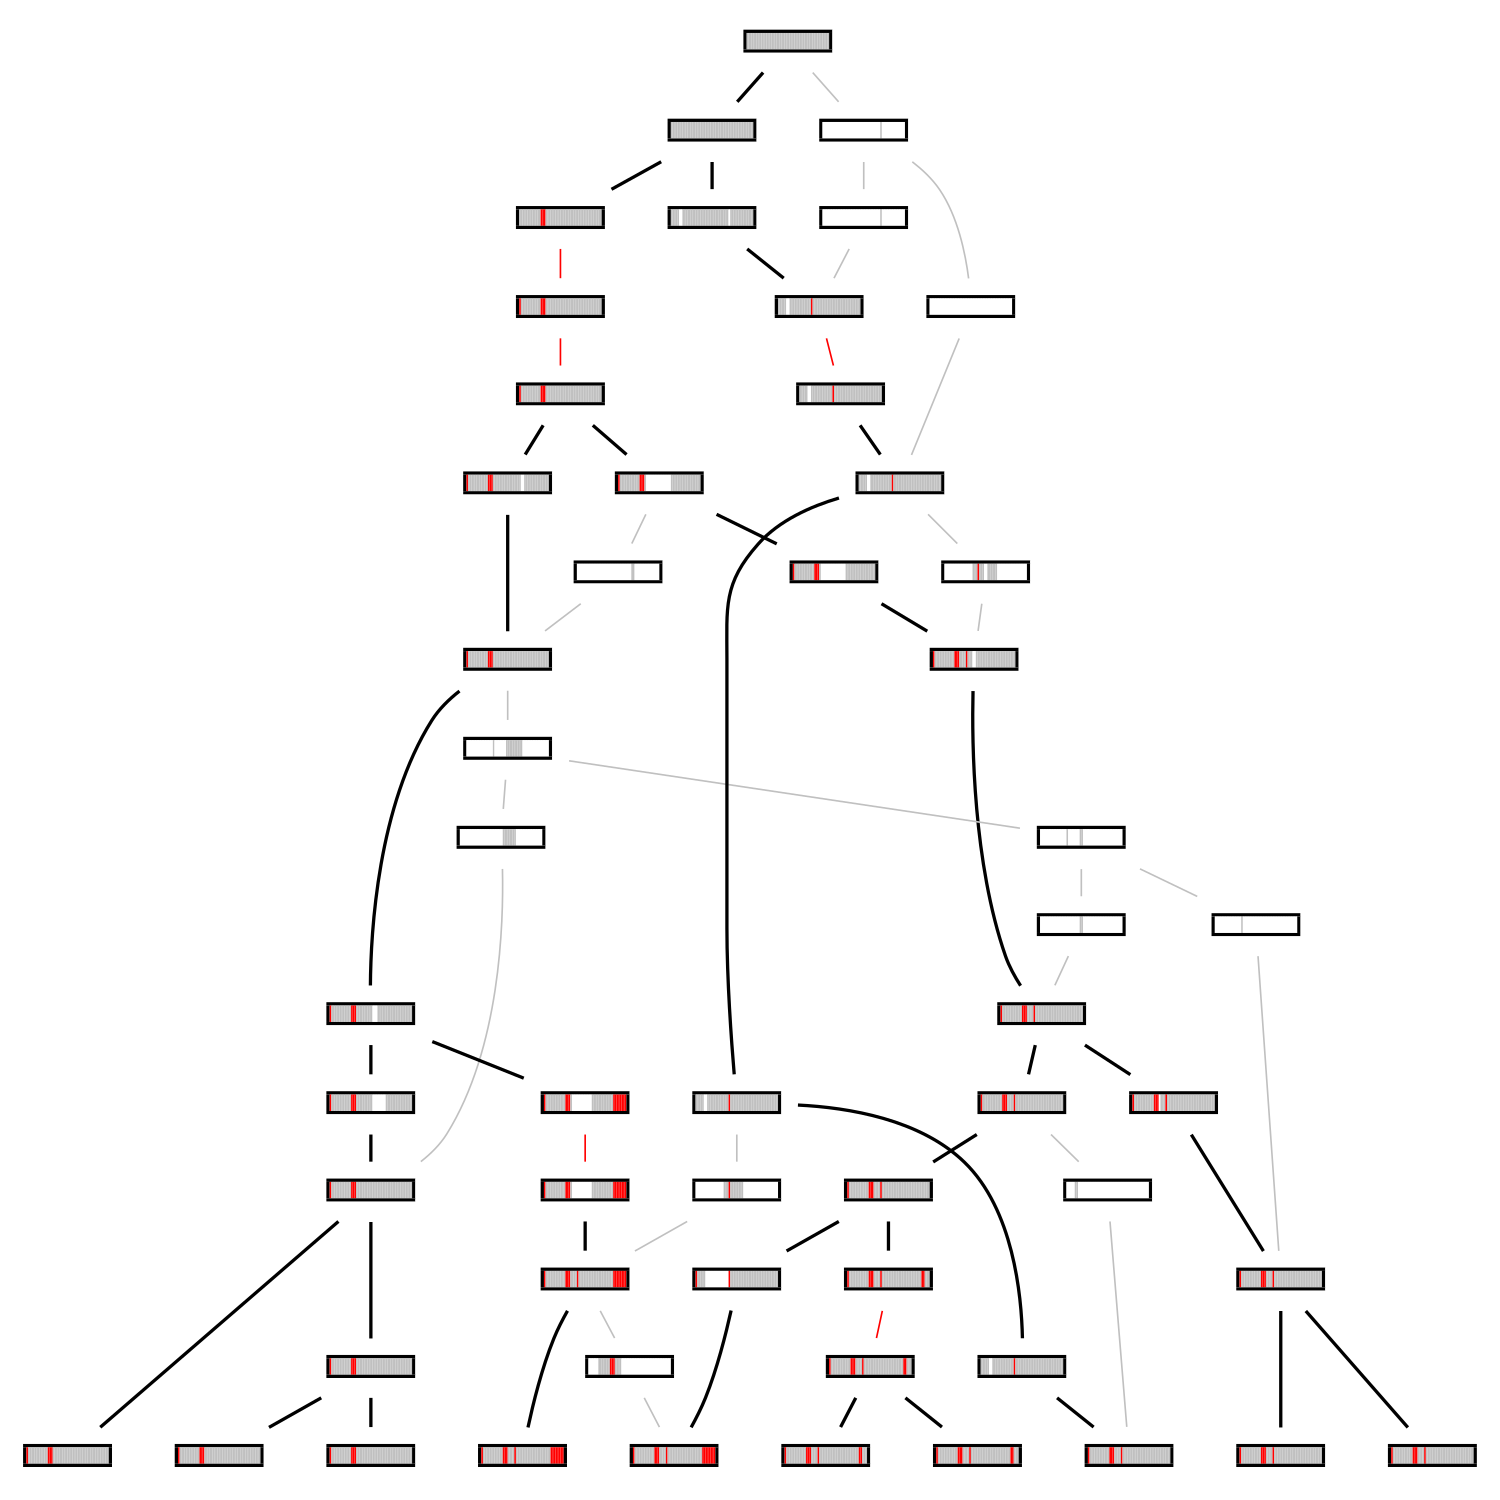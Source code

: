 digraph G {fontsize=5;ranksep=0.02;ratio=fill;size="10,10";
edge[arrowhead=none];
{rank=same;1[shape=point] 2[shape=point] 3[shape=point] 4[shape=point] 5[shape=point] 6[shape=point] 7[shape=point] 8[shape=point] 9[shape=point] 10[shape=point] }
1[shape=plaintext,label=<<table CELLBORDER="0" CELLSPACING="0" CELLPADDING="0" BORDER="0"><tr><td HEIGHT="2" COLSPAN="54" bgcolor="white"></td></tr><tr><td HEIGHT="2" WIDTH="2" bgcolor="white"></td><td bgcolor="black" HEIGHT="2" COLSPAN="52"></td><td HEIGHT="2" WIDTH="2" bgcolor="white"></td></tr><tr><td HEIGHT="10" WIDTH="2" bgcolor="white"></td><td bgcolor="black" WIDTH="2" HEIGHT="10"></td><td bgcolor="red" HEIGHT="10" WIDTH="1"></td><td bgcolor="grey" HEIGHT="10" WIDTH="1"></td><td bgcolor="grey" HEIGHT="10" WIDTH="1"></td><td bgcolor="grey" HEIGHT="10" WIDTH="1"></td><td bgcolor="grey" HEIGHT="10" WIDTH="1"></td><td bgcolor="grey" HEIGHT="10" WIDTH="1"></td><td bgcolor="grey" HEIGHT="10" WIDTH="1"></td><td bgcolor="grey" HEIGHT="10" WIDTH="1"></td><td bgcolor="grey" HEIGHT="10" WIDTH="1"></td><td bgcolor="grey" HEIGHT="10" WIDTH="1"></td><td bgcolor="grey" HEIGHT="10" WIDTH="1"></td><td bgcolor="grey" HEIGHT="10" WIDTH="1"></td><td bgcolor="grey" HEIGHT="10" WIDTH="1"></td><td bgcolor="red" HEIGHT="10" WIDTH="1"></td><td bgcolor="red" HEIGHT="10" WIDTH="1"></td><td bgcolor="red" HEIGHT="10" WIDTH="1"></td><td bgcolor="grey" HEIGHT="10" WIDTH="1"></td><td bgcolor="grey" HEIGHT="10" WIDTH="1"></td><td bgcolor="grey" HEIGHT="10" WIDTH="1"></td><td bgcolor="grey" HEIGHT="10" WIDTH="1"></td><td bgcolor="grey" HEIGHT="10" WIDTH="1"></td><td bgcolor="grey" HEIGHT="10" WIDTH="1"></td><td bgcolor="grey" HEIGHT="10" WIDTH="1"></td><td bgcolor="grey" HEIGHT="10" WIDTH="1"></td><td bgcolor="grey" HEIGHT="10" WIDTH="1"></td><td bgcolor="grey" HEIGHT="10" WIDTH="1"></td><td bgcolor="grey" HEIGHT="10" WIDTH="1"></td><td bgcolor="grey" HEIGHT="10" WIDTH="1"></td><td bgcolor="grey" HEIGHT="10" WIDTH="1"></td><td bgcolor="grey" HEIGHT="10" WIDTH="1"></td><td bgcolor="grey" HEIGHT="10" WIDTH="1"></td><td bgcolor="grey" HEIGHT="10" WIDTH="1"></td><td bgcolor="grey" HEIGHT="10" WIDTH="1"></td><td bgcolor="grey" HEIGHT="10" WIDTH="1"></td><td bgcolor="grey" HEIGHT="10" WIDTH="1"></td><td bgcolor="grey" HEIGHT="10" WIDTH="1"></td><td bgcolor="grey" HEIGHT="10" WIDTH="1"></td><td bgcolor="grey" HEIGHT="10" WIDTH="1"></td><td bgcolor="grey" HEIGHT="10" WIDTH="1"></td><td bgcolor="grey" HEIGHT="10" WIDTH="1"></td><td bgcolor="grey" HEIGHT="10" WIDTH="1"></td><td bgcolor="grey" HEIGHT="10" WIDTH="1"></td><td bgcolor="grey" HEIGHT="10" WIDTH="1"></td><td bgcolor="grey" HEIGHT="10" WIDTH="1"></td><td bgcolor="grey" HEIGHT="10" WIDTH="1"></td><td bgcolor="grey" HEIGHT="10" WIDTH="1"></td><td bgcolor="grey" HEIGHT="10" WIDTH="1"></td><td bgcolor="grey" HEIGHT="10" WIDTH="1"></td><td bgcolor="grey" HEIGHT="10" WIDTH="1"></td><td bgcolor="grey" HEIGHT="10" WIDTH="1"></td><td bgcolor="black" WIDTH="2" HEIGHT="10"></td><td bgcolor="white" WIDTH="2" HEIGHT="10"></td></tr><tr><td HEIGHT="2" WIDTH="2" bgcolor="white"></td><td bgcolor="black" HEIGHT="2" COLSPAN="52"></td><td HEIGHT="2" WIDTH="2" bgcolor="white"></td></tr><tr><td HEIGHT="5" COLSPAN="54" bgcolor="white"></td></tr></table>>]
2[shape=plaintext,label=<<table CELLBORDER="0" CELLSPACING="0" CELLPADDING="0" BORDER="0"><tr><td HEIGHT="2" COLSPAN="54" bgcolor="white"></td></tr><tr><td HEIGHT="2" WIDTH="2" bgcolor="white"></td><td bgcolor="black" HEIGHT="2" COLSPAN="52"></td><td HEIGHT="2" WIDTH="2" bgcolor="white"></td></tr><tr><td HEIGHT="10" WIDTH="2" bgcolor="white"></td><td bgcolor="black" WIDTH="2" HEIGHT="10"></td><td bgcolor="red" HEIGHT="10" WIDTH="1"></td><td bgcolor="grey" HEIGHT="10" WIDTH="1"></td><td bgcolor="grey" HEIGHT="10" WIDTH="1"></td><td bgcolor="grey" HEIGHT="10" WIDTH="1"></td><td bgcolor="grey" HEIGHT="10" WIDTH="1"></td><td bgcolor="grey" HEIGHT="10" WIDTH="1"></td><td bgcolor="grey" HEIGHT="10" WIDTH="1"></td><td bgcolor="grey" HEIGHT="10" WIDTH="1"></td><td bgcolor="grey" HEIGHT="10" WIDTH="1"></td><td bgcolor="grey" HEIGHT="10" WIDTH="1"></td><td bgcolor="grey" HEIGHT="10" WIDTH="1"></td><td bgcolor="grey" HEIGHT="10" WIDTH="1"></td><td bgcolor="grey" HEIGHT="10" WIDTH="1"></td><td bgcolor="red" HEIGHT="10" WIDTH="1"></td><td bgcolor="red" HEIGHT="10" WIDTH="1"></td><td bgcolor="red" HEIGHT="10" WIDTH="1"></td><td bgcolor="grey" HEIGHT="10" WIDTH="1"></td><td bgcolor="grey" HEIGHT="10" WIDTH="1"></td><td bgcolor="grey" HEIGHT="10" WIDTH="1"></td><td bgcolor="grey" HEIGHT="10" WIDTH="1"></td><td bgcolor="red" HEIGHT="10" WIDTH="1"></td><td bgcolor="grey" HEIGHT="10" WIDTH="1"></td><td bgcolor="grey" HEIGHT="10" WIDTH="1"></td><td bgcolor="grey" HEIGHT="10" WIDTH="1"></td><td bgcolor="grey" HEIGHT="10" WIDTH="1"></td><td bgcolor="grey" HEIGHT="10" WIDTH="1"></td><td bgcolor="grey" HEIGHT="10" WIDTH="1"></td><td bgcolor="grey" HEIGHT="10" WIDTH="1"></td><td bgcolor="grey" HEIGHT="10" WIDTH="1"></td><td bgcolor="grey" HEIGHT="10" WIDTH="1"></td><td bgcolor="grey" HEIGHT="10" WIDTH="1"></td><td bgcolor="grey" HEIGHT="10" WIDTH="1"></td><td bgcolor="grey" HEIGHT="10" WIDTH="1"></td><td bgcolor="grey" HEIGHT="10" WIDTH="1"></td><td bgcolor="grey" HEIGHT="10" WIDTH="1"></td><td bgcolor="grey" HEIGHT="10" WIDTH="1"></td><td bgcolor="grey" HEIGHT="10" WIDTH="1"></td><td bgcolor="grey" HEIGHT="10" WIDTH="1"></td><td bgcolor="grey" HEIGHT="10" WIDTH="1"></td><td bgcolor="grey" HEIGHT="10" WIDTH="1"></td><td bgcolor="grey" HEIGHT="10" WIDTH="1"></td><td bgcolor="grey" HEIGHT="10" WIDTH="1"></td><td bgcolor="red" HEIGHT="10" WIDTH="1"></td><td bgcolor="red" HEIGHT="10" WIDTH="1"></td><td bgcolor="red" HEIGHT="10" WIDTH="1"></td><td bgcolor="red" HEIGHT="10" WIDTH="1"></td><td bgcolor="red" HEIGHT="10" WIDTH="1"></td><td bgcolor="red" HEIGHT="10" WIDTH="1"></td><td bgcolor="red" HEIGHT="10" WIDTH="1"></td><td bgcolor="red" HEIGHT="10" WIDTH="1"></td><td bgcolor="black" WIDTH="2" HEIGHT="10"></td><td bgcolor="white" WIDTH="2" HEIGHT="10"></td></tr><tr><td HEIGHT="2" WIDTH="2" bgcolor="white"></td><td bgcolor="black" HEIGHT="2" COLSPAN="52"></td><td HEIGHT="2" WIDTH="2" bgcolor="white"></td></tr><tr><td HEIGHT="5" COLSPAN="54" bgcolor="white"></td></tr></table>>]
3[shape=plaintext,label=<<table CELLBORDER="0" CELLSPACING="0" CELLPADDING="0" BORDER="0"><tr><td HEIGHT="2" COLSPAN="54" bgcolor="white"></td></tr><tr><td HEIGHT="2" WIDTH="2" bgcolor="white"></td><td bgcolor="black" HEIGHT="2" COLSPAN="52"></td><td HEIGHT="2" WIDTH="2" bgcolor="white"></td></tr><tr><td HEIGHT="10" WIDTH="2" bgcolor="white"></td><td bgcolor="black" WIDTH="2" HEIGHT="10"></td><td bgcolor="red" HEIGHT="10" WIDTH="1"></td><td bgcolor="grey" HEIGHT="10" WIDTH="1"></td><td bgcolor="grey" HEIGHT="10" WIDTH="1"></td><td bgcolor="grey" HEIGHT="10" WIDTH="1"></td><td bgcolor="grey" HEIGHT="10" WIDTH="1"></td><td bgcolor="grey" HEIGHT="10" WIDTH="1"></td><td bgcolor="grey" HEIGHT="10" WIDTH="1"></td><td bgcolor="grey" HEIGHT="10" WIDTH="1"></td><td bgcolor="grey" HEIGHT="10" WIDTH="1"></td><td bgcolor="grey" HEIGHT="10" WIDTH="1"></td><td bgcolor="grey" HEIGHT="10" WIDTH="1"></td><td bgcolor="grey" HEIGHT="10" WIDTH="1"></td><td bgcolor="grey" HEIGHT="10" WIDTH="1"></td><td bgcolor="red" HEIGHT="10" WIDTH="1"></td><td bgcolor="red" HEIGHT="10" WIDTH="1"></td><td bgcolor="red" HEIGHT="10" WIDTH="1"></td><td bgcolor="grey" HEIGHT="10" WIDTH="1"></td><td bgcolor="grey" HEIGHT="10" WIDTH="1"></td><td bgcolor="grey" HEIGHT="10" WIDTH="1"></td><td bgcolor="grey" HEIGHT="10" WIDTH="1"></td><td bgcolor="grey" HEIGHT="10" WIDTH="1"></td><td bgcolor="grey" HEIGHT="10" WIDTH="1"></td><td bgcolor="grey" HEIGHT="10" WIDTH="1"></td><td bgcolor="grey" HEIGHT="10" WIDTH="1"></td><td bgcolor="grey" HEIGHT="10" WIDTH="1"></td><td bgcolor="grey" HEIGHT="10" WIDTH="1"></td><td bgcolor="grey" HEIGHT="10" WIDTH="1"></td><td bgcolor="grey" HEIGHT="10" WIDTH="1"></td><td bgcolor="grey" HEIGHT="10" WIDTH="1"></td><td bgcolor="grey" HEIGHT="10" WIDTH="1"></td><td bgcolor="grey" HEIGHT="10" WIDTH="1"></td><td bgcolor="grey" HEIGHT="10" WIDTH="1"></td><td bgcolor="grey" HEIGHT="10" WIDTH="1"></td><td bgcolor="grey" HEIGHT="10" WIDTH="1"></td><td bgcolor="grey" HEIGHT="10" WIDTH="1"></td><td bgcolor="grey" HEIGHT="10" WIDTH="1"></td><td bgcolor="grey" HEIGHT="10" WIDTH="1"></td><td bgcolor="grey" HEIGHT="10" WIDTH="1"></td><td bgcolor="grey" HEIGHT="10" WIDTH="1"></td><td bgcolor="grey" HEIGHT="10" WIDTH="1"></td><td bgcolor="grey" HEIGHT="10" WIDTH="1"></td><td bgcolor="grey" HEIGHT="10" WIDTH="1"></td><td bgcolor="grey" HEIGHT="10" WIDTH="1"></td><td bgcolor="grey" HEIGHT="10" WIDTH="1"></td><td bgcolor="grey" HEIGHT="10" WIDTH="1"></td><td bgcolor="grey" HEIGHT="10" WIDTH="1"></td><td bgcolor="grey" HEIGHT="10" WIDTH="1"></td><td bgcolor="grey" HEIGHT="10" WIDTH="1"></td><td bgcolor="grey" HEIGHT="10" WIDTH="1"></td><td bgcolor="grey" HEIGHT="10" WIDTH="1"></td><td bgcolor="black" WIDTH="2" HEIGHT="10"></td><td bgcolor="white" WIDTH="2" HEIGHT="10"></td></tr><tr><td HEIGHT="2" WIDTH="2" bgcolor="white"></td><td bgcolor="black" HEIGHT="2" COLSPAN="52"></td><td HEIGHT="2" WIDTH="2" bgcolor="white"></td></tr><tr><td HEIGHT="5" COLSPAN="54" bgcolor="white"></td></tr></table>>]
4[shape=plaintext,label=<<table CELLBORDER="0" CELLSPACING="0" CELLPADDING="0" BORDER="0"><tr><td HEIGHT="2" COLSPAN="54" bgcolor="white"></td></tr><tr><td HEIGHT="2" WIDTH="2" bgcolor="white"></td><td bgcolor="black" HEIGHT="2" COLSPAN="52"></td><td HEIGHT="2" WIDTH="2" bgcolor="white"></td></tr><tr><td HEIGHT="10" WIDTH="2" bgcolor="white"></td><td bgcolor="black" WIDTH="2" HEIGHT="10"></td><td bgcolor="red" HEIGHT="10" WIDTH="1"></td><td bgcolor="grey" HEIGHT="10" WIDTH="1"></td><td bgcolor="grey" HEIGHT="10" WIDTH="1"></td><td bgcolor="grey" HEIGHT="10" WIDTH="1"></td><td bgcolor="grey" HEIGHT="10" WIDTH="1"></td><td bgcolor="grey" HEIGHT="10" WIDTH="1"></td><td bgcolor="grey" HEIGHT="10" WIDTH="1"></td><td bgcolor="grey" HEIGHT="10" WIDTH="1"></td><td bgcolor="grey" HEIGHT="10" WIDTH="1"></td><td bgcolor="grey" HEIGHT="10" WIDTH="1"></td><td bgcolor="grey" HEIGHT="10" WIDTH="1"></td><td bgcolor="grey" HEIGHT="10" WIDTH="1"></td><td bgcolor="grey" HEIGHT="10" WIDTH="1"></td><td bgcolor="red" HEIGHT="10" WIDTH="1"></td><td bgcolor="red" HEIGHT="10" WIDTH="1"></td><td bgcolor="red" HEIGHT="10" WIDTH="1"></td><td bgcolor="grey" HEIGHT="10" WIDTH="1"></td><td bgcolor="grey" HEIGHT="10" WIDTH="1"></td><td bgcolor="grey" HEIGHT="10" WIDTH="1"></td><td bgcolor="grey" HEIGHT="10" WIDTH="1"></td><td bgcolor="red" HEIGHT="10" WIDTH="1"></td><td bgcolor="grey" HEIGHT="10" WIDTH="1"></td><td bgcolor="grey" HEIGHT="10" WIDTH="1"></td><td bgcolor="grey" HEIGHT="10" WIDTH="1"></td><td bgcolor="grey" HEIGHT="10" WIDTH="1"></td><td bgcolor="grey" HEIGHT="10" WIDTH="1"></td><td bgcolor="grey" HEIGHT="10" WIDTH="1"></td><td bgcolor="grey" HEIGHT="10" WIDTH="1"></td><td bgcolor="grey" HEIGHT="10" WIDTH="1"></td><td bgcolor="grey" HEIGHT="10" WIDTH="1"></td><td bgcolor="grey" HEIGHT="10" WIDTH="1"></td><td bgcolor="grey" HEIGHT="10" WIDTH="1"></td><td bgcolor="grey" HEIGHT="10" WIDTH="1"></td><td bgcolor="grey" HEIGHT="10" WIDTH="1"></td><td bgcolor="grey" HEIGHT="10" WIDTH="1"></td><td bgcolor="grey" HEIGHT="10" WIDTH="1"></td><td bgcolor="grey" HEIGHT="10" WIDTH="1"></td><td bgcolor="grey" HEIGHT="10" WIDTH="1"></td><td bgcolor="grey" HEIGHT="10" WIDTH="1"></td><td bgcolor="grey" HEIGHT="10" WIDTH="1"></td><td bgcolor="grey" HEIGHT="10" WIDTH="1"></td><td bgcolor="grey" HEIGHT="10" WIDTH="1"></td><td bgcolor="grey" HEIGHT="10" WIDTH="1"></td><td bgcolor="grey" HEIGHT="10" WIDTH="1"></td><td bgcolor="grey" HEIGHT="10" WIDTH="1"></td><td bgcolor="red" HEIGHT="10" WIDTH="1"></td><td bgcolor="red" HEIGHT="10" WIDTH="1"></td><td bgcolor="grey" HEIGHT="10" WIDTH="1"></td><td bgcolor="grey" HEIGHT="10" WIDTH="1"></td><td bgcolor="grey" HEIGHT="10" WIDTH="1"></td><td bgcolor="black" WIDTH="2" HEIGHT="10"></td><td bgcolor="white" WIDTH="2" HEIGHT="10"></td></tr><tr><td HEIGHT="2" WIDTH="2" bgcolor="white"></td><td bgcolor="black" HEIGHT="2" COLSPAN="52"></td><td HEIGHT="2" WIDTH="2" bgcolor="white"></td></tr><tr><td HEIGHT="5" COLSPAN="54" bgcolor="white"></td></tr></table>>]
5[shape=plaintext,label=<<table CELLBORDER="0" CELLSPACING="0" CELLPADDING="0" BORDER="0"><tr><td HEIGHT="2" COLSPAN="54" bgcolor="white"></td></tr><tr><td HEIGHT="2" WIDTH="2" bgcolor="white"></td><td bgcolor="black" HEIGHT="2" COLSPAN="52"></td><td HEIGHT="2" WIDTH="2" bgcolor="white"></td></tr><tr><td HEIGHT="10" WIDTH="2" bgcolor="white"></td><td bgcolor="black" WIDTH="2" HEIGHT="10"></td><td bgcolor="red" HEIGHT="10" WIDTH="1"></td><td bgcolor="grey" HEIGHT="10" WIDTH="1"></td><td bgcolor="grey" HEIGHT="10" WIDTH="1"></td><td bgcolor="grey" HEIGHT="10" WIDTH="1"></td><td bgcolor="grey" HEIGHT="10" WIDTH="1"></td><td bgcolor="grey" HEIGHT="10" WIDTH="1"></td><td bgcolor="grey" HEIGHT="10" WIDTH="1"></td><td bgcolor="grey" HEIGHT="10" WIDTH="1"></td><td bgcolor="grey" HEIGHT="10" WIDTH="1"></td><td bgcolor="grey" HEIGHT="10" WIDTH="1"></td><td bgcolor="grey" HEIGHT="10" WIDTH="1"></td><td bgcolor="grey" HEIGHT="10" WIDTH="1"></td><td bgcolor="grey" HEIGHT="10" WIDTH="1"></td><td bgcolor="red" HEIGHT="10" WIDTH="1"></td><td bgcolor="red" HEIGHT="10" WIDTH="1"></td><td bgcolor="red" HEIGHT="10" WIDTH="1"></td><td bgcolor="grey" HEIGHT="10" WIDTH="1"></td><td bgcolor="grey" HEIGHT="10" WIDTH="1"></td><td bgcolor="grey" HEIGHT="10" WIDTH="1"></td><td bgcolor="grey" HEIGHT="10" WIDTH="1"></td><td bgcolor="red" HEIGHT="10" WIDTH="1"></td><td bgcolor="grey" HEIGHT="10" WIDTH="1"></td><td bgcolor="grey" HEIGHT="10" WIDTH="1"></td><td bgcolor="grey" HEIGHT="10" WIDTH="1"></td><td bgcolor="grey" HEIGHT="10" WIDTH="1"></td><td bgcolor="grey" HEIGHT="10" WIDTH="1"></td><td bgcolor="grey" HEIGHT="10" WIDTH="1"></td><td bgcolor="grey" HEIGHT="10" WIDTH="1"></td><td bgcolor="grey" HEIGHT="10" WIDTH="1"></td><td bgcolor="grey" HEIGHT="10" WIDTH="1"></td><td bgcolor="grey" HEIGHT="10" WIDTH="1"></td><td bgcolor="grey" HEIGHT="10" WIDTH="1"></td><td bgcolor="grey" HEIGHT="10" WIDTH="1"></td><td bgcolor="grey" HEIGHT="10" WIDTH="1"></td><td bgcolor="grey" HEIGHT="10" WIDTH="1"></td><td bgcolor="grey" HEIGHT="10" WIDTH="1"></td><td bgcolor="grey" HEIGHT="10" WIDTH="1"></td><td bgcolor="grey" HEIGHT="10" WIDTH="1"></td><td bgcolor="grey" HEIGHT="10" WIDTH="1"></td><td bgcolor="grey" HEIGHT="10" WIDTH="1"></td><td bgcolor="grey" HEIGHT="10" WIDTH="1"></td><td bgcolor="grey" HEIGHT="10" WIDTH="1"></td><td bgcolor="grey" HEIGHT="10" WIDTH="1"></td><td bgcolor="grey" HEIGHT="10" WIDTH="1"></td><td bgcolor="grey" HEIGHT="10" WIDTH="1"></td><td bgcolor="red" HEIGHT="10" WIDTH="1"></td><td bgcolor="red" HEIGHT="10" WIDTH="1"></td><td bgcolor="grey" HEIGHT="10" WIDTH="1"></td><td bgcolor="grey" HEIGHT="10" WIDTH="1"></td><td bgcolor="grey" HEIGHT="10" WIDTH="1"></td><td bgcolor="black" WIDTH="2" HEIGHT="10"></td><td bgcolor="white" WIDTH="2" HEIGHT="10"></td></tr><tr><td HEIGHT="2" WIDTH="2" bgcolor="white"></td><td bgcolor="black" HEIGHT="2" COLSPAN="52"></td><td HEIGHT="2" WIDTH="2" bgcolor="white"></td></tr><tr><td HEIGHT="5" COLSPAN="54" bgcolor="white"></td></tr></table>>]
6[shape=plaintext,label=<<table CELLBORDER="0" CELLSPACING="0" CELLPADDING="0" BORDER="0"><tr><td HEIGHT="2" COLSPAN="54" bgcolor="white"></td></tr><tr><td HEIGHT="2" WIDTH="2" bgcolor="white"></td><td bgcolor="black" HEIGHT="2" COLSPAN="52"></td><td HEIGHT="2" WIDTH="2" bgcolor="white"></td></tr><tr><td HEIGHT="10" WIDTH="2" bgcolor="white"></td><td bgcolor="black" WIDTH="2" HEIGHT="10"></td><td bgcolor="red" HEIGHT="10" WIDTH="1"></td><td bgcolor="grey" HEIGHT="10" WIDTH="1"></td><td bgcolor="grey" HEIGHT="10" WIDTH="1"></td><td bgcolor="grey" HEIGHT="10" WIDTH="1"></td><td bgcolor="grey" HEIGHT="10" WIDTH="1"></td><td bgcolor="grey" HEIGHT="10" WIDTH="1"></td><td bgcolor="grey" HEIGHT="10" WIDTH="1"></td><td bgcolor="grey" HEIGHT="10" WIDTH="1"></td><td bgcolor="grey" HEIGHT="10" WIDTH="1"></td><td bgcolor="grey" HEIGHT="10" WIDTH="1"></td><td bgcolor="grey" HEIGHT="10" WIDTH="1"></td><td bgcolor="grey" HEIGHT="10" WIDTH="1"></td><td bgcolor="grey" HEIGHT="10" WIDTH="1"></td><td bgcolor="red" HEIGHT="10" WIDTH="1"></td><td bgcolor="red" HEIGHT="10" WIDTH="1"></td><td bgcolor="red" HEIGHT="10" WIDTH="1"></td><td bgcolor="grey" HEIGHT="10" WIDTH="1"></td><td bgcolor="grey" HEIGHT="10" WIDTH="1"></td><td bgcolor="grey" HEIGHT="10" WIDTH="1"></td><td bgcolor="grey" HEIGHT="10" WIDTH="1"></td><td bgcolor="red" HEIGHT="10" WIDTH="1"></td><td bgcolor="grey" HEIGHT="10" WIDTH="1"></td><td bgcolor="grey" HEIGHT="10" WIDTH="1"></td><td bgcolor="grey" HEIGHT="10" WIDTH="1"></td><td bgcolor="grey" HEIGHT="10" WIDTH="1"></td><td bgcolor="grey" HEIGHT="10" WIDTH="1"></td><td bgcolor="grey" HEIGHT="10" WIDTH="1"></td><td bgcolor="grey" HEIGHT="10" WIDTH="1"></td><td bgcolor="grey" HEIGHT="10" WIDTH="1"></td><td bgcolor="grey" HEIGHT="10" WIDTH="1"></td><td bgcolor="grey" HEIGHT="10" WIDTH="1"></td><td bgcolor="grey" HEIGHT="10" WIDTH="1"></td><td bgcolor="grey" HEIGHT="10" WIDTH="1"></td><td bgcolor="grey" HEIGHT="10" WIDTH="1"></td><td bgcolor="grey" HEIGHT="10" WIDTH="1"></td><td bgcolor="grey" HEIGHT="10" WIDTH="1"></td><td bgcolor="grey" HEIGHT="10" WIDTH="1"></td><td bgcolor="grey" HEIGHT="10" WIDTH="1"></td><td bgcolor="grey" HEIGHT="10" WIDTH="1"></td><td bgcolor="grey" HEIGHT="10" WIDTH="1"></td><td bgcolor="grey" HEIGHT="10" WIDTH="1"></td><td bgcolor="grey" HEIGHT="10" WIDTH="1"></td><td bgcolor="grey" HEIGHT="10" WIDTH="1"></td><td bgcolor="grey" HEIGHT="10" WIDTH="1"></td><td bgcolor="grey" HEIGHT="10" WIDTH="1"></td><td bgcolor="grey" HEIGHT="10" WIDTH="1"></td><td bgcolor="grey" HEIGHT="10" WIDTH="1"></td><td bgcolor="grey" HEIGHT="10" WIDTH="1"></td><td bgcolor="grey" HEIGHT="10" WIDTH="1"></td><td bgcolor="grey" HEIGHT="10" WIDTH="1"></td><td bgcolor="black" WIDTH="2" HEIGHT="10"></td><td bgcolor="white" WIDTH="2" HEIGHT="10"></td></tr><tr><td HEIGHT="2" WIDTH="2" bgcolor="white"></td><td bgcolor="black" HEIGHT="2" COLSPAN="52"></td><td HEIGHT="2" WIDTH="2" bgcolor="white"></td></tr><tr><td HEIGHT="5" COLSPAN="54" bgcolor="white"></td></tr></table>>]
7[shape=plaintext,label=<<table CELLBORDER="0" CELLSPACING="0" CELLPADDING="0" BORDER="0"><tr><td HEIGHT="2" COLSPAN="54" bgcolor="white"></td></tr><tr><td HEIGHT="2" WIDTH="2" bgcolor="white"></td><td bgcolor="black" HEIGHT="2" COLSPAN="52"></td><td HEIGHT="2" WIDTH="2" bgcolor="white"></td></tr><tr><td HEIGHT="10" WIDTH="2" bgcolor="white"></td><td bgcolor="black" WIDTH="2" HEIGHT="10"></td><td bgcolor="red" HEIGHT="10" WIDTH="1"></td><td bgcolor="grey" HEIGHT="10" WIDTH="1"></td><td bgcolor="grey" HEIGHT="10" WIDTH="1"></td><td bgcolor="grey" HEIGHT="10" WIDTH="1"></td><td bgcolor="grey" HEIGHT="10" WIDTH="1"></td><td bgcolor="grey" HEIGHT="10" WIDTH="1"></td><td bgcolor="grey" HEIGHT="10" WIDTH="1"></td><td bgcolor="grey" HEIGHT="10" WIDTH="1"></td><td bgcolor="grey" HEIGHT="10" WIDTH="1"></td><td bgcolor="grey" HEIGHT="10" WIDTH="1"></td><td bgcolor="grey" HEIGHT="10" WIDTH="1"></td><td bgcolor="grey" HEIGHT="10" WIDTH="1"></td><td bgcolor="grey" HEIGHT="10" WIDTH="1"></td><td bgcolor="red" HEIGHT="10" WIDTH="1"></td><td bgcolor="red" HEIGHT="10" WIDTH="1"></td><td bgcolor="red" HEIGHT="10" WIDTH="1"></td><td bgcolor="grey" HEIGHT="10" WIDTH="1"></td><td bgcolor="grey" HEIGHT="10" WIDTH="1"></td><td bgcolor="grey" HEIGHT="10" WIDTH="1"></td><td bgcolor="grey" HEIGHT="10" WIDTH="1"></td><td bgcolor="red" HEIGHT="10" WIDTH="1"></td><td bgcolor="grey" HEIGHT="10" WIDTH="1"></td><td bgcolor="grey" HEIGHT="10" WIDTH="1"></td><td bgcolor="grey" HEIGHT="10" WIDTH="1"></td><td bgcolor="grey" HEIGHT="10" WIDTH="1"></td><td bgcolor="grey" HEIGHT="10" WIDTH="1"></td><td bgcolor="grey" HEIGHT="10" WIDTH="1"></td><td bgcolor="grey" HEIGHT="10" WIDTH="1"></td><td bgcolor="grey" HEIGHT="10" WIDTH="1"></td><td bgcolor="grey" HEIGHT="10" WIDTH="1"></td><td bgcolor="grey" HEIGHT="10" WIDTH="1"></td><td bgcolor="grey" HEIGHT="10" WIDTH="1"></td><td bgcolor="grey" HEIGHT="10" WIDTH="1"></td><td bgcolor="grey" HEIGHT="10" WIDTH="1"></td><td bgcolor="grey" HEIGHT="10" WIDTH="1"></td><td bgcolor="grey" HEIGHT="10" WIDTH="1"></td><td bgcolor="grey" HEIGHT="10" WIDTH="1"></td><td bgcolor="grey" HEIGHT="10" WIDTH="1"></td><td bgcolor="grey" HEIGHT="10" WIDTH="1"></td><td bgcolor="grey" HEIGHT="10" WIDTH="1"></td><td bgcolor="grey" HEIGHT="10" WIDTH="1"></td><td bgcolor="grey" HEIGHT="10" WIDTH="1"></td><td bgcolor="grey" HEIGHT="10" WIDTH="1"></td><td bgcolor="grey" HEIGHT="10" WIDTH="1"></td><td bgcolor="grey" HEIGHT="10" WIDTH="1"></td><td bgcolor="grey" HEIGHT="10" WIDTH="1"></td><td bgcolor="grey" HEIGHT="10" WIDTH="1"></td><td bgcolor="grey" HEIGHT="10" WIDTH="1"></td><td bgcolor="grey" HEIGHT="10" WIDTH="1"></td><td bgcolor="grey" HEIGHT="10" WIDTH="1"></td><td bgcolor="black" WIDTH="2" HEIGHT="10"></td><td bgcolor="white" WIDTH="2" HEIGHT="10"></td></tr><tr><td HEIGHT="2" WIDTH="2" bgcolor="white"></td><td bgcolor="black" HEIGHT="2" COLSPAN="52"></td><td HEIGHT="2" WIDTH="2" bgcolor="white"></td></tr><tr><td HEIGHT="5" COLSPAN="54" bgcolor="white"></td></tr></table>>]
8[shape=plaintext,label=<<table CELLBORDER="0" CELLSPACING="0" CELLPADDING="0" BORDER="0"><tr><td HEIGHT="2" COLSPAN="54" bgcolor="white"></td></tr><tr><td HEIGHT="2" WIDTH="2" bgcolor="white"></td><td bgcolor="black" HEIGHT="2" COLSPAN="52"></td><td HEIGHT="2" WIDTH="2" bgcolor="white"></td></tr><tr><td HEIGHT="10" WIDTH="2" bgcolor="white"></td><td bgcolor="black" WIDTH="2" HEIGHT="10"></td><td bgcolor="red" HEIGHT="10" WIDTH="1"></td><td bgcolor="grey" HEIGHT="10" WIDTH="1"></td><td bgcolor="grey" HEIGHT="10" WIDTH="1"></td><td bgcolor="grey" HEIGHT="10" WIDTH="1"></td><td bgcolor="grey" HEIGHT="10" WIDTH="1"></td><td bgcolor="grey" HEIGHT="10" WIDTH="1"></td><td bgcolor="grey" HEIGHT="10" WIDTH="1"></td><td bgcolor="grey" HEIGHT="10" WIDTH="1"></td><td bgcolor="grey" HEIGHT="10" WIDTH="1"></td><td bgcolor="grey" HEIGHT="10" WIDTH="1"></td><td bgcolor="grey" HEIGHT="10" WIDTH="1"></td><td bgcolor="grey" HEIGHT="10" WIDTH="1"></td><td bgcolor="grey" HEIGHT="10" WIDTH="1"></td><td bgcolor="red" HEIGHT="10" WIDTH="1"></td><td bgcolor="red" HEIGHT="10" WIDTH="1"></td><td bgcolor="red" HEIGHT="10" WIDTH="1"></td><td bgcolor="grey" HEIGHT="10" WIDTH="1"></td><td bgcolor="grey" HEIGHT="10" WIDTH="1"></td><td bgcolor="grey" HEIGHT="10" WIDTH="1"></td><td bgcolor="grey" HEIGHT="10" WIDTH="1"></td><td bgcolor="red" HEIGHT="10" WIDTH="1"></td><td bgcolor="grey" HEIGHT="10" WIDTH="1"></td><td bgcolor="grey" HEIGHT="10" WIDTH="1"></td><td bgcolor="grey" HEIGHT="10" WIDTH="1"></td><td bgcolor="grey" HEIGHT="10" WIDTH="1"></td><td bgcolor="grey" HEIGHT="10" WIDTH="1"></td><td bgcolor="grey" HEIGHT="10" WIDTH="1"></td><td bgcolor="grey" HEIGHT="10" WIDTH="1"></td><td bgcolor="grey" HEIGHT="10" WIDTH="1"></td><td bgcolor="grey" HEIGHT="10" WIDTH="1"></td><td bgcolor="grey" HEIGHT="10" WIDTH="1"></td><td bgcolor="grey" HEIGHT="10" WIDTH="1"></td><td bgcolor="grey" HEIGHT="10" WIDTH="1"></td><td bgcolor="grey" HEIGHT="10" WIDTH="1"></td><td bgcolor="grey" HEIGHT="10" WIDTH="1"></td><td bgcolor="grey" HEIGHT="10" WIDTH="1"></td><td bgcolor="grey" HEIGHT="10" WIDTH="1"></td><td bgcolor="grey" HEIGHT="10" WIDTH="1"></td><td bgcolor="grey" HEIGHT="10" WIDTH="1"></td><td bgcolor="grey" HEIGHT="10" WIDTH="1"></td><td bgcolor="grey" HEIGHT="10" WIDTH="1"></td><td bgcolor="grey" HEIGHT="10" WIDTH="1"></td><td bgcolor="red" HEIGHT="10" WIDTH="1"></td><td bgcolor="red" HEIGHT="10" WIDTH="1"></td><td bgcolor="red" HEIGHT="10" WIDTH="1"></td><td bgcolor="red" HEIGHT="10" WIDTH="1"></td><td bgcolor="red" HEIGHT="10" WIDTH="1"></td><td bgcolor="red" HEIGHT="10" WIDTH="1"></td><td bgcolor="red" HEIGHT="10" WIDTH="1"></td><td bgcolor="red" HEIGHT="10" WIDTH="1"></td><td bgcolor="black" WIDTH="2" HEIGHT="10"></td><td bgcolor="white" WIDTH="2" HEIGHT="10"></td></tr><tr><td HEIGHT="2" WIDTH="2" bgcolor="white"></td><td bgcolor="black" HEIGHT="2" COLSPAN="52"></td><td HEIGHT="2" WIDTH="2" bgcolor="white"></td></tr><tr><td HEIGHT="5" COLSPAN="54" bgcolor="white"></td></tr></table>>]
9[shape=plaintext,label=<<table CELLBORDER="0" CELLSPACING="0" CELLPADDING="0" BORDER="0"><tr><td HEIGHT="2" COLSPAN="54" bgcolor="white"></td></tr><tr><td HEIGHT="2" WIDTH="2" bgcolor="white"></td><td bgcolor="black" HEIGHT="2" COLSPAN="52"></td><td HEIGHT="2" WIDTH="2" bgcolor="white"></td></tr><tr><td HEIGHT="10" WIDTH="2" bgcolor="white"></td><td bgcolor="black" WIDTH="2" HEIGHT="10"></td><td bgcolor="red" HEIGHT="10" WIDTH="1"></td><td bgcolor="grey" HEIGHT="10" WIDTH="1"></td><td bgcolor="grey" HEIGHT="10" WIDTH="1"></td><td bgcolor="grey" HEIGHT="10" WIDTH="1"></td><td bgcolor="grey" HEIGHT="10" WIDTH="1"></td><td bgcolor="grey" HEIGHT="10" WIDTH="1"></td><td bgcolor="grey" HEIGHT="10" WIDTH="1"></td><td bgcolor="grey" HEIGHT="10" WIDTH="1"></td><td bgcolor="grey" HEIGHT="10" WIDTH="1"></td><td bgcolor="grey" HEIGHT="10" WIDTH="1"></td><td bgcolor="grey" HEIGHT="10" WIDTH="1"></td><td bgcolor="grey" HEIGHT="10" WIDTH="1"></td><td bgcolor="grey" HEIGHT="10" WIDTH="1"></td><td bgcolor="red" HEIGHT="10" WIDTH="1"></td><td bgcolor="red" HEIGHT="10" WIDTH="1"></td><td bgcolor="red" HEIGHT="10" WIDTH="1"></td><td bgcolor="grey" HEIGHT="10" WIDTH="1"></td><td bgcolor="grey" HEIGHT="10" WIDTH="1"></td><td bgcolor="grey" HEIGHT="10" WIDTH="1"></td><td bgcolor="grey" HEIGHT="10" WIDTH="1"></td><td bgcolor="red" HEIGHT="10" WIDTH="1"></td><td bgcolor="grey" HEIGHT="10" WIDTH="1"></td><td bgcolor="grey" HEIGHT="10" WIDTH="1"></td><td bgcolor="grey" HEIGHT="10" WIDTH="1"></td><td bgcolor="grey" HEIGHT="10" WIDTH="1"></td><td bgcolor="grey" HEIGHT="10" WIDTH="1"></td><td bgcolor="grey" HEIGHT="10" WIDTH="1"></td><td bgcolor="grey" HEIGHT="10" WIDTH="1"></td><td bgcolor="grey" HEIGHT="10" WIDTH="1"></td><td bgcolor="grey" HEIGHT="10" WIDTH="1"></td><td bgcolor="grey" HEIGHT="10" WIDTH="1"></td><td bgcolor="grey" HEIGHT="10" WIDTH="1"></td><td bgcolor="grey" HEIGHT="10" WIDTH="1"></td><td bgcolor="grey" HEIGHT="10" WIDTH="1"></td><td bgcolor="grey" HEIGHT="10" WIDTH="1"></td><td bgcolor="grey" HEIGHT="10" WIDTH="1"></td><td bgcolor="grey" HEIGHT="10" WIDTH="1"></td><td bgcolor="grey" HEIGHT="10" WIDTH="1"></td><td bgcolor="grey" HEIGHT="10" WIDTH="1"></td><td bgcolor="grey" HEIGHT="10" WIDTH="1"></td><td bgcolor="grey" HEIGHT="10" WIDTH="1"></td><td bgcolor="grey" HEIGHT="10" WIDTH="1"></td><td bgcolor="grey" HEIGHT="10" WIDTH="1"></td><td bgcolor="grey" HEIGHT="10" WIDTH="1"></td><td bgcolor="grey" HEIGHT="10" WIDTH="1"></td><td bgcolor="grey" HEIGHT="10" WIDTH="1"></td><td bgcolor="grey" HEIGHT="10" WIDTH="1"></td><td bgcolor="grey" HEIGHT="10" WIDTH="1"></td><td bgcolor="grey" HEIGHT="10" WIDTH="1"></td><td bgcolor="grey" HEIGHT="10" WIDTH="1"></td><td bgcolor="black" WIDTH="2" HEIGHT="10"></td><td bgcolor="white" WIDTH="2" HEIGHT="10"></td></tr><tr><td HEIGHT="2" WIDTH="2" bgcolor="white"></td><td bgcolor="black" HEIGHT="2" COLSPAN="52"></td><td HEIGHT="2" WIDTH="2" bgcolor="white"></td></tr><tr><td HEIGHT="5" COLSPAN="54" bgcolor="white"></td></tr></table>>]
10[shape=plaintext,label=<<table CELLBORDER="0" CELLSPACING="0" CELLPADDING="0" BORDER="0"><tr><td HEIGHT="2" COLSPAN="54" bgcolor="white"></td></tr><tr><td HEIGHT="2" WIDTH="2" bgcolor="white"></td><td bgcolor="black" HEIGHT="2" COLSPAN="52"></td><td HEIGHT="2" WIDTH="2" bgcolor="white"></td></tr><tr><td HEIGHT="10" WIDTH="2" bgcolor="white"></td><td bgcolor="black" WIDTH="2" HEIGHT="10"></td><td bgcolor="red" HEIGHT="10" WIDTH="1"></td><td bgcolor="grey" HEIGHT="10" WIDTH="1"></td><td bgcolor="grey" HEIGHT="10" WIDTH="1"></td><td bgcolor="grey" HEIGHT="10" WIDTH="1"></td><td bgcolor="grey" HEIGHT="10" WIDTH="1"></td><td bgcolor="grey" HEIGHT="10" WIDTH="1"></td><td bgcolor="grey" HEIGHT="10" WIDTH="1"></td><td bgcolor="grey" HEIGHT="10" WIDTH="1"></td><td bgcolor="grey" HEIGHT="10" WIDTH="1"></td><td bgcolor="grey" HEIGHT="10" WIDTH="1"></td><td bgcolor="grey" HEIGHT="10" WIDTH="1"></td><td bgcolor="grey" HEIGHT="10" WIDTH="1"></td><td bgcolor="grey" HEIGHT="10" WIDTH="1"></td><td bgcolor="red" HEIGHT="10" WIDTH="1"></td><td bgcolor="red" HEIGHT="10" WIDTH="1"></td><td bgcolor="red" HEIGHT="10" WIDTH="1"></td><td bgcolor="grey" HEIGHT="10" WIDTH="1"></td><td bgcolor="grey" HEIGHT="10" WIDTH="1"></td><td bgcolor="grey" HEIGHT="10" WIDTH="1"></td><td bgcolor="grey" HEIGHT="10" WIDTH="1"></td><td bgcolor="grey" HEIGHT="10" WIDTH="1"></td><td bgcolor="grey" HEIGHT="10" WIDTH="1"></td><td bgcolor="grey" HEIGHT="10" WIDTH="1"></td><td bgcolor="grey" HEIGHT="10" WIDTH="1"></td><td bgcolor="grey" HEIGHT="10" WIDTH="1"></td><td bgcolor="grey" HEIGHT="10" WIDTH="1"></td><td bgcolor="grey" HEIGHT="10" WIDTH="1"></td><td bgcolor="grey" HEIGHT="10" WIDTH="1"></td><td bgcolor="grey" HEIGHT="10" WIDTH="1"></td><td bgcolor="grey" HEIGHT="10" WIDTH="1"></td><td bgcolor="grey" HEIGHT="10" WIDTH="1"></td><td bgcolor="grey" HEIGHT="10" WIDTH="1"></td><td bgcolor="grey" HEIGHT="10" WIDTH="1"></td><td bgcolor="grey" HEIGHT="10" WIDTH="1"></td><td bgcolor="grey" HEIGHT="10" WIDTH="1"></td><td bgcolor="grey" HEIGHT="10" WIDTH="1"></td><td bgcolor="grey" HEIGHT="10" WIDTH="1"></td><td bgcolor="grey" HEIGHT="10" WIDTH="1"></td><td bgcolor="grey" HEIGHT="10" WIDTH="1"></td><td bgcolor="grey" HEIGHT="10" WIDTH="1"></td><td bgcolor="grey" HEIGHT="10" WIDTH="1"></td><td bgcolor="grey" HEIGHT="10" WIDTH="1"></td><td bgcolor="grey" HEIGHT="10" WIDTH="1"></td><td bgcolor="grey" HEIGHT="10" WIDTH="1"></td><td bgcolor="grey" HEIGHT="10" WIDTH="1"></td><td bgcolor="grey" HEIGHT="10" WIDTH="1"></td><td bgcolor="grey" HEIGHT="10" WIDTH="1"></td><td bgcolor="grey" HEIGHT="10" WIDTH="1"></td><td bgcolor="grey" HEIGHT="10" WIDTH="1"></td><td bgcolor="grey" HEIGHT="10" WIDTH="1"></td><td bgcolor="black" WIDTH="2" HEIGHT="10"></td><td bgcolor="white" WIDTH="2" HEIGHT="10"></td></tr><tr><td HEIGHT="2" WIDTH="2" bgcolor="white"></td><td bgcolor="black" HEIGHT="2" COLSPAN="52"></td><td HEIGHT="2" WIDTH="2" bgcolor="white"></td></tr><tr><td HEIGHT="5" COLSPAN="54" bgcolor="white"></td></tr></table>>]
11[shape=plaintext,label=<<table CELLBORDER="0" CELLSPACING="0" CELLPADDING="0" BORDER="0"><tr><td HEIGHT="2" COLSPAN="54" bgcolor="white"></td></tr><tr><td HEIGHT="2" WIDTH="2" bgcolor="white"></td><td bgcolor="black" HEIGHT="2" COLSPAN="52"></td><td HEIGHT="2" WIDTH="2" bgcolor="white"></td></tr><tr><td HEIGHT="10" WIDTH="2" bgcolor="white"></td><td bgcolor="black" WIDTH="2" HEIGHT="10"></td><td bgcolor="red" HEIGHT="10" WIDTH="1"></td><td bgcolor="grey" HEIGHT="10" WIDTH="1"></td><td bgcolor="grey" HEIGHT="10" WIDTH="1"></td><td bgcolor="grey" HEIGHT="10" WIDTH="1"></td><td bgcolor="grey" HEIGHT="10" WIDTH="1"></td><td bgcolor="grey" HEIGHT="10" WIDTH="1"></td><td bgcolor="grey" HEIGHT="10" WIDTH="1"></td><td bgcolor="grey" HEIGHT="10" WIDTH="1"></td><td bgcolor="grey" HEIGHT="10" WIDTH="1"></td><td bgcolor="grey" HEIGHT="10" WIDTH="1"></td><td bgcolor="grey" HEIGHT="10" WIDTH="1"></td><td bgcolor="grey" HEIGHT="10" WIDTH="1"></td><td bgcolor="grey" HEIGHT="10" WIDTH="1"></td><td bgcolor="red" HEIGHT="10" WIDTH="1"></td><td bgcolor="red" HEIGHT="10" WIDTH="1"></td><td bgcolor="red" HEIGHT="10" WIDTH="1"></td><td bgcolor="grey" HEIGHT="10" WIDTH="1"></td><td bgcolor="grey" HEIGHT="10" WIDTH="1"></td><td bgcolor="grey" HEIGHT="10" WIDTH="1"></td><td bgcolor="grey" HEIGHT="10" WIDTH="1"></td><td bgcolor="grey" HEIGHT="10" WIDTH="1"></td><td bgcolor="grey" HEIGHT="10" WIDTH="1"></td><td bgcolor="grey" HEIGHT="10" WIDTH="1"></td><td bgcolor="grey" HEIGHT="10" WIDTH="1"></td><td bgcolor="grey" HEIGHT="10" WIDTH="1"></td><td bgcolor="grey" HEIGHT="10" WIDTH="1"></td><td bgcolor="grey" HEIGHT="10" WIDTH="1"></td><td bgcolor="grey" HEIGHT="10" WIDTH="1"></td><td bgcolor="grey" HEIGHT="10" WIDTH="1"></td><td bgcolor="grey" HEIGHT="10" WIDTH="1"></td><td bgcolor="grey" HEIGHT="10" WIDTH="1"></td><td bgcolor="grey" HEIGHT="10" WIDTH="1"></td><td bgcolor="grey" HEIGHT="10" WIDTH="1"></td><td bgcolor="grey" HEIGHT="10" WIDTH="1"></td><td bgcolor="grey" HEIGHT="10" WIDTH="1"></td><td bgcolor="grey" HEIGHT="10" WIDTH="1"></td><td bgcolor="grey" HEIGHT="10" WIDTH="1"></td><td bgcolor="grey" HEIGHT="10" WIDTH="1"></td><td bgcolor="grey" HEIGHT="10" WIDTH="1"></td><td bgcolor="grey" HEIGHT="10" WIDTH="1"></td><td bgcolor="grey" HEIGHT="10" WIDTH="1"></td><td bgcolor="grey" HEIGHT="10" WIDTH="1"></td><td bgcolor="grey" HEIGHT="10" WIDTH="1"></td><td bgcolor="grey" HEIGHT="10" WIDTH="1"></td><td bgcolor="grey" HEIGHT="10" WIDTH="1"></td><td bgcolor="grey" HEIGHT="10" WIDTH="1"></td><td bgcolor="grey" HEIGHT="10" WIDTH="1"></td><td bgcolor="grey" HEIGHT="10" WIDTH="1"></td><td bgcolor="grey" HEIGHT="10" WIDTH="1"></td><td bgcolor="grey" HEIGHT="10" WIDTH="1"></td><td bgcolor="black" WIDTH="2" HEIGHT="10"></td><td bgcolor="white" WIDTH="2" HEIGHT="10"></td></tr><tr><td HEIGHT="2" WIDTH="2" bgcolor="white"></td><td bgcolor="black" HEIGHT="2" COLSPAN="52"></td><td HEIGHT="2" WIDTH="2" bgcolor="white"></td></tr><tr><td HEIGHT="5" COLSPAN="54" bgcolor="white"></td></tr></table>>]
12[shape=plaintext,label=<<table CELLBORDER="0" CELLSPACING="0" CELLPADDING="0" BORDER="0"><tr><td HEIGHT="2" COLSPAN="54" bgcolor="white"></td></tr><tr><td HEIGHT="2" WIDTH="2" bgcolor="white"></td><td bgcolor="black" HEIGHT="2" COLSPAN="52"></td><td HEIGHT="2" WIDTH="2" bgcolor="white"></td></tr><tr><td HEIGHT="10" WIDTH="2" bgcolor="white"></td><td bgcolor="black" WIDTH="2" HEIGHT="10"></td><td bgcolor="red" HEIGHT="10" WIDTH="1"></td><td bgcolor="grey" HEIGHT="10" WIDTH="1"></td><td bgcolor="grey" HEIGHT="10" WIDTH="1"></td><td bgcolor="grey" HEIGHT="10" WIDTH="1"></td><td bgcolor="grey" HEIGHT="10" WIDTH="1"></td><td bgcolor="grey" HEIGHT="10" WIDTH="1"></td><td bgcolor="grey" HEIGHT="10" WIDTH="1"></td><td bgcolor="grey" HEIGHT="10" WIDTH="1"></td><td bgcolor="grey" HEIGHT="10" WIDTH="1"></td><td bgcolor="grey" HEIGHT="10" WIDTH="1"></td><td bgcolor="grey" HEIGHT="10" WIDTH="1"></td><td bgcolor="grey" HEIGHT="10" WIDTH="1"></td><td bgcolor="grey" HEIGHT="10" WIDTH="1"></td><td bgcolor="red" HEIGHT="10" WIDTH="1"></td><td bgcolor="red" HEIGHT="10" WIDTH="1"></td><td bgcolor="red" HEIGHT="10" WIDTH="1"></td><td bgcolor="grey" HEIGHT="10" WIDTH="1"></td><td bgcolor="grey" HEIGHT="10" WIDTH="1"></td><td bgcolor="grey" HEIGHT="10" WIDTH="1"></td><td bgcolor="grey" HEIGHT="10" WIDTH="1"></td><td bgcolor="red" HEIGHT="10" WIDTH="1"></td><td bgcolor="grey" HEIGHT="10" WIDTH="1"></td><td bgcolor="grey" HEIGHT="10" WIDTH="1"></td><td bgcolor="grey" HEIGHT="10" WIDTH="1"></td><td bgcolor="grey" HEIGHT="10" WIDTH="1"></td><td bgcolor="grey" HEIGHT="10" WIDTH="1"></td><td bgcolor="grey" HEIGHT="10" WIDTH="1"></td><td bgcolor="grey" HEIGHT="10" WIDTH="1"></td><td bgcolor="grey" HEIGHT="10" WIDTH="1"></td><td bgcolor="grey" HEIGHT="10" WIDTH="1"></td><td bgcolor="grey" HEIGHT="10" WIDTH="1"></td><td bgcolor="grey" HEIGHT="10" WIDTH="1"></td><td bgcolor="grey" HEIGHT="10" WIDTH="1"></td><td bgcolor="grey" HEIGHT="10" WIDTH="1"></td><td bgcolor="grey" HEIGHT="10" WIDTH="1"></td><td bgcolor="grey" HEIGHT="10" WIDTH="1"></td><td bgcolor="grey" HEIGHT="10" WIDTH="1"></td><td bgcolor="grey" HEIGHT="10" WIDTH="1"></td><td bgcolor="grey" HEIGHT="10" WIDTH="1"></td><td bgcolor="grey" HEIGHT="10" WIDTH="1"></td><td bgcolor="grey" HEIGHT="10" WIDTH="1"></td><td bgcolor="grey" HEIGHT="10" WIDTH="1"></td><td bgcolor="grey" HEIGHT="10" WIDTH="1"></td><td bgcolor="grey" HEIGHT="10" WIDTH="1"></td><td bgcolor="grey" HEIGHT="10" WIDTH="1"></td><td bgcolor="grey" HEIGHT="10" WIDTH="1"></td><td bgcolor="grey" HEIGHT="10" WIDTH="1"></td><td bgcolor="grey" HEIGHT="10" WIDTH="1"></td><td bgcolor="grey" HEIGHT="10" WIDTH="1"></td><td bgcolor="grey" HEIGHT="10" WIDTH="1"></td><td bgcolor="black" WIDTH="2" HEIGHT="10"></td><td bgcolor="white" WIDTH="2" HEIGHT="10"></td></tr><tr><td HEIGHT="2" WIDTH="2" bgcolor="white"></td><td bgcolor="black" HEIGHT="2" COLSPAN="52"></td><td HEIGHT="2" WIDTH="2" bgcolor="white"></td></tr><tr><td HEIGHT="5" COLSPAN="54" bgcolor="white"></td></tr></table>>]
13[shape=plaintext,label=<<table CELLBORDER="0" CELLSPACING="0" CELLPADDING="0" BORDER="0"><tr><td HEIGHT="2" COLSPAN="54" bgcolor="white"></td></tr><tr><td HEIGHT="2" WIDTH="2" bgcolor="white"></td><td bgcolor="black" HEIGHT="2" COLSPAN="52"></td><td HEIGHT="2" WIDTH="2" bgcolor="white"></td></tr><tr><td HEIGHT="10" WIDTH="2" bgcolor="white"></td><td bgcolor="black" WIDTH="2" HEIGHT="10"></td><td bgcolor="red" HEIGHT="10" WIDTH="1"></td><td bgcolor="grey" HEIGHT="10" WIDTH="1"></td><td bgcolor="grey" HEIGHT="10" WIDTH="1"></td><td bgcolor="grey" HEIGHT="10" WIDTH="1"></td><td bgcolor="grey" HEIGHT="10" WIDTH="1"></td><td bgcolor="grey" HEIGHT="10" WIDTH="1"></td><td bgcolor="grey" HEIGHT="10" WIDTH="1"></td><td bgcolor="grey" HEIGHT="10" WIDTH="1"></td><td bgcolor="grey" HEIGHT="10" WIDTH="1"></td><td bgcolor="grey" HEIGHT="10" WIDTH="1"></td><td bgcolor="grey" HEIGHT="10" WIDTH="1"></td><td bgcolor="grey" HEIGHT="10" WIDTH="1"></td><td bgcolor="grey" HEIGHT="10" WIDTH="1"></td><td bgcolor="red" HEIGHT="10" WIDTH="1"></td><td bgcolor="red" HEIGHT="10" WIDTH="1"></td><td bgcolor="red" HEIGHT="10" WIDTH="1"></td><td HEIGHT="10" WIDTH="1" bgcolor="white"></td><td bgcolor="grey" HEIGHT="10" WIDTH="1"></td><td bgcolor="grey" HEIGHT="10" WIDTH="1"></td><td bgcolor="grey" HEIGHT="10" WIDTH="1"></td><td bgcolor="red" HEIGHT="10" WIDTH="1"></td><td bgcolor="grey" HEIGHT="10" WIDTH="1"></td><td bgcolor="grey" HEIGHT="10" WIDTH="1"></td><td bgcolor="grey" HEIGHT="10" WIDTH="1"></td><td bgcolor="grey" HEIGHT="10" WIDTH="1"></td><td bgcolor="grey" HEIGHT="10" WIDTH="1"></td><td bgcolor="grey" HEIGHT="10" WIDTH="1"></td><td bgcolor="grey" HEIGHT="10" WIDTH="1"></td><td bgcolor="grey" HEIGHT="10" WIDTH="1"></td><td bgcolor="grey" HEIGHT="10" WIDTH="1"></td><td bgcolor="grey" HEIGHT="10" WIDTH="1"></td><td bgcolor="grey" HEIGHT="10" WIDTH="1"></td><td bgcolor="grey" HEIGHT="10" WIDTH="1"></td><td bgcolor="grey" HEIGHT="10" WIDTH="1"></td><td bgcolor="grey" HEIGHT="10" WIDTH="1"></td><td bgcolor="grey" HEIGHT="10" WIDTH="1"></td><td bgcolor="grey" HEIGHT="10" WIDTH="1"></td><td bgcolor="grey" HEIGHT="10" WIDTH="1"></td><td bgcolor="grey" HEIGHT="10" WIDTH="1"></td><td bgcolor="grey" HEIGHT="10" WIDTH="1"></td><td bgcolor="grey" HEIGHT="10" WIDTH="1"></td><td bgcolor="grey" HEIGHT="10" WIDTH="1"></td><td bgcolor="grey" HEIGHT="10" WIDTH="1"></td><td bgcolor="grey" HEIGHT="10" WIDTH="1"></td><td bgcolor="grey" HEIGHT="10" WIDTH="1"></td><td bgcolor="grey" HEIGHT="10" WIDTH="1"></td><td bgcolor="grey" HEIGHT="10" WIDTH="1"></td><td bgcolor="grey" HEIGHT="10" WIDTH="1"></td><td bgcolor="grey" HEIGHT="10" WIDTH="1"></td><td bgcolor="grey" HEIGHT="10" WIDTH="1"></td><td bgcolor="black" WIDTH="2" HEIGHT="10"></td><td bgcolor="white" WIDTH="2" HEIGHT="10"></td></tr><tr><td HEIGHT="2" WIDTH="2" bgcolor="white"></td><td bgcolor="black" HEIGHT="2" COLSPAN="52"></td><td HEIGHT="2" WIDTH="2" bgcolor="white"></td></tr><tr><td HEIGHT="5" COLSPAN="54" bgcolor="white"></td></tr></table>>]
14[shape=plaintext,label=<<table CELLBORDER="0" CELLSPACING="0" CELLPADDING="0" BORDER="0"><tr><td HEIGHT="2" COLSPAN="54" bgcolor="white"></td></tr><tr><td HEIGHT="2" WIDTH="2" bgcolor="white"></td><td bgcolor="black" HEIGHT="2" COLSPAN="52"></td><td HEIGHT="2" WIDTH="2" bgcolor="white"></td></tr><tr><td HEIGHT="10" WIDTH="2" bgcolor="white"></td><td bgcolor="black" WIDTH="2" HEIGHT="10"></td><td HEIGHT="10" WIDTH="1" bgcolor="white"></td><td HEIGHT="10" WIDTH="1" bgcolor="white"></td><td HEIGHT="10" WIDTH="1" bgcolor="white"></td><td HEIGHT="10" WIDTH="1" bgcolor="white"></td><td HEIGHT="10" WIDTH="1" bgcolor="white"></td><td HEIGHT="10" WIDTH="1" bgcolor="white"></td><td HEIGHT="10" WIDTH="1" bgcolor="white"></td><td HEIGHT="10" WIDTH="1" bgcolor="white"></td><td HEIGHT="10" WIDTH="1" bgcolor="white"></td><td HEIGHT="10" WIDTH="1" bgcolor="white"></td><td HEIGHT="10" WIDTH="1" bgcolor="white"></td><td HEIGHT="10" WIDTH="1" bgcolor="white"></td><td HEIGHT="10" WIDTH="1" bgcolor="white"></td><td HEIGHT="10" WIDTH="1" bgcolor="white"></td><td HEIGHT="10" WIDTH="1" bgcolor="white"></td><td HEIGHT="10" WIDTH="1" bgcolor="white"></td><td bgcolor="grey" HEIGHT="10" WIDTH="1"></td><td HEIGHT="10" WIDTH="1" bgcolor="white"></td><td HEIGHT="10" WIDTH="1" bgcolor="white"></td><td HEIGHT="10" WIDTH="1" bgcolor="white"></td><td HEIGHT="10" WIDTH="1" bgcolor="white"></td><td HEIGHT="10" WIDTH="1" bgcolor="white"></td><td HEIGHT="10" WIDTH="1" bgcolor="white"></td><td HEIGHT="10" WIDTH="1" bgcolor="white"></td><td HEIGHT="10" WIDTH="1" bgcolor="white"></td><td HEIGHT="10" WIDTH="1" bgcolor="white"></td><td HEIGHT="10" WIDTH="1" bgcolor="white"></td><td HEIGHT="10" WIDTH="1" bgcolor="white"></td><td HEIGHT="10" WIDTH="1" bgcolor="white"></td><td HEIGHT="10" WIDTH="1" bgcolor="white"></td><td HEIGHT="10" WIDTH="1" bgcolor="white"></td><td HEIGHT="10" WIDTH="1" bgcolor="white"></td><td HEIGHT="10" WIDTH="1" bgcolor="white"></td><td HEIGHT="10" WIDTH="1" bgcolor="white"></td><td HEIGHT="10" WIDTH="1" bgcolor="white"></td><td HEIGHT="10" WIDTH="1" bgcolor="white"></td><td HEIGHT="10" WIDTH="1" bgcolor="white"></td><td HEIGHT="10" WIDTH="1" bgcolor="white"></td><td HEIGHT="10" WIDTH="1" bgcolor="white"></td><td HEIGHT="10" WIDTH="1" bgcolor="white"></td><td HEIGHT="10" WIDTH="1" bgcolor="white"></td><td HEIGHT="10" WIDTH="1" bgcolor="white"></td><td HEIGHT="10" WIDTH="1" bgcolor="white"></td><td HEIGHT="10" WIDTH="1" bgcolor="white"></td><td HEIGHT="10" WIDTH="1" bgcolor="white"></td><td HEIGHT="10" WIDTH="1" bgcolor="white"></td><td HEIGHT="10" WIDTH="1" bgcolor="white"></td><td HEIGHT="10" WIDTH="1" bgcolor="white"></td><td HEIGHT="10" WIDTH="1" bgcolor="white"></td><td HEIGHT="10" WIDTH="1" bgcolor="white"></td><td bgcolor="black" WIDTH="2" HEIGHT="10"></td><td bgcolor="white" WIDTH="2" HEIGHT="10"></td></tr><tr><td HEIGHT="2" WIDTH="2" bgcolor="white"></td><td bgcolor="black" HEIGHT="2" COLSPAN="52"></td><td HEIGHT="2" WIDTH="2" bgcolor="white"></td></tr><tr><td HEIGHT="5" COLSPAN="54" bgcolor="white"></td></tr></table>>]
15[shape=plaintext,label=<<table CELLBORDER="0" CELLSPACING="0" CELLPADDING="0" BORDER="0"><tr><td HEIGHT="2" COLSPAN="54" bgcolor="white"></td></tr><tr><td HEIGHT="2" WIDTH="2" bgcolor="white"></td><td bgcolor="black" HEIGHT="2" COLSPAN="52"></td><td HEIGHT="2" WIDTH="2" bgcolor="white"></td></tr><tr><td HEIGHT="10" WIDTH="2" bgcolor="white"></td><td bgcolor="black" WIDTH="2" HEIGHT="10"></td><td bgcolor="red" HEIGHT="10" WIDTH="1"></td><td bgcolor="grey" HEIGHT="10" WIDTH="1"></td><td bgcolor="grey" HEIGHT="10" WIDTH="1"></td><td bgcolor="grey" HEIGHT="10" WIDTH="1"></td><td bgcolor="grey" HEIGHT="10" WIDTH="1"></td><td bgcolor="grey" HEIGHT="10" WIDTH="1"></td><td bgcolor="grey" HEIGHT="10" WIDTH="1"></td><td bgcolor="grey" HEIGHT="10" WIDTH="1"></td><td bgcolor="grey" HEIGHT="10" WIDTH="1"></td><td bgcolor="grey" HEIGHT="10" WIDTH="1"></td><td bgcolor="grey" HEIGHT="10" WIDTH="1"></td><td bgcolor="grey" HEIGHT="10" WIDTH="1"></td><td bgcolor="grey" HEIGHT="10" WIDTH="1"></td><td bgcolor="red" HEIGHT="10" WIDTH="1"></td><td bgcolor="red" HEIGHT="10" WIDTH="1"></td><td bgcolor="red" HEIGHT="10" WIDTH="1"></td><td bgcolor="grey" HEIGHT="10" WIDTH="1"></td><td bgcolor="grey" HEIGHT="10" WIDTH="1"></td><td bgcolor="grey" HEIGHT="10" WIDTH="1"></td><td bgcolor="grey" HEIGHT="10" WIDTH="1"></td><td bgcolor="red" HEIGHT="10" WIDTH="1"></td><td bgcolor="grey" HEIGHT="10" WIDTH="1"></td><td bgcolor="grey" HEIGHT="10" WIDTH="1"></td><td bgcolor="grey" HEIGHT="10" WIDTH="1"></td><td bgcolor="grey" HEIGHT="10" WIDTH="1"></td><td bgcolor="grey" HEIGHT="10" WIDTH="1"></td><td bgcolor="grey" HEIGHT="10" WIDTH="1"></td><td bgcolor="grey" HEIGHT="10" WIDTH="1"></td><td bgcolor="grey" HEIGHT="10" WIDTH="1"></td><td bgcolor="grey" HEIGHT="10" WIDTH="1"></td><td bgcolor="grey" HEIGHT="10" WIDTH="1"></td><td bgcolor="grey" HEIGHT="10" WIDTH="1"></td><td bgcolor="grey" HEIGHT="10" WIDTH="1"></td><td bgcolor="grey" HEIGHT="10" WIDTH="1"></td><td bgcolor="grey" HEIGHT="10" WIDTH="1"></td><td bgcolor="grey" HEIGHT="10" WIDTH="1"></td><td bgcolor="grey" HEIGHT="10" WIDTH="1"></td><td bgcolor="grey" HEIGHT="10" WIDTH="1"></td><td bgcolor="grey" HEIGHT="10" WIDTH="1"></td><td bgcolor="grey" HEIGHT="10" WIDTH="1"></td><td bgcolor="grey" HEIGHT="10" WIDTH="1"></td><td bgcolor="grey" HEIGHT="10" WIDTH="1"></td><td bgcolor="grey" HEIGHT="10" WIDTH="1"></td><td bgcolor="grey" HEIGHT="10" WIDTH="1"></td><td bgcolor="grey" HEIGHT="10" WIDTH="1"></td><td bgcolor="red" HEIGHT="10" WIDTH="1"></td><td bgcolor="red" HEIGHT="10" WIDTH="1"></td><td bgcolor="grey" HEIGHT="10" WIDTH="1"></td><td bgcolor="grey" HEIGHT="10" WIDTH="1"></td><td bgcolor="grey" HEIGHT="10" WIDTH="1"></td><td bgcolor="black" WIDTH="2" HEIGHT="10"></td><td bgcolor="white" WIDTH="2" HEIGHT="10"></td></tr><tr><td HEIGHT="2" WIDTH="2" bgcolor="white"></td><td bgcolor="black" HEIGHT="2" COLSPAN="52"></td><td HEIGHT="2" WIDTH="2" bgcolor="white"></td></tr><tr><td HEIGHT="5" COLSPAN="54" bgcolor="white"></td></tr></table>>]
16[shape=plaintext,label=<<table CELLBORDER="0" CELLSPACING="0" CELLPADDING="0" BORDER="0"><tr><td HEIGHT="2" COLSPAN="54" bgcolor="white"></td></tr><tr><td HEIGHT="2" WIDTH="2" bgcolor="white"></td><td bgcolor="black" HEIGHT="2" COLSPAN="52"></td><td HEIGHT="2" WIDTH="2" bgcolor="white"></td></tr><tr><td HEIGHT="10" WIDTH="2" bgcolor="white"></td><td bgcolor="black" WIDTH="2" HEIGHT="10"></td><td bgcolor="red" HEIGHT="10" WIDTH="1"></td><td bgcolor="grey" HEIGHT="10" WIDTH="1"></td><td bgcolor="grey" HEIGHT="10" WIDTH="1"></td><td bgcolor="grey" HEIGHT="10" WIDTH="1"></td><td bgcolor="grey" HEIGHT="10" WIDTH="1"></td><td bgcolor="grey" HEIGHT="10" WIDTH="1"></td><td bgcolor="grey" HEIGHT="10" WIDTH="1"></td><td bgcolor="grey" HEIGHT="10" WIDTH="1"></td><td bgcolor="grey" HEIGHT="10" WIDTH="1"></td><td bgcolor="grey" HEIGHT="10" WIDTH="1"></td><td bgcolor="grey" HEIGHT="10" WIDTH="1"></td><td bgcolor="grey" HEIGHT="10" WIDTH="1"></td><td bgcolor="grey" HEIGHT="10" WIDTH="1"></td><td bgcolor="red" HEIGHT="10" WIDTH="1"></td><td bgcolor="red" HEIGHT="10" WIDTH="1"></td><td bgcolor="red" HEIGHT="10" WIDTH="1"></td><td bgcolor="grey" HEIGHT="10" WIDTH="1"></td><td bgcolor="grey" HEIGHT="10" WIDTH="1"></td><td bgcolor="grey" HEIGHT="10" WIDTH="1"></td><td bgcolor="grey" HEIGHT="10" WIDTH="1"></td><td bgcolor="grey" HEIGHT="10" WIDTH="1"></td><td bgcolor="grey" HEIGHT="10" WIDTH="1"></td><td bgcolor="grey" HEIGHT="10" WIDTH="1"></td><td bgcolor="grey" HEIGHT="10" WIDTH="1"></td><td bgcolor="grey" HEIGHT="10" WIDTH="1"></td><td bgcolor="grey" HEIGHT="10" WIDTH="1"></td><td bgcolor="grey" HEIGHT="10" WIDTH="1"></td><td bgcolor="grey" HEIGHT="10" WIDTH="1"></td><td bgcolor="grey" HEIGHT="10" WIDTH="1"></td><td bgcolor="grey" HEIGHT="10" WIDTH="1"></td><td bgcolor="grey" HEIGHT="10" WIDTH="1"></td><td bgcolor="grey" HEIGHT="10" WIDTH="1"></td><td bgcolor="grey" HEIGHT="10" WIDTH="1"></td><td bgcolor="grey" HEIGHT="10" WIDTH="1"></td><td bgcolor="grey" HEIGHT="10" WIDTH="1"></td><td bgcolor="grey" HEIGHT="10" WIDTH="1"></td><td bgcolor="grey" HEIGHT="10" WIDTH="1"></td><td bgcolor="grey" HEIGHT="10" WIDTH="1"></td><td bgcolor="grey" HEIGHT="10" WIDTH="1"></td><td bgcolor="grey" HEIGHT="10" WIDTH="1"></td><td bgcolor="grey" HEIGHT="10" WIDTH="1"></td><td bgcolor="grey" HEIGHT="10" WIDTH="1"></td><td bgcolor="grey" HEIGHT="10" WIDTH="1"></td><td bgcolor="grey" HEIGHT="10" WIDTH="1"></td><td bgcolor="grey" HEIGHT="10" WIDTH="1"></td><td bgcolor="grey" HEIGHT="10" WIDTH="1"></td><td bgcolor="grey" HEIGHT="10" WIDTH="1"></td><td bgcolor="grey" HEIGHT="10" WIDTH="1"></td><td bgcolor="grey" HEIGHT="10" WIDTH="1"></td><td bgcolor="grey" HEIGHT="10" WIDTH="1"></td><td bgcolor="black" WIDTH="2" HEIGHT="10"></td><td bgcolor="white" WIDTH="2" HEIGHT="10"></td></tr><tr><td HEIGHT="2" WIDTH="2" bgcolor="white"></td><td bgcolor="black" HEIGHT="2" COLSPAN="52"></td><td HEIGHT="2" WIDTH="2" bgcolor="white"></td></tr><tr><td HEIGHT="5" COLSPAN="54" bgcolor="white"></td></tr></table>>]
17[shape=plaintext,label=<<table CELLBORDER="0" CELLSPACING="0" CELLPADDING="0" BORDER="0"><tr><td HEIGHT="2" COLSPAN="54" bgcolor="white"></td></tr><tr><td HEIGHT="2" WIDTH="2" bgcolor="white"></td><td bgcolor="black" HEIGHT="2" COLSPAN="52"></td><td HEIGHT="2" WIDTH="2" bgcolor="white"></td></tr><tr><td HEIGHT="10" WIDTH="2" bgcolor="white"></td><td bgcolor="black" WIDTH="2" HEIGHT="10"></td><td bgcolor="red" HEIGHT="10" WIDTH="1"></td><td bgcolor="grey" HEIGHT="10" WIDTH="1"></td><td bgcolor="grey" HEIGHT="10" WIDTH="1"></td><td bgcolor="grey" HEIGHT="10" WIDTH="1"></td><td bgcolor="grey" HEIGHT="10" WIDTH="1"></td><td bgcolor="grey" HEIGHT="10" WIDTH="1"></td><td bgcolor="grey" HEIGHT="10" WIDTH="1"></td><td bgcolor="grey" HEIGHT="10" WIDTH="1"></td><td bgcolor="grey" HEIGHT="10" WIDTH="1"></td><td bgcolor="grey" HEIGHT="10" WIDTH="1"></td><td bgcolor="grey" HEIGHT="10" WIDTH="1"></td><td bgcolor="grey" HEIGHT="10" WIDTH="1"></td><td bgcolor="grey" HEIGHT="10" WIDTH="1"></td><td bgcolor="red" HEIGHT="10" WIDTH="1"></td><td bgcolor="red" HEIGHT="10" WIDTH="1"></td><td bgcolor="red" HEIGHT="10" WIDTH="1"></td><td bgcolor="grey" HEIGHT="10" WIDTH="1"></td><td bgcolor="grey" HEIGHT="10" WIDTH="1"></td><td bgcolor="grey" HEIGHT="10" WIDTH="1"></td><td bgcolor="grey" HEIGHT="10" WIDTH="1"></td><td bgcolor="red" HEIGHT="10" WIDTH="1"></td><td bgcolor="grey" HEIGHT="10" WIDTH="1"></td><td bgcolor="grey" HEIGHT="10" WIDTH="1"></td><td bgcolor="grey" HEIGHT="10" WIDTH="1"></td><td bgcolor="grey" HEIGHT="10" WIDTH="1"></td><td bgcolor="grey" HEIGHT="10" WIDTH="1"></td><td bgcolor="grey" HEIGHT="10" WIDTH="1"></td><td bgcolor="grey" HEIGHT="10" WIDTH="1"></td><td bgcolor="grey" HEIGHT="10" WIDTH="1"></td><td bgcolor="grey" HEIGHT="10" WIDTH="1"></td><td bgcolor="grey" HEIGHT="10" WIDTH="1"></td><td bgcolor="grey" HEIGHT="10" WIDTH="1"></td><td bgcolor="grey" HEIGHT="10" WIDTH="1"></td><td bgcolor="grey" HEIGHT="10" WIDTH="1"></td><td bgcolor="grey" HEIGHT="10" WIDTH="1"></td><td bgcolor="grey" HEIGHT="10" WIDTH="1"></td><td bgcolor="grey" HEIGHT="10" WIDTH="1"></td><td bgcolor="grey" HEIGHT="10" WIDTH="1"></td><td bgcolor="grey" HEIGHT="10" WIDTH="1"></td><td bgcolor="grey" HEIGHT="10" WIDTH="1"></td><td bgcolor="grey" HEIGHT="10" WIDTH="1"></td><td bgcolor="grey" HEIGHT="10" WIDTH="1"></td><td bgcolor="grey" HEIGHT="10" WIDTH="1"></td><td bgcolor="grey" HEIGHT="10" WIDTH="1"></td><td bgcolor="grey" HEIGHT="10" WIDTH="1"></td><td bgcolor="red" HEIGHT="10" WIDTH="1"></td><td bgcolor="red" HEIGHT="10" WIDTH="1"></td><td bgcolor="grey" HEIGHT="10" WIDTH="1"></td><td bgcolor="grey" HEIGHT="10" WIDTH="1"></td><td bgcolor="grey" HEIGHT="10" WIDTH="1"></td><td bgcolor="black" WIDTH="2" HEIGHT="10"></td><td bgcolor="white" WIDTH="2" HEIGHT="10"></td></tr><tr><td HEIGHT="2" WIDTH="2" bgcolor="white"></td><td bgcolor="black" HEIGHT="2" COLSPAN="52"></td><td HEIGHT="2" WIDTH="2" bgcolor="white"></td></tr><tr><td HEIGHT="5" COLSPAN="54" bgcolor="white"></td></tr></table>>]
18[shape=plaintext,label=<<table CELLBORDER="0" CELLSPACING="0" CELLPADDING="0" BORDER="0"><tr><td HEIGHT="2" COLSPAN="54" bgcolor="white"></td></tr><tr><td HEIGHT="2" WIDTH="2" bgcolor="white"></td><td bgcolor="black" HEIGHT="2" COLSPAN="52"></td><td HEIGHT="2" WIDTH="2" bgcolor="white"></td></tr><tr><td HEIGHT="10" WIDTH="2" bgcolor="white"></td><td bgcolor="black" WIDTH="2" HEIGHT="10"></td><td bgcolor="red" HEIGHT="10" WIDTH="1"></td><td bgcolor="grey" HEIGHT="10" WIDTH="1"></td><td bgcolor="grey" HEIGHT="10" WIDTH="1"></td><td bgcolor="grey" HEIGHT="10" WIDTH="1"></td><td bgcolor="grey" HEIGHT="10" WIDTH="1"></td><td bgcolor="grey" HEIGHT="10" WIDTH="1"></td><td HEIGHT="10" WIDTH="1" bgcolor="white"></td><td HEIGHT="10" WIDTH="1" bgcolor="white"></td><td HEIGHT="10" WIDTH="1" bgcolor="white"></td><td HEIGHT="10" WIDTH="1" bgcolor="white"></td><td HEIGHT="10" WIDTH="1" bgcolor="white"></td><td HEIGHT="10" WIDTH="1" bgcolor="white"></td><td HEIGHT="10" WIDTH="1" bgcolor="white"></td><td HEIGHT="10" WIDTH="1" bgcolor="white"></td><td HEIGHT="10" WIDTH="1" bgcolor="white"></td><td HEIGHT="10" WIDTH="1" bgcolor="white"></td><td HEIGHT="10" WIDTH="1" bgcolor="white"></td><td HEIGHT="10" WIDTH="1" bgcolor="white"></td><td HEIGHT="10" WIDTH="1" bgcolor="white"></td><td HEIGHT="10" WIDTH="1" bgcolor="white"></td><td bgcolor="red" HEIGHT="10" WIDTH="1"></td><td bgcolor="grey" HEIGHT="10" WIDTH="1"></td><td bgcolor="grey" HEIGHT="10" WIDTH="1"></td><td bgcolor="grey" HEIGHT="10" WIDTH="1"></td><td bgcolor="grey" HEIGHT="10" WIDTH="1"></td><td bgcolor="grey" HEIGHT="10" WIDTH="1"></td><td bgcolor="grey" HEIGHT="10" WIDTH="1"></td><td bgcolor="grey" HEIGHT="10" WIDTH="1"></td><td bgcolor="grey" HEIGHT="10" WIDTH="1"></td><td bgcolor="grey" HEIGHT="10" WIDTH="1"></td><td bgcolor="grey" HEIGHT="10" WIDTH="1"></td><td bgcolor="grey" HEIGHT="10" WIDTH="1"></td><td bgcolor="grey" HEIGHT="10" WIDTH="1"></td><td bgcolor="grey" HEIGHT="10" WIDTH="1"></td><td bgcolor="grey" HEIGHT="10" WIDTH="1"></td><td bgcolor="grey" HEIGHT="10" WIDTH="1"></td><td bgcolor="grey" HEIGHT="10" WIDTH="1"></td><td bgcolor="grey" HEIGHT="10" WIDTH="1"></td><td bgcolor="grey" HEIGHT="10" WIDTH="1"></td><td bgcolor="grey" HEIGHT="10" WIDTH="1"></td><td bgcolor="grey" HEIGHT="10" WIDTH="1"></td><td bgcolor="grey" HEIGHT="10" WIDTH="1"></td><td bgcolor="grey" HEIGHT="10" WIDTH="1"></td><td bgcolor="grey" HEIGHT="10" WIDTH="1"></td><td bgcolor="grey" HEIGHT="10" WIDTH="1"></td><td bgcolor="grey" HEIGHT="10" WIDTH="1"></td><td bgcolor="grey" HEIGHT="10" WIDTH="1"></td><td bgcolor="grey" HEIGHT="10" WIDTH="1"></td><td bgcolor="grey" HEIGHT="10" WIDTH="1"></td><td bgcolor="grey" HEIGHT="10" WIDTH="1"></td><td bgcolor="black" WIDTH="2" HEIGHT="10"></td><td bgcolor="white" WIDTH="2" HEIGHT="10"></td></tr><tr><td HEIGHT="2" WIDTH="2" bgcolor="white"></td><td bgcolor="black" HEIGHT="2" COLSPAN="52"></td><td HEIGHT="2" WIDTH="2" bgcolor="white"></td></tr><tr><td HEIGHT="5" COLSPAN="54" bgcolor="white"></td></tr></table>>]
19[shape=plaintext,label=<<table CELLBORDER="0" CELLSPACING="0" CELLPADDING="0" BORDER="0"><tr><td HEIGHT="2" COLSPAN="54" bgcolor="white"></td></tr><tr><td HEIGHT="2" WIDTH="2" bgcolor="white"></td><td bgcolor="black" HEIGHT="2" COLSPAN="52"></td><td HEIGHT="2" WIDTH="2" bgcolor="white"></td></tr><tr><td HEIGHT="10" WIDTH="2" bgcolor="white"></td><td bgcolor="black" WIDTH="2" HEIGHT="10"></td><td HEIGHT="10" WIDTH="1" bgcolor="white"></td><td HEIGHT="10" WIDTH="1" bgcolor="white"></td><td HEIGHT="10" WIDTH="1" bgcolor="white"></td><td HEIGHT="10" WIDTH="1" bgcolor="white"></td><td HEIGHT="10" WIDTH="1" bgcolor="white"></td><td HEIGHT="10" WIDTH="1" bgcolor="white"></td><td bgcolor="grey" HEIGHT="10" WIDTH="1"></td><td bgcolor="grey" HEIGHT="10" WIDTH="1"></td><td bgcolor="grey" HEIGHT="10" WIDTH="1"></td><td bgcolor="grey" HEIGHT="10" WIDTH="1"></td><td bgcolor="grey" HEIGHT="10" WIDTH="1"></td><td bgcolor="grey" HEIGHT="10" WIDTH="1"></td><td bgcolor="grey" HEIGHT="10" WIDTH="1"></td><td bgcolor="red" HEIGHT="10" WIDTH="1"></td><td bgcolor="red" HEIGHT="10" WIDTH="1"></td><td bgcolor="red" HEIGHT="10" WIDTH="1"></td><td bgcolor="grey" HEIGHT="10" WIDTH="1"></td><td bgcolor="grey" HEIGHT="10" WIDTH="1"></td><td bgcolor="grey" HEIGHT="10" WIDTH="1"></td><td bgcolor="grey" HEIGHT="10" WIDTH="1"></td><td HEIGHT="10" WIDTH="1" bgcolor="white"></td><td HEIGHT="10" WIDTH="1" bgcolor="white"></td><td HEIGHT="10" WIDTH="1" bgcolor="white"></td><td HEIGHT="10" WIDTH="1" bgcolor="white"></td><td HEIGHT="10" WIDTH="1" bgcolor="white"></td><td HEIGHT="10" WIDTH="1" bgcolor="white"></td><td HEIGHT="10" WIDTH="1" bgcolor="white"></td><td HEIGHT="10" WIDTH="1" bgcolor="white"></td><td HEIGHT="10" WIDTH="1" bgcolor="white"></td><td HEIGHT="10" WIDTH="1" bgcolor="white"></td><td HEIGHT="10" WIDTH="1" bgcolor="white"></td><td HEIGHT="10" WIDTH="1" bgcolor="white"></td><td HEIGHT="10" WIDTH="1" bgcolor="white"></td><td HEIGHT="10" WIDTH="1" bgcolor="white"></td><td HEIGHT="10" WIDTH="1" bgcolor="white"></td><td HEIGHT="10" WIDTH="1" bgcolor="white"></td><td HEIGHT="10" WIDTH="1" bgcolor="white"></td><td HEIGHT="10" WIDTH="1" bgcolor="white"></td><td HEIGHT="10" WIDTH="1" bgcolor="white"></td><td HEIGHT="10" WIDTH="1" bgcolor="white"></td><td HEIGHT="10" WIDTH="1" bgcolor="white"></td><td HEIGHT="10" WIDTH="1" bgcolor="white"></td><td HEIGHT="10" WIDTH="1" bgcolor="white"></td><td HEIGHT="10" WIDTH="1" bgcolor="white"></td><td HEIGHT="10" WIDTH="1" bgcolor="white"></td><td HEIGHT="10" WIDTH="1" bgcolor="white"></td><td HEIGHT="10" WIDTH="1" bgcolor="white"></td><td HEIGHT="10" WIDTH="1" bgcolor="white"></td><td HEIGHT="10" WIDTH="1" bgcolor="white"></td><td HEIGHT="10" WIDTH="1" bgcolor="white"></td><td bgcolor="black" WIDTH="2" HEIGHT="10"></td><td bgcolor="white" WIDTH="2" HEIGHT="10"></td></tr><tr><td HEIGHT="2" WIDTH="2" bgcolor="white"></td><td bgcolor="black" HEIGHT="2" COLSPAN="52"></td><td HEIGHT="2" WIDTH="2" bgcolor="white"></td></tr><tr><td HEIGHT="5" COLSPAN="54" bgcolor="white"></td></tr></table>>]
20[shape=plaintext,label=<<table CELLBORDER="0" CELLSPACING="0" CELLPADDING="0" BORDER="0"><tr><td HEIGHT="2" COLSPAN="54" bgcolor="white"></td></tr><tr><td HEIGHT="2" WIDTH="2" bgcolor="white"></td><td bgcolor="black" HEIGHT="2" COLSPAN="52"></td><td HEIGHT="2" WIDTH="2" bgcolor="white"></td></tr><tr><td HEIGHT="10" WIDTH="2" bgcolor="white"></td><td bgcolor="black" WIDTH="2" HEIGHT="10"></td><td bgcolor="grey" HEIGHT="10" WIDTH="1"></td><td bgcolor="grey" HEIGHT="10" WIDTH="1"></td><td bgcolor="grey" HEIGHT="10" WIDTH="1"></td><td bgcolor="grey" HEIGHT="10" WIDTH="1"></td><td bgcolor="grey" HEIGHT="10" WIDTH="1"></td><td HEIGHT="10" WIDTH="1" bgcolor="white"></td><td HEIGHT="10" WIDTH="1" bgcolor="white"></td><td bgcolor="grey" HEIGHT="10" WIDTH="1"></td><td bgcolor="grey" HEIGHT="10" WIDTH="1"></td><td bgcolor="grey" HEIGHT="10" WIDTH="1"></td><td bgcolor="grey" HEIGHT="10" WIDTH="1"></td><td bgcolor="grey" HEIGHT="10" WIDTH="1"></td><td bgcolor="grey" HEIGHT="10" WIDTH="1"></td><td bgcolor="grey" HEIGHT="10" WIDTH="1"></td><td bgcolor="grey" HEIGHT="10" WIDTH="1"></td><td bgcolor="grey" HEIGHT="10" WIDTH="1"></td><td bgcolor="grey" HEIGHT="10" WIDTH="1"></td><td bgcolor="grey" HEIGHT="10" WIDTH="1"></td><td bgcolor="grey" HEIGHT="10" WIDTH="1"></td><td bgcolor="grey" HEIGHT="10" WIDTH="1"></td><td bgcolor="red" HEIGHT="10" WIDTH="1"></td><td bgcolor="grey" HEIGHT="10" WIDTH="1"></td><td bgcolor="grey" HEIGHT="10" WIDTH="1"></td><td bgcolor="grey" HEIGHT="10" WIDTH="1"></td><td bgcolor="grey" HEIGHT="10" WIDTH="1"></td><td bgcolor="grey" HEIGHT="10" WIDTH="1"></td><td bgcolor="grey" HEIGHT="10" WIDTH="1"></td><td bgcolor="grey" HEIGHT="10" WIDTH="1"></td><td bgcolor="grey" HEIGHT="10" WIDTH="1"></td><td bgcolor="grey" HEIGHT="10" WIDTH="1"></td><td bgcolor="grey" HEIGHT="10" WIDTH="1"></td><td bgcolor="grey" HEIGHT="10" WIDTH="1"></td><td bgcolor="grey" HEIGHT="10" WIDTH="1"></td><td bgcolor="grey" HEIGHT="10" WIDTH="1"></td><td bgcolor="grey" HEIGHT="10" WIDTH="1"></td><td bgcolor="grey" HEIGHT="10" WIDTH="1"></td><td bgcolor="grey" HEIGHT="10" WIDTH="1"></td><td bgcolor="grey" HEIGHT="10" WIDTH="1"></td><td bgcolor="grey" HEIGHT="10" WIDTH="1"></td><td bgcolor="grey" HEIGHT="10" WIDTH="1"></td><td bgcolor="grey" HEIGHT="10" WIDTH="1"></td><td bgcolor="grey" HEIGHT="10" WIDTH="1"></td><td bgcolor="grey" HEIGHT="10" WIDTH="1"></td><td bgcolor="grey" HEIGHT="10" WIDTH="1"></td><td bgcolor="grey" HEIGHT="10" WIDTH="1"></td><td bgcolor="grey" HEIGHT="10" WIDTH="1"></td><td bgcolor="grey" HEIGHT="10" WIDTH="1"></td><td bgcolor="grey" HEIGHT="10" WIDTH="1"></td><td bgcolor="grey" HEIGHT="10" WIDTH="1"></td><td bgcolor="grey" HEIGHT="10" WIDTH="1"></td><td bgcolor="black" WIDTH="2" HEIGHT="10"></td><td bgcolor="white" WIDTH="2" HEIGHT="10"></td></tr><tr><td HEIGHT="2" WIDTH="2" bgcolor="white"></td><td bgcolor="black" HEIGHT="2" COLSPAN="52"></td><td HEIGHT="2" WIDTH="2" bgcolor="white"></td></tr><tr><td HEIGHT="5" COLSPAN="54" bgcolor="white"></td></tr></table>>]
21[shape=plaintext,label=<<table CELLBORDER="0" CELLSPACING="0" CELLPADDING="0" BORDER="0"><tr><td HEIGHT="2" COLSPAN="54" bgcolor="white"></td></tr><tr><td HEIGHT="2" WIDTH="2" bgcolor="white"></td><td bgcolor="black" HEIGHT="2" COLSPAN="52"></td><td HEIGHT="2" WIDTH="2" bgcolor="white"></td></tr><tr><td HEIGHT="10" WIDTH="2" bgcolor="white"></td><td bgcolor="black" WIDTH="2" HEIGHT="10"></td><td HEIGHT="10" WIDTH="1" bgcolor="white"></td><td HEIGHT="10" WIDTH="1" bgcolor="white"></td><td HEIGHT="10" WIDTH="1" bgcolor="white"></td><td HEIGHT="10" WIDTH="1" bgcolor="white"></td><td HEIGHT="10" WIDTH="1" bgcolor="white"></td><td bgcolor="grey" HEIGHT="10" WIDTH="1"></td><td bgcolor="grey" HEIGHT="10" WIDTH="1"></td><td HEIGHT="10" WIDTH="1" bgcolor="white"></td><td HEIGHT="10" WIDTH="1" bgcolor="white"></td><td HEIGHT="10" WIDTH="1" bgcolor="white"></td><td HEIGHT="10" WIDTH="1" bgcolor="white"></td><td HEIGHT="10" WIDTH="1" bgcolor="white"></td><td HEIGHT="10" WIDTH="1" bgcolor="white"></td><td HEIGHT="10" WIDTH="1" bgcolor="white"></td><td HEIGHT="10" WIDTH="1" bgcolor="white"></td><td HEIGHT="10" WIDTH="1" bgcolor="white"></td><td HEIGHT="10" WIDTH="1" bgcolor="white"></td><td HEIGHT="10" WIDTH="1" bgcolor="white"></td><td HEIGHT="10" WIDTH="1" bgcolor="white"></td><td HEIGHT="10" WIDTH="1" bgcolor="white"></td><td HEIGHT="10" WIDTH="1" bgcolor="white"></td><td HEIGHT="10" WIDTH="1" bgcolor="white"></td><td HEIGHT="10" WIDTH="1" bgcolor="white"></td><td HEIGHT="10" WIDTH="1" bgcolor="white"></td><td HEIGHT="10" WIDTH="1" bgcolor="white"></td><td HEIGHT="10" WIDTH="1" bgcolor="white"></td><td HEIGHT="10" WIDTH="1" bgcolor="white"></td><td HEIGHT="10" WIDTH="1" bgcolor="white"></td><td HEIGHT="10" WIDTH="1" bgcolor="white"></td><td HEIGHT="10" WIDTH="1" bgcolor="white"></td><td HEIGHT="10" WIDTH="1" bgcolor="white"></td><td HEIGHT="10" WIDTH="1" bgcolor="white"></td><td HEIGHT="10" WIDTH="1" bgcolor="white"></td><td HEIGHT="10" WIDTH="1" bgcolor="white"></td><td HEIGHT="10" WIDTH="1" bgcolor="white"></td><td HEIGHT="10" WIDTH="1" bgcolor="white"></td><td HEIGHT="10" WIDTH="1" bgcolor="white"></td><td HEIGHT="10" WIDTH="1" bgcolor="white"></td><td HEIGHT="10" WIDTH="1" bgcolor="white"></td><td HEIGHT="10" WIDTH="1" bgcolor="white"></td><td HEIGHT="10" WIDTH="1" bgcolor="white"></td><td HEIGHT="10" WIDTH="1" bgcolor="white"></td><td HEIGHT="10" WIDTH="1" bgcolor="white"></td><td HEIGHT="10" WIDTH="1" bgcolor="white"></td><td HEIGHT="10" WIDTH="1" bgcolor="white"></td><td HEIGHT="10" WIDTH="1" bgcolor="white"></td><td HEIGHT="10" WIDTH="1" bgcolor="white"></td><td HEIGHT="10" WIDTH="1" bgcolor="white"></td><td HEIGHT="10" WIDTH="1" bgcolor="white"></td><td HEIGHT="10" WIDTH="1" bgcolor="white"></td><td bgcolor="black" WIDTH="2" HEIGHT="10"></td><td bgcolor="white" WIDTH="2" HEIGHT="10"></td></tr><tr><td HEIGHT="2" WIDTH="2" bgcolor="white"></td><td bgcolor="black" HEIGHT="2" COLSPAN="52"></td><td HEIGHT="2" WIDTH="2" bgcolor="white"></td></tr><tr><td HEIGHT="5" COLSPAN="54" bgcolor="white"></td></tr></table>>]
22[shape=plaintext,label=<<table CELLBORDER="0" CELLSPACING="0" CELLPADDING="0" BORDER="0"><tr><td HEIGHT="2" COLSPAN="54" bgcolor="white"></td></tr><tr><td HEIGHT="2" WIDTH="2" bgcolor="white"></td><td bgcolor="black" HEIGHT="2" COLSPAN="52"></td><td HEIGHT="2" WIDTH="2" bgcolor="white"></td></tr><tr><td HEIGHT="10" WIDTH="2" bgcolor="white"></td><td bgcolor="black" WIDTH="2" HEIGHT="10"></td><td bgcolor="red" HEIGHT="10" WIDTH="1"></td><td bgcolor="grey" HEIGHT="10" WIDTH="1"></td><td bgcolor="grey" HEIGHT="10" WIDTH="1"></td><td bgcolor="grey" HEIGHT="10" WIDTH="1"></td><td bgcolor="grey" HEIGHT="10" WIDTH="1"></td><td bgcolor="grey" HEIGHT="10" WIDTH="1"></td><td bgcolor="grey" HEIGHT="10" WIDTH="1"></td><td bgcolor="grey" HEIGHT="10" WIDTH="1"></td><td bgcolor="grey" HEIGHT="10" WIDTH="1"></td><td bgcolor="grey" HEIGHT="10" WIDTH="1"></td><td bgcolor="grey" HEIGHT="10" WIDTH="1"></td><td bgcolor="grey" HEIGHT="10" WIDTH="1"></td><td bgcolor="grey" HEIGHT="10" WIDTH="1"></td><td bgcolor="red" HEIGHT="10" WIDTH="1"></td><td bgcolor="red" HEIGHT="10" WIDTH="1"></td><td bgcolor="red" HEIGHT="10" WIDTH="1"></td><td bgcolor="grey" HEIGHT="10" WIDTH="1"></td><td bgcolor="grey" HEIGHT="10" WIDTH="1"></td><td bgcolor="grey" HEIGHT="10" WIDTH="1"></td><td bgcolor="grey" HEIGHT="10" WIDTH="1"></td><td bgcolor="red" HEIGHT="10" WIDTH="1"></td><td bgcolor="grey" HEIGHT="10" WIDTH="1"></td><td bgcolor="grey" HEIGHT="10" WIDTH="1"></td><td bgcolor="grey" HEIGHT="10" WIDTH="1"></td><td bgcolor="grey" HEIGHT="10" WIDTH="1"></td><td bgcolor="grey" HEIGHT="10" WIDTH="1"></td><td bgcolor="grey" HEIGHT="10" WIDTH="1"></td><td bgcolor="grey" HEIGHT="10" WIDTH="1"></td><td bgcolor="grey" HEIGHT="10" WIDTH="1"></td><td bgcolor="grey" HEIGHT="10" WIDTH="1"></td><td bgcolor="grey" HEIGHT="10" WIDTH="1"></td><td bgcolor="grey" HEIGHT="10" WIDTH="1"></td><td bgcolor="grey" HEIGHT="10" WIDTH="1"></td><td bgcolor="grey" HEIGHT="10" WIDTH="1"></td><td bgcolor="grey" HEIGHT="10" WIDTH="1"></td><td bgcolor="grey" HEIGHT="10" WIDTH="1"></td><td bgcolor="grey" HEIGHT="10" WIDTH="1"></td><td bgcolor="grey" HEIGHT="10" WIDTH="1"></td><td bgcolor="grey" HEIGHT="10" WIDTH="1"></td><td bgcolor="grey" HEIGHT="10" WIDTH="1"></td><td bgcolor="grey" HEIGHT="10" WIDTH="1"></td><td bgcolor="grey" HEIGHT="10" WIDTH="1"></td><td bgcolor="grey" HEIGHT="10" WIDTH="1"></td><td bgcolor="grey" HEIGHT="10" WIDTH="1"></td><td bgcolor="grey" HEIGHT="10" WIDTH="1"></td><td bgcolor="grey" HEIGHT="10" WIDTH="1"></td><td bgcolor="grey" HEIGHT="10" WIDTH="1"></td><td bgcolor="grey" HEIGHT="10" WIDTH="1"></td><td bgcolor="grey" HEIGHT="10" WIDTH="1"></td><td bgcolor="grey" HEIGHT="10" WIDTH="1"></td><td bgcolor="black" WIDTH="2" HEIGHT="10"></td><td bgcolor="white" WIDTH="2" HEIGHT="10"></td></tr><tr><td HEIGHT="2" WIDTH="2" bgcolor="white"></td><td bgcolor="black" HEIGHT="2" COLSPAN="52"></td><td HEIGHT="2" WIDTH="2" bgcolor="white"></td></tr><tr><td HEIGHT="5" COLSPAN="54" bgcolor="white"></td></tr></table>>]
23[shape=plaintext,label=<<table CELLBORDER="0" CELLSPACING="0" CELLPADDING="0" BORDER="0"><tr><td HEIGHT="2" COLSPAN="54" bgcolor="white"></td></tr><tr><td HEIGHT="2" WIDTH="2" bgcolor="white"></td><td bgcolor="black" HEIGHT="2" COLSPAN="52"></td><td HEIGHT="2" WIDTH="2" bgcolor="white"></td></tr><tr><td HEIGHT="10" WIDTH="2" bgcolor="white"></td><td bgcolor="black" WIDTH="2" HEIGHT="10"></td><td bgcolor="red" HEIGHT="10" WIDTH="1"></td><td bgcolor="grey" HEIGHT="10" WIDTH="1"></td><td bgcolor="grey" HEIGHT="10" WIDTH="1"></td><td bgcolor="grey" HEIGHT="10" WIDTH="1"></td><td bgcolor="grey" HEIGHT="10" WIDTH="1"></td><td bgcolor="grey" HEIGHT="10" WIDTH="1"></td><td bgcolor="grey" HEIGHT="10" WIDTH="1"></td><td bgcolor="grey" HEIGHT="10" WIDTH="1"></td><td bgcolor="grey" HEIGHT="10" WIDTH="1"></td><td bgcolor="grey" HEIGHT="10" WIDTH="1"></td><td bgcolor="grey" HEIGHT="10" WIDTH="1"></td><td bgcolor="grey" HEIGHT="10" WIDTH="1"></td><td bgcolor="grey" HEIGHT="10" WIDTH="1"></td><td bgcolor="red" HEIGHT="10" WIDTH="1"></td><td bgcolor="red" HEIGHT="10" WIDTH="1"></td><td bgcolor="red" HEIGHT="10" WIDTH="1"></td><td bgcolor="grey" HEIGHT="10" WIDTH="1"></td><td bgcolor="grey" HEIGHT="10" WIDTH="1"></td><td bgcolor="grey" HEIGHT="10" WIDTH="1"></td><td bgcolor="grey" HEIGHT="10" WIDTH="1"></td><td bgcolor="red" HEIGHT="10" WIDTH="1"></td><td bgcolor="grey" HEIGHT="10" WIDTH="1"></td><td bgcolor="grey" HEIGHT="10" WIDTH="1"></td><td bgcolor="grey" HEIGHT="10" WIDTH="1"></td><td bgcolor="grey" HEIGHT="10" WIDTH="1"></td><td bgcolor="grey" HEIGHT="10" WIDTH="1"></td><td bgcolor="grey" HEIGHT="10" WIDTH="1"></td><td bgcolor="grey" HEIGHT="10" WIDTH="1"></td><td bgcolor="grey" HEIGHT="10" WIDTH="1"></td><td bgcolor="grey" HEIGHT="10" WIDTH="1"></td><td bgcolor="grey" HEIGHT="10" WIDTH="1"></td><td bgcolor="grey" HEIGHT="10" WIDTH="1"></td><td bgcolor="grey" HEIGHT="10" WIDTH="1"></td><td bgcolor="grey" HEIGHT="10" WIDTH="1"></td><td bgcolor="grey" HEIGHT="10" WIDTH="1"></td><td bgcolor="grey" HEIGHT="10" WIDTH="1"></td><td bgcolor="grey" HEIGHT="10" WIDTH="1"></td><td bgcolor="grey" HEIGHT="10" WIDTH="1"></td><td bgcolor="grey" HEIGHT="10" WIDTH="1"></td><td bgcolor="grey" HEIGHT="10" WIDTH="1"></td><td bgcolor="grey" HEIGHT="10" WIDTH="1"></td><td bgcolor="grey" HEIGHT="10" WIDTH="1"></td><td bgcolor="grey" HEIGHT="10" WIDTH="1"></td><td bgcolor="grey" HEIGHT="10" WIDTH="1"></td><td bgcolor="grey" HEIGHT="10" WIDTH="1"></td><td bgcolor="grey" HEIGHT="10" WIDTH="1"></td><td bgcolor="grey" HEIGHT="10" WIDTH="1"></td><td bgcolor="grey" HEIGHT="10" WIDTH="1"></td><td bgcolor="grey" HEIGHT="10" WIDTH="1"></td><td bgcolor="grey" HEIGHT="10" WIDTH="1"></td><td bgcolor="black" WIDTH="2" HEIGHT="10"></td><td bgcolor="white" WIDTH="2" HEIGHT="10"></td></tr><tr><td HEIGHT="2" WIDTH="2" bgcolor="white"></td><td bgcolor="black" HEIGHT="2" COLSPAN="52"></td><td HEIGHT="2" WIDTH="2" bgcolor="white"></td></tr><tr><td HEIGHT="5" COLSPAN="54" bgcolor="white"></td></tr></table>>]
24[shape=plaintext,label=<<table CELLBORDER="0" CELLSPACING="0" CELLPADDING="0" BORDER="0"><tr><td HEIGHT="2" COLSPAN="54" bgcolor="white"></td></tr><tr><td HEIGHT="2" WIDTH="2" bgcolor="white"></td><td bgcolor="black" HEIGHT="2" COLSPAN="52"></td><td HEIGHT="2" WIDTH="2" bgcolor="white"></td></tr><tr><td HEIGHT="10" WIDTH="2" bgcolor="white"></td><td bgcolor="black" WIDTH="2" HEIGHT="10"></td><td bgcolor="red" HEIGHT="10" WIDTH="1"></td><td bgcolor="grey" HEIGHT="10" WIDTH="1"></td><td bgcolor="grey" HEIGHT="10" WIDTH="1"></td><td bgcolor="grey" HEIGHT="10" WIDTH="1"></td><td bgcolor="grey" HEIGHT="10" WIDTH="1"></td><td bgcolor="grey" HEIGHT="10" WIDTH="1"></td><td bgcolor="grey" HEIGHT="10" WIDTH="1"></td><td bgcolor="grey" HEIGHT="10" WIDTH="1"></td><td bgcolor="grey" HEIGHT="10" WIDTH="1"></td><td bgcolor="grey" HEIGHT="10" WIDTH="1"></td><td bgcolor="grey" HEIGHT="10" WIDTH="1"></td><td bgcolor="grey" HEIGHT="10" WIDTH="1"></td><td bgcolor="grey" HEIGHT="10" WIDTH="1"></td><td bgcolor="red" HEIGHT="10" WIDTH="1"></td><td bgcolor="red" HEIGHT="10" WIDTH="1"></td><td bgcolor="red" HEIGHT="10" WIDTH="1"></td><td bgcolor="grey" HEIGHT="10" WIDTH="1"></td><td bgcolor="grey" HEIGHT="10" WIDTH="1"></td><td bgcolor="grey" HEIGHT="10" WIDTH="1"></td><td bgcolor="grey" HEIGHT="10" WIDTH="1"></td><td bgcolor="red" HEIGHT="10" WIDTH="1"></td><td bgcolor="grey" HEIGHT="10" WIDTH="1"></td><td bgcolor="grey" HEIGHT="10" WIDTH="1"></td><td bgcolor="grey" HEIGHT="10" WIDTH="1"></td><td bgcolor="grey" HEIGHT="10" WIDTH="1"></td><td bgcolor="grey" HEIGHT="10" WIDTH="1"></td><td bgcolor="grey" HEIGHT="10" WIDTH="1"></td><td bgcolor="grey" HEIGHT="10" WIDTH="1"></td><td bgcolor="grey" HEIGHT="10" WIDTH="1"></td><td bgcolor="grey" HEIGHT="10" WIDTH="1"></td><td bgcolor="grey" HEIGHT="10" WIDTH="1"></td><td bgcolor="grey" HEIGHT="10" WIDTH="1"></td><td bgcolor="grey" HEIGHT="10" WIDTH="1"></td><td bgcolor="grey" HEIGHT="10" WIDTH="1"></td><td bgcolor="grey" HEIGHT="10" WIDTH="1"></td><td bgcolor="grey" HEIGHT="10" WIDTH="1"></td><td bgcolor="grey" HEIGHT="10" WIDTH="1"></td><td bgcolor="grey" HEIGHT="10" WIDTH="1"></td><td bgcolor="grey" HEIGHT="10" WIDTH="1"></td><td bgcolor="grey" HEIGHT="10" WIDTH="1"></td><td bgcolor="grey" HEIGHT="10" WIDTH="1"></td><td bgcolor="grey" HEIGHT="10" WIDTH="1"></td><td bgcolor="grey" HEIGHT="10" WIDTH="1"></td><td bgcolor="grey" HEIGHT="10" WIDTH="1"></td><td bgcolor="grey" HEIGHT="10" WIDTH="1"></td><td bgcolor="grey" HEIGHT="10" WIDTH="1"></td><td bgcolor="grey" HEIGHT="10" WIDTH="1"></td><td bgcolor="grey" HEIGHT="10" WIDTH="1"></td><td bgcolor="grey" HEIGHT="10" WIDTH="1"></td><td bgcolor="grey" HEIGHT="10" WIDTH="1"></td><td bgcolor="black" WIDTH="2" HEIGHT="10"></td><td bgcolor="white" WIDTH="2" HEIGHT="10"></td></tr><tr><td HEIGHT="2" WIDTH="2" bgcolor="white"></td><td bgcolor="black" HEIGHT="2" COLSPAN="52"></td><td HEIGHT="2" WIDTH="2" bgcolor="white"></td></tr><tr><td HEIGHT="5" COLSPAN="54" bgcolor="white"></td></tr></table>>]
25[shape=plaintext,label=<<table CELLBORDER="0" CELLSPACING="0" CELLPADDING="0" BORDER="0"><tr><td HEIGHT="2" COLSPAN="54" bgcolor="white"></td></tr><tr><td HEIGHT="2" WIDTH="2" bgcolor="white"></td><td bgcolor="black" HEIGHT="2" COLSPAN="52"></td><td HEIGHT="2" WIDTH="2" bgcolor="white"></td></tr><tr><td HEIGHT="10" WIDTH="2" bgcolor="white"></td><td bgcolor="black" WIDTH="2" HEIGHT="10"></td><td bgcolor="red" HEIGHT="10" WIDTH="1"></td><td bgcolor="grey" HEIGHT="10" WIDTH="1"></td><td bgcolor="grey" HEIGHT="10" WIDTH="1"></td><td bgcolor="grey" HEIGHT="10" WIDTH="1"></td><td bgcolor="grey" HEIGHT="10" WIDTH="1"></td><td bgcolor="grey" HEIGHT="10" WIDTH="1"></td><td bgcolor="grey" HEIGHT="10" WIDTH="1"></td><td bgcolor="grey" HEIGHT="10" WIDTH="1"></td><td bgcolor="grey" HEIGHT="10" WIDTH="1"></td><td bgcolor="grey" HEIGHT="10" WIDTH="1"></td><td bgcolor="grey" HEIGHT="10" WIDTH="1"></td><td bgcolor="grey" HEIGHT="10" WIDTH="1"></td><td bgcolor="grey" HEIGHT="10" WIDTH="1"></td><td bgcolor="red" HEIGHT="10" WIDTH="1"></td><td bgcolor="red" HEIGHT="10" WIDTH="1"></td><td bgcolor="red" HEIGHT="10" WIDTH="1"></td><td bgcolor="grey" HEIGHT="10" WIDTH="1"></td><td bgcolor="grey" HEIGHT="10" WIDTH="1"></td><td bgcolor="grey" HEIGHT="10" WIDTH="1"></td><td bgcolor="grey" HEIGHT="10" WIDTH="1"></td><td bgcolor="red" HEIGHT="10" WIDTH="1"></td><td bgcolor="grey" HEIGHT="10" WIDTH="1"></td><td bgcolor="grey" HEIGHT="10" WIDTH="1"></td><td bgcolor="grey" HEIGHT="10" WIDTH="1"></td><td bgcolor="grey" HEIGHT="10" WIDTH="1"></td><td bgcolor="grey" HEIGHT="10" WIDTH="1"></td><td bgcolor="grey" HEIGHT="10" WIDTH="1"></td><td bgcolor="grey" HEIGHT="10" WIDTH="1"></td><td bgcolor="grey" HEIGHT="10" WIDTH="1"></td><td bgcolor="grey" HEIGHT="10" WIDTH="1"></td><td bgcolor="grey" HEIGHT="10" WIDTH="1"></td><td bgcolor="grey" HEIGHT="10" WIDTH="1"></td><td bgcolor="grey" HEIGHT="10" WIDTH="1"></td><td bgcolor="grey" HEIGHT="10" WIDTH="1"></td><td bgcolor="grey" HEIGHT="10" WIDTH="1"></td><td bgcolor="grey" HEIGHT="10" WIDTH="1"></td><td bgcolor="grey" HEIGHT="10" WIDTH="1"></td><td bgcolor="grey" HEIGHT="10" WIDTH="1"></td><td bgcolor="grey" HEIGHT="10" WIDTH="1"></td><td bgcolor="grey" HEIGHT="10" WIDTH="1"></td><td bgcolor="grey" HEIGHT="10" WIDTH="1"></td><td bgcolor="grey" HEIGHT="10" WIDTH="1"></td><td bgcolor="red" HEIGHT="10" WIDTH="1"></td><td bgcolor="red" HEIGHT="10" WIDTH="1"></td><td bgcolor="red" HEIGHT="10" WIDTH="1"></td><td bgcolor="red" HEIGHT="10" WIDTH="1"></td><td bgcolor="red" HEIGHT="10" WIDTH="1"></td><td bgcolor="red" HEIGHT="10" WIDTH="1"></td><td bgcolor="red" HEIGHT="10" WIDTH="1"></td><td bgcolor="red" HEIGHT="10" WIDTH="1"></td><td bgcolor="black" WIDTH="2" HEIGHT="10"></td><td bgcolor="white" WIDTH="2" HEIGHT="10"></td></tr><tr><td HEIGHT="2" WIDTH="2" bgcolor="white"></td><td bgcolor="black" HEIGHT="2" COLSPAN="52"></td><td HEIGHT="2" WIDTH="2" bgcolor="white"></td></tr><tr><td HEIGHT="5" COLSPAN="54" bgcolor="white"></td></tr></table>>]
26[shape=plaintext,label=<<table CELLBORDER="0" CELLSPACING="0" CELLPADDING="0" BORDER="0"><tr><td HEIGHT="2" COLSPAN="54" bgcolor="white"></td></tr><tr><td HEIGHT="2" WIDTH="2" bgcolor="white"></td><td bgcolor="black" HEIGHT="2" COLSPAN="52"></td><td HEIGHT="2" WIDTH="2" bgcolor="white"></td></tr><tr><td HEIGHT="10" WIDTH="2" bgcolor="white"></td><td bgcolor="black" WIDTH="2" HEIGHT="10"></td><td bgcolor="red" HEIGHT="10" WIDTH="1"></td><td bgcolor="grey" HEIGHT="10" WIDTH="1"></td><td bgcolor="grey" HEIGHT="10" WIDTH="1"></td><td bgcolor="grey" HEIGHT="10" WIDTH="1"></td><td bgcolor="grey" HEIGHT="10" WIDTH="1"></td><td bgcolor="grey" HEIGHT="10" WIDTH="1"></td><td bgcolor="grey" HEIGHT="10" WIDTH="1"></td><td bgcolor="grey" HEIGHT="10" WIDTH="1"></td><td bgcolor="grey" HEIGHT="10" WIDTH="1"></td><td bgcolor="grey" HEIGHT="10" WIDTH="1"></td><td bgcolor="grey" HEIGHT="10" WIDTH="1"></td><td bgcolor="grey" HEIGHT="10" WIDTH="1"></td><td bgcolor="grey" HEIGHT="10" WIDTH="1"></td><td bgcolor="red" HEIGHT="10" WIDTH="1"></td><td bgcolor="red" HEIGHT="10" WIDTH="1"></td><td bgcolor="red" HEIGHT="10" WIDTH="1"></td><td bgcolor="grey" HEIGHT="10" WIDTH="1"></td><td bgcolor="grey" HEIGHT="10" WIDTH="1"></td><td bgcolor="grey" HEIGHT="10" WIDTH="1"></td><td bgcolor="grey" HEIGHT="10" WIDTH="1"></td><td bgcolor="grey" HEIGHT="10" WIDTH="1"></td><td bgcolor="grey" HEIGHT="10" WIDTH="1"></td><td bgcolor="grey" HEIGHT="10" WIDTH="1"></td><td bgcolor="grey" HEIGHT="10" WIDTH="1"></td><td bgcolor="grey" HEIGHT="10" WIDTH="1"></td><td bgcolor="grey" HEIGHT="10" WIDTH="1"></td><td HEIGHT="10" WIDTH="1" bgcolor="white"></td><td HEIGHT="10" WIDTH="1" bgcolor="white"></td><td HEIGHT="10" WIDTH="1" bgcolor="white"></td><td HEIGHT="10" WIDTH="1" bgcolor="white"></td><td HEIGHT="10" WIDTH="1" bgcolor="white"></td><td HEIGHT="10" WIDTH="1" bgcolor="white"></td><td HEIGHT="10" WIDTH="1" bgcolor="white"></td><td HEIGHT="10" WIDTH="1" bgcolor="white"></td><td bgcolor="grey" HEIGHT="10" WIDTH="1"></td><td bgcolor="grey" HEIGHT="10" WIDTH="1"></td><td bgcolor="grey" HEIGHT="10" WIDTH="1"></td><td bgcolor="grey" HEIGHT="10" WIDTH="1"></td><td bgcolor="grey" HEIGHT="10" WIDTH="1"></td><td bgcolor="grey" HEIGHT="10" WIDTH="1"></td><td bgcolor="grey" HEIGHT="10" WIDTH="1"></td><td bgcolor="grey" HEIGHT="10" WIDTH="1"></td><td bgcolor="grey" HEIGHT="10" WIDTH="1"></td><td bgcolor="grey" HEIGHT="10" WIDTH="1"></td><td bgcolor="grey" HEIGHT="10" WIDTH="1"></td><td bgcolor="grey" HEIGHT="10" WIDTH="1"></td><td bgcolor="grey" HEIGHT="10" WIDTH="1"></td><td bgcolor="grey" HEIGHT="10" WIDTH="1"></td><td bgcolor="grey" HEIGHT="10" WIDTH="1"></td><td bgcolor="grey" HEIGHT="10" WIDTH="1"></td><td bgcolor="black" WIDTH="2" HEIGHT="10"></td><td bgcolor="white" WIDTH="2" HEIGHT="10"></td></tr><tr><td HEIGHT="2" WIDTH="2" bgcolor="white"></td><td bgcolor="black" HEIGHT="2" COLSPAN="52"></td><td HEIGHT="2" WIDTH="2" bgcolor="white"></td></tr><tr><td HEIGHT="5" COLSPAN="54" bgcolor="white"></td></tr></table>>]
27[shape=plaintext,label=<<table CELLBORDER="0" CELLSPACING="0" CELLPADDING="0" BORDER="0"><tr><td HEIGHT="2" COLSPAN="54" bgcolor="white"></td></tr><tr><td HEIGHT="2" WIDTH="2" bgcolor="white"></td><td bgcolor="black" HEIGHT="2" COLSPAN="52"></td><td HEIGHT="2" WIDTH="2" bgcolor="white"></td></tr><tr><td HEIGHT="10" WIDTH="2" bgcolor="white"></td><td bgcolor="black" WIDTH="2" HEIGHT="10"></td><td HEIGHT="10" WIDTH="1" bgcolor="white"></td><td HEIGHT="10" WIDTH="1" bgcolor="white"></td><td HEIGHT="10" WIDTH="1" bgcolor="white"></td><td HEIGHT="10" WIDTH="1" bgcolor="white"></td><td HEIGHT="10" WIDTH="1" bgcolor="white"></td><td HEIGHT="10" WIDTH="1" bgcolor="white"></td><td HEIGHT="10" WIDTH="1" bgcolor="white"></td><td HEIGHT="10" WIDTH="1" bgcolor="white"></td><td HEIGHT="10" WIDTH="1" bgcolor="white"></td><td HEIGHT="10" WIDTH="1" bgcolor="white"></td><td HEIGHT="10" WIDTH="1" bgcolor="white"></td><td HEIGHT="10" WIDTH="1" bgcolor="white"></td><td HEIGHT="10" WIDTH="1" bgcolor="white"></td><td HEIGHT="10" WIDTH="1" bgcolor="white"></td><td HEIGHT="10" WIDTH="1" bgcolor="white"></td><td HEIGHT="10" WIDTH="1" bgcolor="white"></td><td HEIGHT="10" WIDTH="1" bgcolor="white"></td><td HEIGHT="10" WIDTH="1" bgcolor="white"></td><td HEIGHT="10" WIDTH="1" bgcolor="white"></td><td HEIGHT="10" WIDTH="1" bgcolor="white"></td><td HEIGHT="10" WIDTH="1" bgcolor="white"></td><td HEIGHT="10" WIDTH="1" bgcolor="white"></td><td HEIGHT="10" WIDTH="1" bgcolor="white"></td><td HEIGHT="10" WIDTH="1" bgcolor="white"></td><td HEIGHT="10" WIDTH="1" bgcolor="white"></td><td HEIGHT="10" WIDTH="1" bgcolor="white"></td><td bgcolor="grey" HEIGHT="10" WIDTH="1"></td><td bgcolor="grey" HEIGHT="10" WIDTH="1"></td><td bgcolor="grey" HEIGHT="10" WIDTH="1"></td><td bgcolor="grey" HEIGHT="10" WIDTH="1"></td><td bgcolor="grey" HEIGHT="10" WIDTH="1"></td><td bgcolor="grey" HEIGHT="10" WIDTH="1"></td><td bgcolor="grey" HEIGHT="10" WIDTH="1"></td><td bgcolor="grey" HEIGHT="10" WIDTH="1"></td><td HEIGHT="10" WIDTH="1" bgcolor="white"></td><td HEIGHT="10" WIDTH="1" bgcolor="white"></td><td HEIGHT="10" WIDTH="1" bgcolor="white"></td><td HEIGHT="10" WIDTH="1" bgcolor="white"></td><td HEIGHT="10" WIDTH="1" bgcolor="white"></td><td HEIGHT="10" WIDTH="1" bgcolor="white"></td><td HEIGHT="10" WIDTH="1" bgcolor="white"></td><td HEIGHT="10" WIDTH="1" bgcolor="white"></td><td HEIGHT="10" WIDTH="1" bgcolor="white"></td><td HEIGHT="10" WIDTH="1" bgcolor="white"></td><td HEIGHT="10" WIDTH="1" bgcolor="white"></td><td HEIGHT="10" WIDTH="1" bgcolor="white"></td><td HEIGHT="10" WIDTH="1" bgcolor="white"></td><td HEIGHT="10" WIDTH="1" bgcolor="white"></td><td HEIGHT="10" WIDTH="1" bgcolor="white"></td><td HEIGHT="10" WIDTH="1" bgcolor="white"></td><td bgcolor="black" WIDTH="2" HEIGHT="10"></td><td bgcolor="white" WIDTH="2" HEIGHT="10"></td></tr><tr><td HEIGHT="2" WIDTH="2" bgcolor="white"></td><td bgcolor="black" HEIGHT="2" COLSPAN="52"></td><td HEIGHT="2" WIDTH="2" bgcolor="white"></td></tr><tr><td HEIGHT="5" COLSPAN="54" bgcolor="white"></td></tr></table>>]
28[shape=plaintext,label=<<table CELLBORDER="0" CELLSPACING="0" CELLPADDING="0" BORDER="0"><tr><td HEIGHT="2" COLSPAN="54" bgcolor="white"></td></tr><tr><td HEIGHT="2" WIDTH="2" bgcolor="white"></td><td bgcolor="black" HEIGHT="2" COLSPAN="52"></td><td HEIGHT="2" WIDTH="2" bgcolor="white"></td></tr><tr><td HEIGHT="10" WIDTH="2" bgcolor="white"></td><td bgcolor="black" WIDTH="2" HEIGHT="10"></td><td bgcolor="red" HEIGHT="10" WIDTH="1"></td><td bgcolor="grey" HEIGHT="10" WIDTH="1"></td><td bgcolor="grey" HEIGHT="10" WIDTH="1"></td><td bgcolor="grey" HEIGHT="10" WIDTH="1"></td><td bgcolor="grey" HEIGHT="10" WIDTH="1"></td><td bgcolor="grey" HEIGHT="10" WIDTH="1"></td><td bgcolor="grey" HEIGHT="10" WIDTH="1"></td><td bgcolor="grey" HEIGHT="10" WIDTH="1"></td><td bgcolor="grey" HEIGHT="10" WIDTH="1"></td><td bgcolor="grey" HEIGHT="10" WIDTH="1"></td><td bgcolor="grey" HEIGHT="10" WIDTH="1"></td><td bgcolor="grey" HEIGHT="10" WIDTH="1"></td><td bgcolor="grey" HEIGHT="10" WIDTH="1"></td><td bgcolor="red" HEIGHT="10" WIDTH="1"></td><td bgcolor="red" HEIGHT="10" WIDTH="1"></td><td bgcolor="red" HEIGHT="10" WIDTH="1"></td><td bgcolor="grey" HEIGHT="10" WIDTH="1"></td><td bgcolor="grey" HEIGHT="10" WIDTH="1"></td><td bgcolor="grey" HEIGHT="10" WIDTH="1"></td><td bgcolor="grey" HEIGHT="10" WIDTH="1"></td><td bgcolor="red" HEIGHT="10" WIDTH="1"></td><td bgcolor="grey" HEIGHT="10" WIDTH="1"></td><td bgcolor="grey" HEIGHT="10" WIDTH="1"></td><td bgcolor="grey" HEIGHT="10" WIDTH="1"></td><td HEIGHT="10" WIDTH="1" bgcolor="white"></td><td HEIGHT="10" WIDTH="1" bgcolor="white"></td><td bgcolor="grey" HEIGHT="10" WIDTH="1"></td><td bgcolor="grey" HEIGHT="10" WIDTH="1"></td><td bgcolor="grey" HEIGHT="10" WIDTH="1"></td><td bgcolor="grey" HEIGHT="10" WIDTH="1"></td><td bgcolor="grey" HEIGHT="10" WIDTH="1"></td><td bgcolor="grey" HEIGHT="10" WIDTH="1"></td><td bgcolor="grey" HEIGHT="10" WIDTH="1"></td><td bgcolor="grey" HEIGHT="10" WIDTH="1"></td><td bgcolor="grey" HEIGHT="10" WIDTH="1"></td><td bgcolor="grey" HEIGHT="10" WIDTH="1"></td><td bgcolor="grey" HEIGHT="10" WIDTH="1"></td><td bgcolor="grey" HEIGHT="10" WIDTH="1"></td><td bgcolor="grey" HEIGHT="10" WIDTH="1"></td><td bgcolor="grey" HEIGHT="10" WIDTH="1"></td><td bgcolor="grey" HEIGHT="10" WIDTH="1"></td><td bgcolor="grey" HEIGHT="10" WIDTH="1"></td><td bgcolor="grey" HEIGHT="10" WIDTH="1"></td><td bgcolor="grey" HEIGHT="10" WIDTH="1"></td><td bgcolor="grey" HEIGHT="10" WIDTH="1"></td><td bgcolor="grey" HEIGHT="10" WIDTH="1"></td><td bgcolor="grey" HEIGHT="10" WIDTH="1"></td><td bgcolor="grey" HEIGHT="10" WIDTH="1"></td><td bgcolor="grey" HEIGHT="10" WIDTH="1"></td><td bgcolor="grey" HEIGHT="10" WIDTH="1"></td><td bgcolor="black" WIDTH="2" HEIGHT="10"></td><td bgcolor="white" WIDTH="2" HEIGHT="10"></td></tr><tr><td HEIGHT="2" WIDTH="2" bgcolor="white"></td><td bgcolor="black" HEIGHT="2" COLSPAN="52"></td><td HEIGHT="2" WIDTH="2" bgcolor="white"></td></tr><tr><td HEIGHT="5" COLSPAN="54" bgcolor="white"></td></tr></table>>]
29[shape=plaintext,label=<<table CELLBORDER="0" CELLSPACING="0" CELLPADDING="0" BORDER="0"><tr><td HEIGHT="2" COLSPAN="54" bgcolor="white"></td></tr><tr><td HEIGHT="2" WIDTH="2" bgcolor="white"></td><td bgcolor="black" HEIGHT="2" COLSPAN="52"></td><td HEIGHT="2" WIDTH="2" bgcolor="white"></td></tr><tr><td HEIGHT="10" WIDTH="2" bgcolor="white"></td><td bgcolor="black" WIDTH="2" HEIGHT="10"></td><td HEIGHT="10" WIDTH="1" bgcolor="white"></td><td HEIGHT="10" WIDTH="1" bgcolor="white"></td><td HEIGHT="10" WIDTH="1" bgcolor="white"></td><td HEIGHT="10" WIDTH="1" bgcolor="white"></td><td HEIGHT="10" WIDTH="1" bgcolor="white"></td><td HEIGHT="10" WIDTH="1" bgcolor="white"></td><td HEIGHT="10" WIDTH="1" bgcolor="white"></td><td HEIGHT="10" WIDTH="1" bgcolor="white"></td><td HEIGHT="10" WIDTH="1" bgcolor="white"></td><td HEIGHT="10" WIDTH="1" bgcolor="white"></td><td HEIGHT="10" WIDTH="1" bgcolor="white"></td><td HEIGHT="10" WIDTH="1" bgcolor="white"></td><td HEIGHT="10" WIDTH="1" bgcolor="white"></td><td HEIGHT="10" WIDTH="1" bgcolor="white"></td><td HEIGHT="10" WIDTH="1" bgcolor="white"></td><td HEIGHT="10" WIDTH="1" bgcolor="white"></td><td HEIGHT="10" WIDTH="1" bgcolor="white"></td><td HEIGHT="10" WIDTH="1" bgcolor="white"></td><td HEIGHT="10" WIDTH="1" bgcolor="white"></td><td HEIGHT="10" WIDTH="1" bgcolor="white"></td><td HEIGHT="10" WIDTH="1" bgcolor="white"></td><td HEIGHT="10" WIDTH="1" bgcolor="white"></td><td HEIGHT="10" WIDTH="1" bgcolor="white"></td><td HEIGHT="10" WIDTH="1" bgcolor="white"></td><td bgcolor="grey" HEIGHT="10" WIDTH="1"></td><td bgcolor="grey" HEIGHT="10" WIDTH="1"></td><td HEIGHT="10" WIDTH="1" bgcolor="white"></td><td HEIGHT="10" WIDTH="1" bgcolor="white"></td><td HEIGHT="10" WIDTH="1" bgcolor="white"></td><td HEIGHT="10" WIDTH="1" bgcolor="white"></td><td HEIGHT="10" WIDTH="1" bgcolor="white"></td><td HEIGHT="10" WIDTH="1" bgcolor="white"></td><td HEIGHT="10" WIDTH="1" bgcolor="white"></td><td HEIGHT="10" WIDTH="1" bgcolor="white"></td><td HEIGHT="10" WIDTH="1" bgcolor="white"></td><td HEIGHT="10" WIDTH="1" bgcolor="white"></td><td HEIGHT="10" WIDTH="1" bgcolor="white"></td><td HEIGHT="10" WIDTH="1" bgcolor="white"></td><td HEIGHT="10" WIDTH="1" bgcolor="white"></td><td HEIGHT="10" WIDTH="1" bgcolor="white"></td><td HEIGHT="10" WIDTH="1" bgcolor="white"></td><td HEIGHT="10" WIDTH="1" bgcolor="white"></td><td HEIGHT="10" WIDTH="1" bgcolor="white"></td><td HEIGHT="10" WIDTH="1" bgcolor="white"></td><td HEIGHT="10" WIDTH="1" bgcolor="white"></td><td HEIGHT="10" WIDTH="1" bgcolor="white"></td><td HEIGHT="10" WIDTH="1" bgcolor="white"></td><td HEIGHT="10" WIDTH="1" bgcolor="white"></td><td HEIGHT="10" WIDTH="1" bgcolor="white"></td><td HEIGHT="10" WIDTH="1" bgcolor="white"></td><td bgcolor="black" WIDTH="2" HEIGHT="10"></td><td bgcolor="white" WIDTH="2" HEIGHT="10"></td></tr><tr><td HEIGHT="2" WIDTH="2" bgcolor="white"></td><td bgcolor="black" HEIGHT="2" COLSPAN="52"></td><td HEIGHT="2" WIDTH="2" bgcolor="white"></td></tr><tr><td HEIGHT="5" COLSPAN="54" bgcolor="white"></td></tr></table>>]
30[shape=plaintext,label=<<table CELLBORDER="0" CELLSPACING="0" CELLPADDING="0" BORDER="0"><tr><td HEIGHT="2" COLSPAN="54" bgcolor="white"></td></tr><tr><td HEIGHT="2" WIDTH="2" bgcolor="white"></td><td bgcolor="black" HEIGHT="2" COLSPAN="52"></td><td HEIGHT="2" WIDTH="2" bgcolor="white"></td></tr><tr><td HEIGHT="10" WIDTH="2" bgcolor="white"></td><td bgcolor="black" WIDTH="2" HEIGHT="10"></td><td bgcolor="red" HEIGHT="10" WIDTH="1"></td><td bgcolor="grey" HEIGHT="10" WIDTH="1"></td><td bgcolor="grey" HEIGHT="10" WIDTH="1"></td><td bgcolor="grey" HEIGHT="10" WIDTH="1"></td><td bgcolor="grey" HEIGHT="10" WIDTH="1"></td><td bgcolor="grey" HEIGHT="10" WIDTH="1"></td><td bgcolor="grey" HEIGHT="10" WIDTH="1"></td><td bgcolor="grey" HEIGHT="10" WIDTH="1"></td><td bgcolor="grey" HEIGHT="10" WIDTH="1"></td><td bgcolor="grey" HEIGHT="10" WIDTH="1"></td><td bgcolor="grey" HEIGHT="10" WIDTH="1"></td><td bgcolor="grey" HEIGHT="10" WIDTH="1"></td><td bgcolor="grey" HEIGHT="10" WIDTH="1"></td><td bgcolor="red" HEIGHT="10" WIDTH="1"></td><td bgcolor="red" HEIGHT="10" WIDTH="1"></td><td bgcolor="red" HEIGHT="10" WIDTH="1"></td><td bgcolor="grey" HEIGHT="10" WIDTH="1"></td><td HEIGHT="10" WIDTH="1" bgcolor="white"></td><td HEIGHT="10" WIDTH="1" bgcolor="white"></td><td HEIGHT="10" WIDTH="1" bgcolor="white"></td><td HEIGHT="10" WIDTH="1" bgcolor="white"></td><td HEIGHT="10" WIDTH="1" bgcolor="white"></td><td HEIGHT="10" WIDTH="1" bgcolor="white"></td><td HEIGHT="10" WIDTH="1" bgcolor="white"></td><td HEIGHT="10" WIDTH="1" bgcolor="white"></td><td HEIGHT="10" WIDTH="1" bgcolor="white"></td><td HEIGHT="10" WIDTH="1" bgcolor="white"></td><td HEIGHT="10" WIDTH="1" bgcolor="white"></td><td HEIGHT="10" WIDTH="1" bgcolor="white"></td><td bgcolor="grey" HEIGHT="10" WIDTH="1"></td><td bgcolor="grey" HEIGHT="10" WIDTH="1"></td><td bgcolor="grey" HEIGHT="10" WIDTH="1"></td><td bgcolor="grey" HEIGHT="10" WIDTH="1"></td><td bgcolor="grey" HEIGHT="10" WIDTH="1"></td><td bgcolor="grey" HEIGHT="10" WIDTH="1"></td><td bgcolor="grey" HEIGHT="10" WIDTH="1"></td><td bgcolor="grey" HEIGHT="10" WIDTH="1"></td><td bgcolor="grey" HEIGHT="10" WIDTH="1"></td><td bgcolor="grey" HEIGHT="10" WIDTH="1"></td><td bgcolor="grey" HEIGHT="10" WIDTH="1"></td><td bgcolor="grey" HEIGHT="10" WIDTH="1"></td><td bgcolor="grey" HEIGHT="10" WIDTH="1"></td><td bgcolor="red" HEIGHT="10" WIDTH="1"></td><td bgcolor="red" HEIGHT="10" WIDTH="1"></td><td bgcolor="red" HEIGHT="10" WIDTH="1"></td><td bgcolor="red" HEIGHT="10" WIDTH="1"></td><td bgcolor="red" HEIGHT="10" WIDTH="1"></td><td bgcolor="red" HEIGHT="10" WIDTH="1"></td><td bgcolor="red" HEIGHT="10" WIDTH="1"></td><td bgcolor="red" HEIGHT="10" WIDTH="1"></td><td bgcolor="black" WIDTH="2" HEIGHT="10"></td><td bgcolor="white" WIDTH="2" HEIGHT="10"></td></tr><tr><td HEIGHT="2" WIDTH="2" bgcolor="white"></td><td bgcolor="black" HEIGHT="2" COLSPAN="52"></td><td HEIGHT="2" WIDTH="2" bgcolor="white"></td></tr><tr><td HEIGHT="5" COLSPAN="54" bgcolor="white"></td></tr></table>>]
31[shape=plaintext,label=<<table CELLBORDER="0" CELLSPACING="0" CELLPADDING="0" BORDER="0"><tr><td HEIGHT="2" COLSPAN="54" bgcolor="white"></td></tr><tr><td HEIGHT="2" WIDTH="2" bgcolor="white"></td><td bgcolor="black" HEIGHT="2" COLSPAN="52"></td><td HEIGHT="2" WIDTH="2" bgcolor="white"></td></tr><tr><td HEIGHT="10" WIDTH="2" bgcolor="white"></td><td bgcolor="black" WIDTH="2" HEIGHT="10"></td><td HEIGHT="10" WIDTH="1" bgcolor="white"></td><td HEIGHT="10" WIDTH="1" bgcolor="white"></td><td HEIGHT="10" WIDTH="1" bgcolor="white"></td><td HEIGHT="10" WIDTH="1" bgcolor="white"></td><td HEIGHT="10" WIDTH="1" bgcolor="white"></td><td HEIGHT="10" WIDTH="1" bgcolor="white"></td><td HEIGHT="10" WIDTH="1" bgcolor="white"></td><td HEIGHT="10" WIDTH="1" bgcolor="white"></td><td HEIGHT="10" WIDTH="1" bgcolor="white"></td><td HEIGHT="10" WIDTH="1" bgcolor="white"></td><td HEIGHT="10" WIDTH="1" bgcolor="white"></td><td HEIGHT="10" WIDTH="1" bgcolor="white"></td><td HEIGHT="10" WIDTH="1" bgcolor="white"></td><td HEIGHT="10" WIDTH="1" bgcolor="white"></td><td HEIGHT="10" WIDTH="1" bgcolor="white"></td><td HEIGHT="10" WIDTH="1" bgcolor="white"></td><td HEIGHT="10" WIDTH="1" bgcolor="white"></td><td bgcolor="grey" HEIGHT="10" WIDTH="1"></td><td bgcolor="grey" HEIGHT="10" WIDTH="1"></td><td bgcolor="grey" HEIGHT="10" WIDTH="1"></td><td bgcolor="red" HEIGHT="10" WIDTH="1"></td><td bgcolor="grey" HEIGHT="10" WIDTH="1"></td><td bgcolor="grey" HEIGHT="10" WIDTH="1"></td><td bgcolor="grey" HEIGHT="10" WIDTH="1"></td><td bgcolor="grey" HEIGHT="10" WIDTH="1"></td><td bgcolor="grey" HEIGHT="10" WIDTH="1"></td><td bgcolor="grey" HEIGHT="10" WIDTH="1"></td><td bgcolor="grey" HEIGHT="10" WIDTH="1"></td><td bgcolor="grey" HEIGHT="10" WIDTH="1"></td><td HEIGHT="10" WIDTH="1" bgcolor="white"></td><td HEIGHT="10" WIDTH="1" bgcolor="white"></td><td HEIGHT="10" WIDTH="1" bgcolor="white"></td><td HEIGHT="10" WIDTH="1" bgcolor="white"></td><td HEIGHT="10" WIDTH="1" bgcolor="white"></td><td HEIGHT="10" WIDTH="1" bgcolor="white"></td><td HEIGHT="10" WIDTH="1" bgcolor="white"></td><td HEIGHT="10" WIDTH="1" bgcolor="white"></td><td HEIGHT="10" WIDTH="1" bgcolor="white"></td><td HEIGHT="10" WIDTH="1" bgcolor="white"></td><td HEIGHT="10" WIDTH="1" bgcolor="white"></td><td HEIGHT="10" WIDTH="1" bgcolor="white"></td><td HEIGHT="10" WIDTH="1" bgcolor="white"></td><td HEIGHT="10" WIDTH="1" bgcolor="white"></td><td HEIGHT="10" WIDTH="1" bgcolor="white"></td><td HEIGHT="10" WIDTH="1" bgcolor="white"></td><td HEIGHT="10" WIDTH="1" bgcolor="white"></td><td HEIGHT="10" WIDTH="1" bgcolor="white"></td><td HEIGHT="10" WIDTH="1" bgcolor="white"></td><td HEIGHT="10" WIDTH="1" bgcolor="white"></td><td HEIGHT="10" WIDTH="1" bgcolor="white"></td><td bgcolor="black" WIDTH="2" HEIGHT="10"></td><td bgcolor="white" WIDTH="2" HEIGHT="10"></td></tr><tr><td HEIGHT="2" WIDTH="2" bgcolor="white"></td><td bgcolor="black" HEIGHT="2" COLSPAN="52"></td><td HEIGHT="2" WIDTH="2" bgcolor="white"></td></tr><tr><td HEIGHT="5" COLSPAN="54" bgcolor="white"></td></tr></table>>]
32[shape=plaintext,label=<<table CELLBORDER="0" CELLSPACING="0" CELLPADDING="0" BORDER="0"><tr><td HEIGHT="2" COLSPAN="54" bgcolor="white"></td></tr><tr><td HEIGHT="2" WIDTH="2" bgcolor="white"></td><td bgcolor="black" HEIGHT="2" COLSPAN="52"></td><td HEIGHT="2" WIDTH="2" bgcolor="white"></td></tr><tr><td HEIGHT="10" WIDTH="2" bgcolor="white"></td><td bgcolor="black" WIDTH="2" HEIGHT="10"></td><td HEIGHT="10" WIDTH="1" bgcolor="white"></td><td HEIGHT="10" WIDTH="1" bgcolor="white"></td><td HEIGHT="10" WIDTH="1" bgcolor="white"></td><td HEIGHT="10" WIDTH="1" bgcolor="white"></td><td HEIGHT="10" WIDTH="1" bgcolor="white"></td><td HEIGHT="10" WIDTH="1" bgcolor="white"></td><td HEIGHT="10" WIDTH="1" bgcolor="white"></td><td HEIGHT="10" WIDTH="1" bgcolor="white"></td><td HEIGHT="10" WIDTH="1" bgcolor="white"></td><td HEIGHT="10" WIDTH="1" bgcolor="white"></td><td HEIGHT="10" WIDTH="1" bgcolor="white"></td><td HEIGHT="10" WIDTH="1" bgcolor="white"></td><td HEIGHT="10" WIDTH="1" bgcolor="white"></td><td HEIGHT="10" WIDTH="1" bgcolor="white"></td><td HEIGHT="10" WIDTH="1" bgcolor="white"></td><td HEIGHT="10" WIDTH="1" bgcolor="white"></td><td bgcolor="grey" HEIGHT="10" WIDTH="1"></td><td HEIGHT="10" WIDTH="1" bgcolor="white"></td><td HEIGHT="10" WIDTH="1" bgcolor="white"></td><td HEIGHT="10" WIDTH="1" bgcolor="white"></td><td HEIGHT="10" WIDTH="1" bgcolor="white"></td><td HEIGHT="10" WIDTH="1" bgcolor="white"></td><td HEIGHT="10" WIDTH="1" bgcolor="white"></td><td HEIGHT="10" WIDTH="1" bgcolor="white"></td><td bgcolor="grey" HEIGHT="10" WIDTH="1"></td><td bgcolor="grey" HEIGHT="10" WIDTH="1"></td><td HEIGHT="10" WIDTH="1" bgcolor="white"></td><td HEIGHT="10" WIDTH="1" bgcolor="white"></td><td HEIGHT="10" WIDTH="1" bgcolor="white"></td><td HEIGHT="10" WIDTH="1" bgcolor="white"></td><td HEIGHT="10" WIDTH="1" bgcolor="white"></td><td HEIGHT="10" WIDTH="1" bgcolor="white"></td><td HEIGHT="10" WIDTH="1" bgcolor="white"></td><td HEIGHT="10" WIDTH="1" bgcolor="white"></td><td HEIGHT="10" WIDTH="1" bgcolor="white"></td><td HEIGHT="10" WIDTH="1" bgcolor="white"></td><td HEIGHT="10" WIDTH="1" bgcolor="white"></td><td HEIGHT="10" WIDTH="1" bgcolor="white"></td><td HEIGHT="10" WIDTH="1" bgcolor="white"></td><td HEIGHT="10" WIDTH="1" bgcolor="white"></td><td HEIGHT="10" WIDTH="1" bgcolor="white"></td><td HEIGHT="10" WIDTH="1" bgcolor="white"></td><td HEIGHT="10" WIDTH="1" bgcolor="white"></td><td HEIGHT="10" WIDTH="1" bgcolor="white"></td><td HEIGHT="10" WIDTH="1" bgcolor="white"></td><td HEIGHT="10" WIDTH="1" bgcolor="white"></td><td HEIGHT="10" WIDTH="1" bgcolor="white"></td><td HEIGHT="10" WIDTH="1" bgcolor="white"></td><td HEIGHT="10" WIDTH="1" bgcolor="white"></td><td HEIGHT="10" WIDTH="1" bgcolor="white"></td><td bgcolor="black" WIDTH="2" HEIGHT="10"></td><td bgcolor="white" WIDTH="2" HEIGHT="10"></td></tr><tr><td HEIGHT="2" WIDTH="2" bgcolor="white"></td><td bgcolor="black" HEIGHT="2" COLSPAN="52"></td><td HEIGHT="2" WIDTH="2" bgcolor="white"></td></tr><tr><td HEIGHT="5" COLSPAN="54" bgcolor="white"></td></tr></table>>]
33[shape=plaintext,label=<<table CELLBORDER="0" CELLSPACING="0" CELLPADDING="0" BORDER="0"><tr><td HEIGHT="2" COLSPAN="54" bgcolor="white"></td></tr><tr><td HEIGHT="2" WIDTH="2" bgcolor="white"></td><td bgcolor="black" HEIGHT="2" COLSPAN="52"></td><td HEIGHT="2" WIDTH="2" bgcolor="white"></td></tr><tr><td HEIGHT="10" WIDTH="2" bgcolor="white"></td><td bgcolor="black" WIDTH="2" HEIGHT="10"></td><td bgcolor="red" HEIGHT="10" WIDTH="1"></td><td bgcolor="grey" HEIGHT="10" WIDTH="1"></td><td bgcolor="grey" HEIGHT="10" WIDTH="1"></td><td bgcolor="grey" HEIGHT="10" WIDTH="1"></td><td bgcolor="grey" HEIGHT="10" WIDTH="1"></td><td bgcolor="grey" HEIGHT="10" WIDTH="1"></td><td bgcolor="grey" HEIGHT="10" WIDTH="1"></td><td bgcolor="grey" HEIGHT="10" WIDTH="1"></td><td bgcolor="grey" HEIGHT="10" WIDTH="1"></td><td bgcolor="grey" HEIGHT="10" WIDTH="1"></td><td bgcolor="grey" HEIGHT="10" WIDTH="1"></td><td bgcolor="grey" HEIGHT="10" WIDTH="1"></td><td bgcolor="grey" HEIGHT="10" WIDTH="1"></td><td bgcolor="red" HEIGHT="10" WIDTH="1"></td><td bgcolor="red" HEIGHT="10" WIDTH="1"></td><td bgcolor="red" HEIGHT="10" WIDTH="1"></td><td bgcolor="grey" HEIGHT="10" WIDTH="1"></td><td HEIGHT="10" WIDTH="1" bgcolor="white"></td><td HEIGHT="10" WIDTH="1" bgcolor="white"></td><td HEIGHT="10" WIDTH="1" bgcolor="white"></td><td HEIGHT="10" WIDTH="1" bgcolor="white"></td><td HEIGHT="10" WIDTH="1" bgcolor="white"></td><td HEIGHT="10" WIDTH="1" bgcolor="white"></td><td HEIGHT="10" WIDTH="1" bgcolor="white"></td><td HEIGHT="10" WIDTH="1" bgcolor="white"></td><td HEIGHT="10" WIDTH="1" bgcolor="white"></td><td HEIGHT="10" WIDTH="1" bgcolor="white"></td><td HEIGHT="10" WIDTH="1" bgcolor="white"></td><td HEIGHT="10" WIDTH="1" bgcolor="white"></td><td bgcolor="grey" HEIGHT="10" WIDTH="1"></td><td bgcolor="grey" HEIGHT="10" WIDTH="1"></td><td bgcolor="grey" HEIGHT="10" WIDTH="1"></td><td bgcolor="grey" HEIGHT="10" WIDTH="1"></td><td bgcolor="grey" HEIGHT="10" WIDTH="1"></td><td bgcolor="grey" HEIGHT="10" WIDTH="1"></td><td bgcolor="grey" HEIGHT="10" WIDTH="1"></td><td bgcolor="grey" HEIGHT="10" WIDTH="1"></td><td bgcolor="grey" HEIGHT="10" WIDTH="1"></td><td bgcolor="grey" HEIGHT="10" WIDTH="1"></td><td bgcolor="grey" HEIGHT="10" WIDTH="1"></td><td bgcolor="grey" HEIGHT="10" WIDTH="1"></td><td bgcolor="grey" HEIGHT="10" WIDTH="1"></td><td bgcolor="red" HEIGHT="10" WIDTH="1"></td><td bgcolor="red" HEIGHT="10" WIDTH="1"></td><td bgcolor="red" HEIGHT="10" WIDTH="1"></td><td bgcolor="red" HEIGHT="10" WIDTH="1"></td><td bgcolor="red" HEIGHT="10" WIDTH="1"></td><td bgcolor="red" HEIGHT="10" WIDTH="1"></td><td bgcolor="red" HEIGHT="10" WIDTH="1"></td><td bgcolor="red" HEIGHT="10" WIDTH="1"></td><td bgcolor="black" WIDTH="2" HEIGHT="10"></td><td bgcolor="white" WIDTH="2" HEIGHT="10"></td></tr><tr><td HEIGHT="2" WIDTH="2" bgcolor="white"></td><td bgcolor="black" HEIGHT="2" COLSPAN="52"></td><td HEIGHT="2" WIDTH="2" bgcolor="white"></td></tr><tr><td HEIGHT="5" COLSPAN="54" bgcolor="white"></td></tr></table>>]
34[shape=plaintext,label=<<table CELLBORDER="0" CELLSPACING="0" CELLPADDING="0" BORDER="0"><tr><td HEIGHT="2" COLSPAN="54" bgcolor="white"></td></tr><tr><td HEIGHT="2" WIDTH="2" bgcolor="white"></td><td bgcolor="black" HEIGHT="2" COLSPAN="52"></td><td HEIGHT="2" WIDTH="2" bgcolor="white"></td></tr><tr><td HEIGHT="10" WIDTH="2" bgcolor="white"></td><td bgcolor="black" WIDTH="2" HEIGHT="10"></td><td bgcolor="red" HEIGHT="10" WIDTH="1"></td><td bgcolor="grey" HEIGHT="10" WIDTH="1"></td><td bgcolor="grey" HEIGHT="10" WIDTH="1"></td><td bgcolor="grey" HEIGHT="10" WIDTH="1"></td><td bgcolor="grey" HEIGHT="10" WIDTH="1"></td><td bgcolor="grey" HEIGHT="10" WIDTH="1"></td><td bgcolor="grey" HEIGHT="10" WIDTH="1"></td><td bgcolor="grey" HEIGHT="10" WIDTH="1"></td><td bgcolor="grey" HEIGHT="10" WIDTH="1"></td><td bgcolor="grey" HEIGHT="10" WIDTH="1"></td><td bgcolor="grey" HEIGHT="10" WIDTH="1"></td><td bgcolor="grey" HEIGHT="10" WIDTH="1"></td><td bgcolor="grey" HEIGHT="10" WIDTH="1"></td><td bgcolor="red" HEIGHT="10" WIDTH="1"></td><td bgcolor="red" HEIGHT="10" WIDTH="1"></td><td bgcolor="red" HEIGHT="10" WIDTH="1"></td><td bgcolor="grey" HEIGHT="10" WIDTH="1"></td><td HEIGHT="10" WIDTH="1" bgcolor="white"></td><td HEIGHT="10" WIDTH="1" bgcolor="white"></td><td HEIGHT="10" WIDTH="1" bgcolor="white"></td><td HEIGHT="10" WIDTH="1" bgcolor="white"></td><td HEIGHT="10" WIDTH="1" bgcolor="white"></td><td HEIGHT="10" WIDTH="1" bgcolor="white"></td><td HEIGHT="10" WIDTH="1" bgcolor="white"></td><td HEIGHT="10" WIDTH="1" bgcolor="white"></td><td HEIGHT="10" WIDTH="1" bgcolor="white"></td><td HEIGHT="10" WIDTH="1" bgcolor="white"></td><td HEIGHT="10" WIDTH="1" bgcolor="white"></td><td HEIGHT="10" WIDTH="1" bgcolor="white"></td><td HEIGHT="10" WIDTH="1" bgcolor="white"></td><td HEIGHT="10" WIDTH="1" bgcolor="white"></td><td HEIGHT="10" WIDTH="1" bgcolor="white"></td><td bgcolor="grey" HEIGHT="10" WIDTH="1"></td><td bgcolor="grey" HEIGHT="10" WIDTH="1"></td><td bgcolor="grey" HEIGHT="10" WIDTH="1"></td><td bgcolor="grey" HEIGHT="10" WIDTH="1"></td><td bgcolor="grey" HEIGHT="10" WIDTH="1"></td><td bgcolor="grey" HEIGHT="10" WIDTH="1"></td><td bgcolor="grey" HEIGHT="10" WIDTH="1"></td><td bgcolor="grey" HEIGHT="10" WIDTH="1"></td><td bgcolor="grey" HEIGHT="10" WIDTH="1"></td><td bgcolor="grey" HEIGHT="10" WIDTH="1"></td><td bgcolor="grey" HEIGHT="10" WIDTH="1"></td><td bgcolor="grey" HEIGHT="10" WIDTH="1"></td><td bgcolor="grey" HEIGHT="10" WIDTH="1"></td><td bgcolor="grey" HEIGHT="10" WIDTH="1"></td><td bgcolor="grey" HEIGHT="10" WIDTH="1"></td><td bgcolor="grey" HEIGHT="10" WIDTH="1"></td><td bgcolor="grey" HEIGHT="10" WIDTH="1"></td><td bgcolor="grey" HEIGHT="10" WIDTH="1"></td><td bgcolor="black" WIDTH="2" HEIGHT="10"></td><td bgcolor="white" WIDTH="2" HEIGHT="10"></td></tr><tr><td HEIGHT="2" WIDTH="2" bgcolor="white"></td><td bgcolor="black" HEIGHT="2" COLSPAN="52"></td><td HEIGHT="2" WIDTH="2" bgcolor="white"></td></tr><tr><td HEIGHT="5" COLSPAN="54" bgcolor="white"></td></tr></table>>]
35[shape=plaintext,label=<<table CELLBORDER="0" CELLSPACING="0" CELLPADDING="0" BORDER="0"><tr><td HEIGHT="2" COLSPAN="54" bgcolor="white"></td></tr><tr><td HEIGHT="2" WIDTH="2" bgcolor="white"></td><td bgcolor="black" HEIGHT="2" COLSPAN="52"></td><td HEIGHT="2" WIDTH="2" bgcolor="white"></td></tr><tr><td HEIGHT="10" WIDTH="2" bgcolor="white"></td><td bgcolor="black" WIDTH="2" HEIGHT="10"></td><td HEIGHT="10" WIDTH="1" bgcolor="white"></td><td HEIGHT="10" WIDTH="1" bgcolor="white"></td><td HEIGHT="10" WIDTH="1" bgcolor="white"></td><td HEIGHT="10" WIDTH="1" bgcolor="white"></td><td HEIGHT="10" WIDTH="1" bgcolor="white"></td><td HEIGHT="10" WIDTH="1" bgcolor="white"></td><td HEIGHT="10" WIDTH="1" bgcolor="white"></td><td HEIGHT="10" WIDTH="1" bgcolor="white"></td><td HEIGHT="10" WIDTH="1" bgcolor="white"></td><td HEIGHT="10" WIDTH="1" bgcolor="white"></td><td HEIGHT="10" WIDTH="1" bgcolor="white"></td><td HEIGHT="10" WIDTH="1" bgcolor="white"></td><td HEIGHT="10" WIDTH="1" bgcolor="white"></td><td HEIGHT="10" WIDTH="1" bgcolor="white"></td><td HEIGHT="10" WIDTH="1" bgcolor="white"></td><td HEIGHT="10" WIDTH="1" bgcolor="white"></td><td HEIGHT="10" WIDTH="1" bgcolor="white"></td><td bgcolor="grey" HEIGHT="10" WIDTH="1"></td><td bgcolor="grey" HEIGHT="10" WIDTH="1"></td><td bgcolor="grey" HEIGHT="10" WIDTH="1"></td><td bgcolor="red" HEIGHT="10" WIDTH="1"></td><td bgcolor="grey" HEIGHT="10" WIDTH="1"></td><td bgcolor="grey" HEIGHT="10" WIDTH="1"></td><td bgcolor="grey" HEIGHT="10" WIDTH="1"></td><td HEIGHT="10" WIDTH="1" bgcolor="white"></td><td HEIGHT="10" WIDTH="1" bgcolor="white"></td><td bgcolor="grey" HEIGHT="10" WIDTH="1"></td><td bgcolor="grey" HEIGHT="10" WIDTH="1"></td><td bgcolor="grey" HEIGHT="10" WIDTH="1"></td><td bgcolor="grey" HEIGHT="10" WIDTH="1"></td><td bgcolor="grey" HEIGHT="10" WIDTH="1"></td><td bgcolor="grey" HEIGHT="10" WIDTH="1"></td><td HEIGHT="10" WIDTH="1" bgcolor="white"></td><td HEIGHT="10" WIDTH="1" bgcolor="white"></td><td HEIGHT="10" WIDTH="1" bgcolor="white"></td><td HEIGHT="10" WIDTH="1" bgcolor="white"></td><td HEIGHT="10" WIDTH="1" bgcolor="white"></td><td HEIGHT="10" WIDTH="1" bgcolor="white"></td><td HEIGHT="10" WIDTH="1" bgcolor="white"></td><td HEIGHT="10" WIDTH="1" bgcolor="white"></td><td HEIGHT="10" WIDTH="1" bgcolor="white"></td><td HEIGHT="10" WIDTH="1" bgcolor="white"></td><td HEIGHT="10" WIDTH="1" bgcolor="white"></td><td HEIGHT="10" WIDTH="1" bgcolor="white"></td><td HEIGHT="10" WIDTH="1" bgcolor="white"></td><td HEIGHT="10" WIDTH="1" bgcolor="white"></td><td HEIGHT="10" WIDTH="1" bgcolor="white"></td><td HEIGHT="10" WIDTH="1" bgcolor="white"></td><td HEIGHT="10" WIDTH="1" bgcolor="white"></td><td HEIGHT="10" WIDTH="1" bgcolor="white"></td><td bgcolor="black" WIDTH="2" HEIGHT="10"></td><td bgcolor="white" WIDTH="2" HEIGHT="10"></td></tr><tr><td HEIGHT="2" WIDTH="2" bgcolor="white"></td><td bgcolor="black" HEIGHT="2" COLSPAN="52"></td><td HEIGHT="2" WIDTH="2" bgcolor="white"></td></tr><tr><td HEIGHT="5" COLSPAN="54" bgcolor="white"></td></tr></table>>]
36[shape=plaintext,label=<<table CELLBORDER="0" CELLSPACING="0" CELLPADDING="0" BORDER="0"><tr><td HEIGHT="2" COLSPAN="54" bgcolor="white"></td></tr><tr><td HEIGHT="2" WIDTH="2" bgcolor="white"></td><td bgcolor="black" HEIGHT="2" COLSPAN="52"></td><td HEIGHT="2" WIDTH="2" bgcolor="white"></td></tr><tr><td HEIGHT="10" WIDTH="2" bgcolor="white"></td><td bgcolor="black" WIDTH="2" HEIGHT="10"></td><td HEIGHT="10" WIDTH="1" bgcolor="white"></td><td HEIGHT="10" WIDTH="1" bgcolor="white"></td><td HEIGHT="10" WIDTH="1" bgcolor="white"></td><td HEIGHT="10" WIDTH="1" bgcolor="white"></td><td HEIGHT="10" WIDTH="1" bgcolor="white"></td><td HEIGHT="10" WIDTH="1" bgcolor="white"></td><td HEIGHT="10" WIDTH="1" bgcolor="white"></td><td HEIGHT="10" WIDTH="1" bgcolor="white"></td><td HEIGHT="10" WIDTH="1" bgcolor="white"></td><td HEIGHT="10" WIDTH="1" bgcolor="white"></td><td HEIGHT="10" WIDTH="1" bgcolor="white"></td><td HEIGHT="10" WIDTH="1" bgcolor="white"></td><td HEIGHT="10" WIDTH="1" bgcolor="white"></td><td HEIGHT="10" WIDTH="1" bgcolor="white"></td><td HEIGHT="10" WIDTH="1" bgcolor="white"></td><td HEIGHT="10" WIDTH="1" bgcolor="white"></td><td bgcolor="grey" HEIGHT="10" WIDTH="1"></td><td HEIGHT="10" WIDTH="1" bgcolor="white"></td><td HEIGHT="10" WIDTH="1" bgcolor="white"></td><td HEIGHT="10" WIDTH="1" bgcolor="white"></td><td HEIGHT="10" WIDTH="1" bgcolor="white"></td><td HEIGHT="10" WIDTH="1" bgcolor="white"></td><td HEIGHT="10" WIDTH="1" bgcolor="white"></td><td HEIGHT="10" WIDTH="1" bgcolor="white"></td><td bgcolor="grey" HEIGHT="10" WIDTH="1"></td><td bgcolor="grey" HEIGHT="10" WIDTH="1"></td><td bgcolor="grey" HEIGHT="10" WIDTH="1"></td><td bgcolor="grey" HEIGHT="10" WIDTH="1"></td><td bgcolor="grey" HEIGHT="10" WIDTH="1"></td><td bgcolor="grey" HEIGHT="10" WIDTH="1"></td><td bgcolor="grey" HEIGHT="10" WIDTH="1"></td><td bgcolor="grey" HEIGHT="10" WIDTH="1"></td><td bgcolor="grey" HEIGHT="10" WIDTH="1"></td><td bgcolor="grey" HEIGHT="10" WIDTH="1"></td><td HEIGHT="10" WIDTH="1" bgcolor="white"></td><td HEIGHT="10" WIDTH="1" bgcolor="white"></td><td HEIGHT="10" WIDTH="1" bgcolor="white"></td><td HEIGHT="10" WIDTH="1" bgcolor="white"></td><td HEIGHT="10" WIDTH="1" bgcolor="white"></td><td HEIGHT="10" WIDTH="1" bgcolor="white"></td><td HEIGHT="10" WIDTH="1" bgcolor="white"></td><td HEIGHT="10" WIDTH="1" bgcolor="white"></td><td HEIGHT="10" WIDTH="1" bgcolor="white"></td><td HEIGHT="10" WIDTH="1" bgcolor="white"></td><td HEIGHT="10" WIDTH="1" bgcolor="white"></td><td HEIGHT="10" WIDTH="1" bgcolor="white"></td><td HEIGHT="10" WIDTH="1" bgcolor="white"></td><td HEIGHT="10" WIDTH="1" bgcolor="white"></td><td HEIGHT="10" WIDTH="1" bgcolor="white"></td><td HEIGHT="10" WIDTH="1" bgcolor="white"></td><td bgcolor="black" WIDTH="2" HEIGHT="10"></td><td bgcolor="white" WIDTH="2" HEIGHT="10"></td></tr><tr><td HEIGHT="2" WIDTH="2" bgcolor="white"></td><td bgcolor="black" HEIGHT="2" COLSPAN="52"></td><td HEIGHT="2" WIDTH="2" bgcolor="white"></td></tr><tr><td HEIGHT="5" COLSPAN="54" bgcolor="white"></td></tr></table>>]
37[shape=plaintext,label=<<table CELLBORDER="0" CELLSPACING="0" CELLPADDING="0" BORDER="0"><tr><td HEIGHT="2" COLSPAN="54" bgcolor="white"></td></tr><tr><td HEIGHT="2" WIDTH="2" bgcolor="white"></td><td bgcolor="black" HEIGHT="2" COLSPAN="52"></td><td HEIGHT="2" WIDTH="2" bgcolor="white"></td></tr><tr><td HEIGHT="10" WIDTH="2" bgcolor="white"></td><td bgcolor="black" WIDTH="2" HEIGHT="10"></td><td bgcolor="red" HEIGHT="10" WIDTH="1"></td><td bgcolor="grey" HEIGHT="10" WIDTH="1"></td><td bgcolor="grey" HEIGHT="10" WIDTH="1"></td><td bgcolor="grey" HEIGHT="10" WIDTH="1"></td><td bgcolor="grey" HEIGHT="10" WIDTH="1"></td><td bgcolor="grey" HEIGHT="10" WIDTH="1"></td><td bgcolor="grey" HEIGHT="10" WIDTH="1"></td><td bgcolor="grey" HEIGHT="10" WIDTH="1"></td><td bgcolor="grey" HEIGHT="10" WIDTH="1"></td><td bgcolor="grey" HEIGHT="10" WIDTH="1"></td><td bgcolor="grey" HEIGHT="10" WIDTH="1"></td><td bgcolor="grey" HEIGHT="10" WIDTH="1"></td><td bgcolor="grey" HEIGHT="10" WIDTH="1"></td><td bgcolor="red" HEIGHT="10" WIDTH="1"></td><td bgcolor="red" HEIGHT="10" WIDTH="1"></td><td bgcolor="red" HEIGHT="10" WIDTH="1"></td><td bgcolor="grey" HEIGHT="10" WIDTH="1"></td><td bgcolor="grey" HEIGHT="10" WIDTH="1"></td><td bgcolor="grey" HEIGHT="10" WIDTH="1"></td><td bgcolor="grey" HEIGHT="10" WIDTH="1"></td><td bgcolor="grey" HEIGHT="10" WIDTH="1"></td><td bgcolor="grey" HEIGHT="10" WIDTH="1"></td><td bgcolor="grey" HEIGHT="10" WIDTH="1"></td><td bgcolor="grey" HEIGHT="10" WIDTH="1"></td><td bgcolor="grey" HEIGHT="10" WIDTH="1"></td><td bgcolor="grey" HEIGHT="10" WIDTH="1"></td><td HEIGHT="10" WIDTH="1" bgcolor="white"></td><td HEIGHT="10" WIDTH="1" bgcolor="white"></td><td HEIGHT="10" WIDTH="1" bgcolor="white"></td><td bgcolor="grey" HEIGHT="10" WIDTH="1"></td><td bgcolor="grey" HEIGHT="10" WIDTH="1"></td><td bgcolor="grey" HEIGHT="10" WIDTH="1"></td><td bgcolor="grey" HEIGHT="10" WIDTH="1"></td><td bgcolor="grey" HEIGHT="10" WIDTH="1"></td><td bgcolor="grey" HEIGHT="10" WIDTH="1"></td><td bgcolor="grey" HEIGHT="10" WIDTH="1"></td><td bgcolor="grey" HEIGHT="10" WIDTH="1"></td><td bgcolor="grey" HEIGHT="10" WIDTH="1"></td><td bgcolor="grey" HEIGHT="10" WIDTH="1"></td><td bgcolor="grey" HEIGHT="10" WIDTH="1"></td><td bgcolor="grey" HEIGHT="10" WIDTH="1"></td><td bgcolor="grey" HEIGHT="10" WIDTH="1"></td><td bgcolor="grey" HEIGHT="10" WIDTH="1"></td><td bgcolor="grey" HEIGHT="10" WIDTH="1"></td><td bgcolor="grey" HEIGHT="10" WIDTH="1"></td><td bgcolor="grey" HEIGHT="10" WIDTH="1"></td><td bgcolor="grey" HEIGHT="10" WIDTH="1"></td><td bgcolor="grey" HEIGHT="10" WIDTH="1"></td><td bgcolor="grey" HEIGHT="10" WIDTH="1"></td><td bgcolor="grey" HEIGHT="10" WIDTH="1"></td><td bgcolor="black" WIDTH="2" HEIGHT="10"></td><td bgcolor="white" WIDTH="2" HEIGHT="10"></td></tr><tr><td HEIGHT="2" WIDTH="2" bgcolor="white"></td><td bgcolor="black" HEIGHT="2" COLSPAN="52"></td><td HEIGHT="2" WIDTH="2" bgcolor="white"></td></tr><tr><td HEIGHT="5" COLSPAN="54" bgcolor="white"></td></tr></table>>]
38[shape=plaintext,label=<<table CELLBORDER="0" CELLSPACING="0" CELLPADDING="0" BORDER="0"><tr><td HEIGHT="2" COLSPAN="54" bgcolor="white"></td></tr><tr><td HEIGHT="2" WIDTH="2" bgcolor="white"></td><td bgcolor="black" HEIGHT="2" COLSPAN="52"></td><td HEIGHT="2" WIDTH="2" bgcolor="white"></td></tr><tr><td HEIGHT="10" WIDTH="2" bgcolor="white"></td><td bgcolor="black" WIDTH="2" HEIGHT="10"></td><td bgcolor="red" HEIGHT="10" WIDTH="1"></td><td bgcolor="grey" HEIGHT="10" WIDTH="1"></td><td bgcolor="grey" HEIGHT="10" WIDTH="1"></td><td bgcolor="grey" HEIGHT="10" WIDTH="1"></td><td bgcolor="grey" HEIGHT="10" WIDTH="1"></td><td bgcolor="grey" HEIGHT="10" WIDTH="1"></td><td bgcolor="grey" HEIGHT="10" WIDTH="1"></td><td bgcolor="grey" HEIGHT="10" WIDTH="1"></td><td bgcolor="grey" HEIGHT="10" WIDTH="1"></td><td bgcolor="grey" HEIGHT="10" WIDTH="1"></td><td bgcolor="grey" HEIGHT="10" WIDTH="1"></td><td bgcolor="grey" HEIGHT="10" WIDTH="1"></td><td bgcolor="grey" HEIGHT="10" WIDTH="1"></td><td bgcolor="red" HEIGHT="10" WIDTH="1"></td><td bgcolor="red" HEIGHT="10" WIDTH="1"></td><td bgcolor="red" HEIGHT="10" WIDTH="1"></td><td bgcolor="grey" HEIGHT="10" WIDTH="1"></td><td bgcolor="grey" HEIGHT="10" WIDTH="1"></td><td bgcolor="grey" HEIGHT="10" WIDTH="1"></td><td bgcolor="grey" HEIGHT="10" WIDTH="1"></td><td bgcolor="grey" HEIGHT="10" WIDTH="1"></td><td bgcolor="grey" HEIGHT="10" WIDTH="1"></td><td bgcolor="grey" HEIGHT="10" WIDTH="1"></td><td bgcolor="grey" HEIGHT="10" WIDTH="1"></td><td bgcolor="grey" HEIGHT="10" WIDTH="1"></td><td bgcolor="grey" HEIGHT="10" WIDTH="1"></td><td bgcolor="grey" HEIGHT="10" WIDTH="1"></td><td bgcolor="grey" HEIGHT="10" WIDTH="1"></td><td bgcolor="grey" HEIGHT="10" WIDTH="1"></td><td bgcolor="grey" HEIGHT="10" WIDTH="1"></td><td bgcolor="grey" HEIGHT="10" WIDTH="1"></td><td bgcolor="grey" HEIGHT="10" WIDTH="1"></td><td bgcolor="grey" HEIGHT="10" WIDTH="1"></td><td bgcolor="grey" HEIGHT="10" WIDTH="1"></td><td bgcolor="grey" HEIGHT="10" WIDTH="1"></td><td bgcolor="grey" HEIGHT="10" WIDTH="1"></td><td bgcolor="grey" HEIGHT="10" WIDTH="1"></td><td bgcolor="grey" HEIGHT="10" WIDTH="1"></td><td bgcolor="grey" HEIGHT="10" WIDTH="1"></td><td bgcolor="grey" HEIGHT="10" WIDTH="1"></td><td bgcolor="grey" HEIGHT="10" WIDTH="1"></td><td bgcolor="grey" HEIGHT="10" WIDTH="1"></td><td bgcolor="grey" HEIGHT="10" WIDTH="1"></td><td bgcolor="grey" HEIGHT="10" WIDTH="1"></td><td bgcolor="grey" HEIGHT="10" WIDTH="1"></td><td bgcolor="grey" HEIGHT="10" WIDTH="1"></td><td bgcolor="grey" HEIGHT="10" WIDTH="1"></td><td bgcolor="grey" HEIGHT="10" WIDTH="1"></td><td bgcolor="grey" HEIGHT="10" WIDTH="1"></td><td bgcolor="grey" HEIGHT="10" WIDTH="1"></td><td bgcolor="black" WIDTH="2" HEIGHT="10"></td><td bgcolor="white" WIDTH="2" HEIGHT="10"></td></tr><tr><td HEIGHT="2" WIDTH="2" bgcolor="white"></td><td bgcolor="black" HEIGHT="2" COLSPAN="52"></td><td HEIGHT="2" WIDTH="2" bgcolor="white"></td></tr><tr><td HEIGHT="5" COLSPAN="54" bgcolor="white"></td></tr></table>>]
39[shape=plaintext,label=<<table CELLBORDER="0" CELLSPACING="0" CELLPADDING="0" BORDER="0"><tr><td HEIGHT="2" COLSPAN="54" bgcolor="white"></td></tr><tr><td HEIGHT="2" WIDTH="2" bgcolor="white"></td><td bgcolor="black" HEIGHT="2" COLSPAN="52"></td><td HEIGHT="2" WIDTH="2" bgcolor="white"></td></tr><tr><td HEIGHT="10" WIDTH="2" bgcolor="white"></td><td bgcolor="black" WIDTH="2" HEIGHT="10"></td><td bgcolor="red" HEIGHT="10" WIDTH="1"></td><td bgcolor="grey" HEIGHT="10" WIDTH="1"></td><td bgcolor="grey" HEIGHT="10" WIDTH="1"></td><td bgcolor="grey" HEIGHT="10" WIDTH="1"></td><td bgcolor="grey" HEIGHT="10" WIDTH="1"></td><td bgcolor="grey" HEIGHT="10" WIDTH="1"></td><td bgcolor="grey" HEIGHT="10" WIDTH="1"></td><td bgcolor="grey" HEIGHT="10" WIDTH="1"></td><td bgcolor="grey" HEIGHT="10" WIDTH="1"></td><td bgcolor="grey" HEIGHT="10" WIDTH="1"></td><td bgcolor="grey" HEIGHT="10" WIDTH="1"></td><td bgcolor="grey" HEIGHT="10" WIDTH="1"></td><td bgcolor="grey" HEIGHT="10" WIDTH="1"></td><td bgcolor="red" HEIGHT="10" WIDTH="1"></td><td bgcolor="red" HEIGHT="10" WIDTH="1"></td><td bgcolor="red" HEIGHT="10" WIDTH="1"></td><td bgcolor="grey" HEIGHT="10" WIDTH="1"></td><td bgcolor="grey" HEIGHT="10" WIDTH="1"></td><td bgcolor="grey" HEIGHT="10" WIDTH="1"></td><td bgcolor="grey" HEIGHT="10" WIDTH="1"></td><td bgcolor="grey" HEIGHT="10" WIDTH="1"></td><td bgcolor="grey" HEIGHT="10" WIDTH="1"></td><td bgcolor="grey" HEIGHT="10" WIDTH="1"></td><td bgcolor="grey" HEIGHT="10" WIDTH="1"></td><td bgcolor="grey" HEIGHT="10" WIDTH="1"></td><td bgcolor="grey" HEIGHT="10" WIDTH="1"></td><td bgcolor="grey" HEIGHT="10" WIDTH="1"></td><td bgcolor="grey" HEIGHT="10" WIDTH="1"></td><td bgcolor="grey" HEIGHT="10" WIDTH="1"></td><td bgcolor="grey" HEIGHT="10" WIDTH="1"></td><td bgcolor="grey" HEIGHT="10" WIDTH="1"></td><td bgcolor="grey" HEIGHT="10" WIDTH="1"></td><td bgcolor="grey" HEIGHT="10" WIDTH="1"></td><td HEIGHT="10" WIDTH="1" bgcolor="white"></td><td HEIGHT="10" WIDTH="1" bgcolor="white"></td><td bgcolor="grey" HEIGHT="10" WIDTH="1"></td><td bgcolor="grey" HEIGHT="10" WIDTH="1"></td><td bgcolor="grey" HEIGHT="10" WIDTH="1"></td><td bgcolor="grey" HEIGHT="10" WIDTH="1"></td><td bgcolor="grey" HEIGHT="10" WIDTH="1"></td><td bgcolor="grey" HEIGHT="10" WIDTH="1"></td><td bgcolor="grey" HEIGHT="10" WIDTH="1"></td><td bgcolor="grey" HEIGHT="10" WIDTH="1"></td><td bgcolor="grey" HEIGHT="10" WIDTH="1"></td><td bgcolor="grey" HEIGHT="10" WIDTH="1"></td><td bgcolor="grey" HEIGHT="10" WIDTH="1"></td><td bgcolor="grey" HEIGHT="10" WIDTH="1"></td><td bgcolor="grey" HEIGHT="10" WIDTH="1"></td><td bgcolor="grey" HEIGHT="10" WIDTH="1"></td><td bgcolor="grey" HEIGHT="10" WIDTH="1"></td><td bgcolor="black" WIDTH="2" HEIGHT="10"></td><td bgcolor="white" WIDTH="2" HEIGHT="10"></td></tr><tr><td HEIGHT="2" WIDTH="2" bgcolor="white"></td><td bgcolor="black" HEIGHT="2" COLSPAN="52"></td><td HEIGHT="2" WIDTH="2" bgcolor="white"></td></tr><tr><td HEIGHT="5" COLSPAN="54" bgcolor="white"></td></tr></table>>]
40[shape=plaintext,label=<<table CELLBORDER="0" CELLSPACING="0" CELLPADDING="0" BORDER="0"><tr><td HEIGHT="2" COLSPAN="54" bgcolor="white"></td></tr><tr><td HEIGHT="2" WIDTH="2" bgcolor="white"></td><td bgcolor="black" HEIGHT="2" COLSPAN="52"></td><td HEIGHT="2" WIDTH="2" bgcolor="white"></td></tr><tr><td HEIGHT="10" WIDTH="2" bgcolor="white"></td><td bgcolor="black" WIDTH="2" HEIGHT="10"></td><td HEIGHT="10" WIDTH="1" bgcolor="white"></td><td HEIGHT="10" WIDTH="1" bgcolor="white"></td><td HEIGHT="10" WIDTH="1" bgcolor="white"></td><td HEIGHT="10" WIDTH="1" bgcolor="white"></td><td HEIGHT="10" WIDTH="1" bgcolor="white"></td><td HEIGHT="10" WIDTH="1" bgcolor="white"></td><td HEIGHT="10" WIDTH="1" bgcolor="white"></td><td HEIGHT="10" WIDTH="1" bgcolor="white"></td><td HEIGHT="10" WIDTH="1" bgcolor="white"></td><td HEIGHT="10" WIDTH="1" bgcolor="white"></td><td HEIGHT="10" WIDTH="1" bgcolor="white"></td><td HEIGHT="10" WIDTH="1" bgcolor="white"></td><td HEIGHT="10" WIDTH="1" bgcolor="white"></td><td HEIGHT="10" WIDTH="1" bgcolor="white"></td><td HEIGHT="10" WIDTH="1" bgcolor="white"></td><td HEIGHT="10" WIDTH="1" bgcolor="white"></td><td HEIGHT="10" WIDTH="1" bgcolor="white"></td><td HEIGHT="10" WIDTH="1" bgcolor="white"></td><td HEIGHT="10" WIDTH="1" bgcolor="white"></td><td HEIGHT="10" WIDTH="1" bgcolor="white"></td><td HEIGHT="10" WIDTH="1" bgcolor="white"></td><td HEIGHT="10" WIDTH="1" bgcolor="white"></td><td HEIGHT="10" WIDTH="1" bgcolor="white"></td><td HEIGHT="10" WIDTH="1" bgcolor="white"></td><td HEIGHT="10" WIDTH="1" bgcolor="white"></td><td HEIGHT="10" WIDTH="1" bgcolor="white"></td><td HEIGHT="10" WIDTH="1" bgcolor="white"></td><td HEIGHT="10" WIDTH="1" bgcolor="white"></td><td HEIGHT="10" WIDTH="1" bgcolor="white"></td><td HEIGHT="10" WIDTH="1" bgcolor="white"></td><td HEIGHT="10" WIDTH="1" bgcolor="white"></td><td HEIGHT="10" WIDTH="1" bgcolor="white"></td><td HEIGHT="10" WIDTH="1" bgcolor="white"></td><td bgcolor="grey" HEIGHT="10" WIDTH="1"></td><td bgcolor="grey" HEIGHT="10" WIDTH="1"></td><td HEIGHT="10" WIDTH="1" bgcolor="white"></td><td HEIGHT="10" WIDTH="1" bgcolor="white"></td><td HEIGHT="10" WIDTH="1" bgcolor="white"></td><td HEIGHT="10" WIDTH="1" bgcolor="white"></td><td HEIGHT="10" WIDTH="1" bgcolor="white"></td><td HEIGHT="10" WIDTH="1" bgcolor="white"></td><td HEIGHT="10" WIDTH="1" bgcolor="white"></td><td HEIGHT="10" WIDTH="1" bgcolor="white"></td><td HEIGHT="10" WIDTH="1" bgcolor="white"></td><td HEIGHT="10" WIDTH="1" bgcolor="white"></td><td HEIGHT="10" WIDTH="1" bgcolor="white"></td><td HEIGHT="10" WIDTH="1" bgcolor="white"></td><td HEIGHT="10" WIDTH="1" bgcolor="white"></td><td HEIGHT="10" WIDTH="1" bgcolor="white"></td><td HEIGHT="10" WIDTH="1" bgcolor="white"></td><td bgcolor="black" WIDTH="2" HEIGHT="10"></td><td bgcolor="white" WIDTH="2" HEIGHT="10"></td></tr><tr><td HEIGHT="2" WIDTH="2" bgcolor="white"></td><td bgcolor="black" HEIGHT="2" COLSPAN="52"></td><td HEIGHT="2" WIDTH="2" bgcolor="white"></td></tr><tr><td HEIGHT="5" COLSPAN="54" bgcolor="white"></td></tr></table>>]
41[shape=plaintext,label=<<table CELLBORDER="0" CELLSPACING="0" CELLPADDING="0" BORDER="0"><tr><td HEIGHT="2" COLSPAN="54" bgcolor="white"></td></tr><tr><td HEIGHT="2" WIDTH="2" bgcolor="white"></td><td bgcolor="black" HEIGHT="2" COLSPAN="52"></td><td HEIGHT="2" WIDTH="2" bgcolor="white"></td></tr><tr><td HEIGHT="10" WIDTH="2" bgcolor="white"></td><td bgcolor="black" WIDTH="2" HEIGHT="10"></td><td bgcolor="grey" HEIGHT="10" WIDTH="1"></td><td bgcolor="grey" HEIGHT="10" WIDTH="1"></td><td bgcolor="grey" HEIGHT="10" WIDTH="1"></td><td bgcolor="grey" HEIGHT="10" WIDTH="1"></td><td bgcolor="grey" HEIGHT="10" WIDTH="1"></td><td HEIGHT="10" WIDTH="1" bgcolor="white"></td><td HEIGHT="10" WIDTH="1" bgcolor="white"></td><td bgcolor="grey" HEIGHT="10" WIDTH="1"></td><td bgcolor="grey" HEIGHT="10" WIDTH="1"></td><td bgcolor="grey" HEIGHT="10" WIDTH="1"></td><td bgcolor="grey" HEIGHT="10" WIDTH="1"></td><td bgcolor="grey" HEIGHT="10" WIDTH="1"></td><td bgcolor="grey" HEIGHT="10" WIDTH="1"></td><td bgcolor="grey" HEIGHT="10" WIDTH="1"></td><td bgcolor="grey" HEIGHT="10" WIDTH="1"></td><td bgcolor="grey" HEIGHT="10" WIDTH="1"></td><td bgcolor="grey" HEIGHT="10" WIDTH="1"></td><td bgcolor="grey" HEIGHT="10" WIDTH="1"></td><td bgcolor="grey" HEIGHT="10" WIDTH="1"></td><td bgcolor="grey" HEIGHT="10" WIDTH="1"></td><td bgcolor="red" HEIGHT="10" WIDTH="1"></td><td bgcolor="grey" HEIGHT="10" WIDTH="1"></td><td bgcolor="grey" HEIGHT="10" WIDTH="1"></td><td bgcolor="grey" HEIGHT="10" WIDTH="1"></td><td bgcolor="grey" HEIGHT="10" WIDTH="1"></td><td bgcolor="grey" HEIGHT="10" WIDTH="1"></td><td bgcolor="grey" HEIGHT="10" WIDTH="1"></td><td bgcolor="grey" HEIGHT="10" WIDTH="1"></td><td bgcolor="grey" HEIGHT="10" WIDTH="1"></td><td bgcolor="grey" HEIGHT="10" WIDTH="1"></td><td bgcolor="grey" HEIGHT="10" WIDTH="1"></td><td bgcolor="grey" HEIGHT="10" WIDTH="1"></td><td bgcolor="grey" HEIGHT="10" WIDTH="1"></td><td bgcolor="grey" HEIGHT="10" WIDTH="1"></td><td bgcolor="grey" HEIGHT="10" WIDTH="1"></td><td bgcolor="grey" HEIGHT="10" WIDTH="1"></td><td bgcolor="grey" HEIGHT="10" WIDTH="1"></td><td bgcolor="grey" HEIGHT="10" WIDTH="1"></td><td bgcolor="grey" HEIGHT="10" WIDTH="1"></td><td bgcolor="grey" HEIGHT="10" WIDTH="1"></td><td bgcolor="grey" HEIGHT="10" WIDTH="1"></td><td bgcolor="grey" HEIGHT="10" WIDTH="1"></td><td bgcolor="grey" HEIGHT="10" WIDTH="1"></td><td bgcolor="grey" HEIGHT="10" WIDTH="1"></td><td bgcolor="grey" HEIGHT="10" WIDTH="1"></td><td bgcolor="grey" HEIGHT="10" WIDTH="1"></td><td bgcolor="grey" HEIGHT="10" WIDTH="1"></td><td bgcolor="grey" HEIGHT="10" WIDTH="1"></td><td bgcolor="grey" HEIGHT="10" WIDTH="1"></td><td bgcolor="grey" HEIGHT="10" WIDTH="1"></td><td bgcolor="black" WIDTH="2" HEIGHT="10"></td><td bgcolor="white" WIDTH="2" HEIGHT="10"></td></tr><tr><td HEIGHT="2" WIDTH="2" bgcolor="white"></td><td bgcolor="black" HEIGHT="2" COLSPAN="52"></td><td HEIGHT="2" WIDTH="2" bgcolor="white"></td></tr><tr><td HEIGHT="5" COLSPAN="54" bgcolor="white"></td></tr></table>>]
42[shape=plaintext,label=<<table CELLBORDER="0" CELLSPACING="0" CELLPADDING="0" BORDER="0"><tr><td HEIGHT="2" COLSPAN="54" bgcolor="white"></td></tr><tr><td HEIGHT="2" WIDTH="2" bgcolor="white"></td><td bgcolor="black" HEIGHT="2" COLSPAN="52"></td><td HEIGHT="2" WIDTH="2" bgcolor="white"></td></tr><tr><td HEIGHT="10" WIDTH="2" bgcolor="white"></td><td bgcolor="black" WIDTH="2" HEIGHT="10"></td><td bgcolor="grey" HEIGHT="10" WIDTH="1"></td><td bgcolor="grey" HEIGHT="10" WIDTH="1"></td><td bgcolor="grey" HEIGHT="10" WIDTH="1"></td><td bgcolor="grey" HEIGHT="10" WIDTH="1"></td><td bgcolor="grey" HEIGHT="10" WIDTH="1"></td><td HEIGHT="10" WIDTH="1" bgcolor="white"></td><td HEIGHT="10" WIDTH="1" bgcolor="white"></td><td bgcolor="grey" HEIGHT="10" WIDTH="1"></td><td bgcolor="grey" HEIGHT="10" WIDTH="1"></td><td bgcolor="grey" HEIGHT="10" WIDTH="1"></td><td bgcolor="grey" HEIGHT="10" WIDTH="1"></td><td bgcolor="grey" HEIGHT="10" WIDTH="1"></td><td bgcolor="grey" HEIGHT="10" WIDTH="1"></td><td bgcolor="grey" HEIGHT="10" WIDTH="1"></td><td bgcolor="grey" HEIGHT="10" WIDTH="1"></td><td bgcolor="grey" HEIGHT="10" WIDTH="1"></td><td bgcolor="grey" HEIGHT="10" WIDTH="1"></td><td bgcolor="grey" HEIGHT="10" WIDTH="1"></td><td bgcolor="grey" HEIGHT="10" WIDTH="1"></td><td bgcolor="grey" HEIGHT="10" WIDTH="1"></td><td bgcolor="red" HEIGHT="10" WIDTH="1"></td><td bgcolor="grey" HEIGHT="10" WIDTH="1"></td><td bgcolor="grey" HEIGHT="10" WIDTH="1"></td><td bgcolor="grey" HEIGHT="10" WIDTH="1"></td><td bgcolor="grey" HEIGHT="10" WIDTH="1"></td><td bgcolor="grey" HEIGHT="10" WIDTH="1"></td><td bgcolor="grey" HEIGHT="10" WIDTH="1"></td><td bgcolor="grey" HEIGHT="10" WIDTH="1"></td><td bgcolor="grey" HEIGHT="10" WIDTH="1"></td><td bgcolor="grey" HEIGHT="10" WIDTH="1"></td><td bgcolor="grey" HEIGHT="10" WIDTH="1"></td><td bgcolor="grey" HEIGHT="10" WIDTH="1"></td><td bgcolor="grey" HEIGHT="10" WIDTH="1"></td><td bgcolor="grey" HEIGHT="10" WIDTH="1"></td><td bgcolor="grey" HEIGHT="10" WIDTH="1"></td><td bgcolor="grey" HEIGHT="10" WIDTH="1"></td><td bgcolor="grey" HEIGHT="10" WIDTH="1"></td><td bgcolor="grey" HEIGHT="10" WIDTH="1"></td><td bgcolor="grey" HEIGHT="10" WIDTH="1"></td><td bgcolor="grey" HEIGHT="10" WIDTH="1"></td><td bgcolor="grey" HEIGHT="10" WIDTH="1"></td><td bgcolor="grey" HEIGHT="10" WIDTH="1"></td><td bgcolor="grey" HEIGHT="10" WIDTH="1"></td><td bgcolor="grey" HEIGHT="10" WIDTH="1"></td><td bgcolor="grey" HEIGHT="10" WIDTH="1"></td><td bgcolor="grey" HEIGHT="10" WIDTH="1"></td><td bgcolor="grey" HEIGHT="10" WIDTH="1"></td><td bgcolor="grey" HEIGHT="10" WIDTH="1"></td><td bgcolor="grey" HEIGHT="10" WIDTH="1"></td><td bgcolor="grey" HEIGHT="10" WIDTH="1"></td><td bgcolor="black" WIDTH="2" HEIGHT="10"></td><td bgcolor="white" WIDTH="2" HEIGHT="10"></td></tr><tr><td HEIGHT="2" WIDTH="2" bgcolor="white"></td><td bgcolor="black" HEIGHT="2" COLSPAN="52"></td><td HEIGHT="2" WIDTH="2" bgcolor="white"></td></tr><tr><td HEIGHT="5" COLSPAN="54" bgcolor="white"></td></tr></table>>]
43[shape=plaintext,label=<<table CELLBORDER="0" CELLSPACING="0" CELLPADDING="0" BORDER="0"><tr><td HEIGHT="2" COLSPAN="54" bgcolor="white"></td></tr><tr><td HEIGHT="2" WIDTH="2" bgcolor="white"></td><td bgcolor="black" HEIGHT="2" COLSPAN="52"></td><td HEIGHT="2" WIDTH="2" bgcolor="white"></td></tr><tr><td HEIGHT="10" WIDTH="2" bgcolor="white"></td><td bgcolor="black" WIDTH="2" HEIGHT="10"></td><td bgcolor="red" HEIGHT="10" WIDTH="1"></td><td bgcolor="grey" HEIGHT="10" WIDTH="1"></td><td bgcolor="grey" HEIGHT="10" WIDTH="1"></td><td bgcolor="grey" HEIGHT="10" WIDTH="1"></td><td bgcolor="grey" HEIGHT="10" WIDTH="1"></td><td bgcolor="grey" HEIGHT="10" WIDTH="1"></td><td bgcolor="grey" HEIGHT="10" WIDTH="1"></td><td bgcolor="grey" HEIGHT="10" WIDTH="1"></td><td bgcolor="grey" HEIGHT="10" WIDTH="1"></td><td bgcolor="grey" HEIGHT="10" WIDTH="1"></td><td bgcolor="grey" HEIGHT="10" WIDTH="1"></td><td bgcolor="grey" HEIGHT="10" WIDTH="1"></td><td bgcolor="grey" HEIGHT="10" WIDTH="1"></td><td bgcolor="red" HEIGHT="10" WIDTH="1"></td><td bgcolor="red" HEIGHT="10" WIDTH="1"></td><td bgcolor="red" HEIGHT="10" WIDTH="1"></td><td bgcolor="grey" HEIGHT="10" WIDTH="1"></td><td HEIGHT="10" WIDTH="1" bgcolor="white"></td><td HEIGHT="10" WIDTH="1" bgcolor="white"></td><td HEIGHT="10" WIDTH="1" bgcolor="white"></td><td HEIGHT="10" WIDTH="1" bgcolor="white"></td><td HEIGHT="10" WIDTH="1" bgcolor="white"></td><td HEIGHT="10" WIDTH="1" bgcolor="white"></td><td HEIGHT="10" WIDTH="1" bgcolor="white"></td><td HEIGHT="10" WIDTH="1" bgcolor="white"></td><td HEIGHT="10" WIDTH="1" bgcolor="white"></td><td HEIGHT="10" WIDTH="1" bgcolor="white"></td><td HEIGHT="10" WIDTH="1" bgcolor="white"></td><td HEIGHT="10" WIDTH="1" bgcolor="white"></td><td HEIGHT="10" WIDTH="1" bgcolor="white"></td><td HEIGHT="10" WIDTH="1" bgcolor="white"></td><td HEIGHT="10" WIDTH="1" bgcolor="white"></td><td bgcolor="grey" HEIGHT="10" WIDTH="1"></td><td bgcolor="grey" HEIGHT="10" WIDTH="1"></td><td bgcolor="grey" HEIGHT="10" WIDTH="1"></td><td bgcolor="grey" HEIGHT="10" WIDTH="1"></td><td bgcolor="grey" HEIGHT="10" WIDTH="1"></td><td bgcolor="grey" HEIGHT="10" WIDTH="1"></td><td bgcolor="grey" HEIGHT="10" WIDTH="1"></td><td bgcolor="grey" HEIGHT="10" WIDTH="1"></td><td bgcolor="grey" HEIGHT="10" WIDTH="1"></td><td bgcolor="grey" HEIGHT="10" WIDTH="1"></td><td bgcolor="grey" HEIGHT="10" WIDTH="1"></td><td bgcolor="grey" HEIGHT="10" WIDTH="1"></td><td bgcolor="grey" HEIGHT="10" WIDTH="1"></td><td bgcolor="grey" HEIGHT="10" WIDTH="1"></td><td bgcolor="grey" HEIGHT="10" WIDTH="1"></td><td bgcolor="grey" HEIGHT="10" WIDTH="1"></td><td bgcolor="grey" HEIGHT="10" WIDTH="1"></td><td bgcolor="grey" HEIGHT="10" WIDTH="1"></td><td bgcolor="black" WIDTH="2" HEIGHT="10"></td><td bgcolor="white" WIDTH="2" HEIGHT="10"></td></tr><tr><td HEIGHT="2" WIDTH="2" bgcolor="white"></td><td bgcolor="black" HEIGHT="2" COLSPAN="52"></td><td HEIGHT="2" WIDTH="2" bgcolor="white"></td></tr><tr><td HEIGHT="5" COLSPAN="54" bgcolor="white"></td></tr></table>>]
44[shape=plaintext,label=<<table CELLBORDER="0" CELLSPACING="0" CELLPADDING="0" BORDER="0"><tr><td HEIGHT="2" COLSPAN="54" bgcolor="white"></td></tr><tr><td HEIGHT="2" WIDTH="2" bgcolor="white"></td><td bgcolor="black" HEIGHT="2" COLSPAN="52"></td><td HEIGHT="2" WIDTH="2" bgcolor="white"></td></tr><tr><td HEIGHT="10" WIDTH="2" bgcolor="white"></td><td bgcolor="black" WIDTH="2" HEIGHT="10"></td><td bgcolor="red" HEIGHT="10" WIDTH="1"></td><td bgcolor="grey" HEIGHT="10" WIDTH="1"></td><td bgcolor="grey" HEIGHT="10" WIDTH="1"></td><td bgcolor="grey" HEIGHT="10" WIDTH="1"></td><td bgcolor="grey" HEIGHT="10" WIDTH="1"></td><td bgcolor="grey" HEIGHT="10" WIDTH="1"></td><td bgcolor="grey" HEIGHT="10" WIDTH="1"></td><td bgcolor="grey" HEIGHT="10" WIDTH="1"></td><td bgcolor="grey" HEIGHT="10" WIDTH="1"></td><td bgcolor="grey" HEIGHT="10" WIDTH="1"></td><td bgcolor="grey" HEIGHT="10" WIDTH="1"></td><td bgcolor="grey" HEIGHT="10" WIDTH="1"></td><td bgcolor="grey" HEIGHT="10" WIDTH="1"></td><td bgcolor="red" HEIGHT="10" WIDTH="1"></td><td bgcolor="red" HEIGHT="10" WIDTH="1"></td><td bgcolor="red" HEIGHT="10" WIDTH="1"></td><td bgcolor="grey" HEIGHT="10" WIDTH="1"></td><td bgcolor="grey" HEIGHT="10" WIDTH="1"></td><td bgcolor="grey" HEIGHT="10" WIDTH="1"></td><td bgcolor="grey" HEIGHT="10" WIDTH="1"></td><td bgcolor="grey" HEIGHT="10" WIDTH="1"></td><td bgcolor="grey" HEIGHT="10" WIDTH="1"></td><td bgcolor="grey" HEIGHT="10" WIDTH="1"></td><td bgcolor="grey" HEIGHT="10" WIDTH="1"></td><td bgcolor="grey" HEIGHT="10" WIDTH="1"></td><td bgcolor="grey" HEIGHT="10" WIDTH="1"></td><td bgcolor="grey" HEIGHT="10" WIDTH="1"></td><td bgcolor="grey" HEIGHT="10" WIDTH="1"></td><td bgcolor="grey" HEIGHT="10" WIDTH="1"></td><td bgcolor="grey" HEIGHT="10" WIDTH="1"></td><td bgcolor="grey" HEIGHT="10" WIDTH="1"></td><td bgcolor="grey" HEIGHT="10" WIDTH="1"></td><td bgcolor="grey" HEIGHT="10" WIDTH="1"></td><td bgcolor="grey" HEIGHT="10" WIDTH="1"></td><td bgcolor="grey" HEIGHT="10" WIDTH="1"></td><td bgcolor="grey" HEIGHT="10" WIDTH="1"></td><td bgcolor="grey" HEIGHT="10" WIDTH="1"></td><td bgcolor="grey" HEIGHT="10" WIDTH="1"></td><td bgcolor="grey" HEIGHT="10" WIDTH="1"></td><td bgcolor="grey" HEIGHT="10" WIDTH="1"></td><td bgcolor="grey" HEIGHT="10" WIDTH="1"></td><td bgcolor="grey" HEIGHT="10" WIDTH="1"></td><td bgcolor="grey" HEIGHT="10" WIDTH="1"></td><td bgcolor="grey" HEIGHT="10" WIDTH="1"></td><td bgcolor="grey" HEIGHT="10" WIDTH="1"></td><td bgcolor="grey" HEIGHT="10" WIDTH="1"></td><td bgcolor="grey" HEIGHT="10" WIDTH="1"></td><td bgcolor="grey" HEIGHT="10" WIDTH="1"></td><td bgcolor="grey" HEIGHT="10" WIDTH="1"></td><td bgcolor="grey" HEIGHT="10" WIDTH="1"></td><td bgcolor="black" WIDTH="2" HEIGHT="10"></td><td bgcolor="white" WIDTH="2" HEIGHT="10"></td></tr><tr><td HEIGHT="2" WIDTH="2" bgcolor="white"></td><td bgcolor="black" HEIGHT="2" COLSPAN="52"></td><td HEIGHT="2" WIDTH="2" bgcolor="white"></td></tr><tr><td HEIGHT="5" COLSPAN="54" bgcolor="white"></td></tr></table>>]
45[shape=plaintext,label=<<table CELLBORDER="0" CELLSPACING="0" CELLPADDING="0" BORDER="0"><tr><td HEIGHT="2" COLSPAN="54" bgcolor="white"></td></tr><tr><td HEIGHT="2" WIDTH="2" bgcolor="white"></td><td bgcolor="black" HEIGHT="2" COLSPAN="52"></td><td HEIGHT="2" WIDTH="2" bgcolor="white"></td></tr><tr><td HEIGHT="10" WIDTH="2" bgcolor="white"></td><td bgcolor="black" WIDTH="2" HEIGHT="10"></td><td bgcolor="red" HEIGHT="10" WIDTH="1"></td><td bgcolor="grey" HEIGHT="10" WIDTH="1"></td><td bgcolor="grey" HEIGHT="10" WIDTH="1"></td><td bgcolor="grey" HEIGHT="10" WIDTH="1"></td><td bgcolor="grey" HEIGHT="10" WIDTH="1"></td><td bgcolor="grey" HEIGHT="10" WIDTH="1"></td><td bgcolor="grey" HEIGHT="10" WIDTH="1"></td><td bgcolor="grey" HEIGHT="10" WIDTH="1"></td><td bgcolor="grey" HEIGHT="10" WIDTH="1"></td><td bgcolor="grey" HEIGHT="10" WIDTH="1"></td><td bgcolor="grey" HEIGHT="10" WIDTH="1"></td><td bgcolor="grey" HEIGHT="10" WIDTH="1"></td><td bgcolor="grey" HEIGHT="10" WIDTH="1"></td><td bgcolor="red" HEIGHT="10" WIDTH="1"></td><td bgcolor="red" HEIGHT="10" WIDTH="1"></td><td bgcolor="red" HEIGHT="10" WIDTH="1"></td><td bgcolor="grey" HEIGHT="10" WIDTH="1"></td><td bgcolor="grey" HEIGHT="10" WIDTH="1"></td><td bgcolor="grey" HEIGHT="10" WIDTH="1"></td><td bgcolor="grey" HEIGHT="10" WIDTH="1"></td><td bgcolor="grey" HEIGHT="10" WIDTH="1"></td><td bgcolor="grey" HEIGHT="10" WIDTH="1"></td><td bgcolor="grey" HEIGHT="10" WIDTH="1"></td><td bgcolor="grey" HEIGHT="10" WIDTH="1"></td><td bgcolor="grey" HEIGHT="10" WIDTH="1"></td><td bgcolor="grey" HEIGHT="10" WIDTH="1"></td><td bgcolor="grey" HEIGHT="10" WIDTH="1"></td><td bgcolor="grey" HEIGHT="10" WIDTH="1"></td><td bgcolor="grey" HEIGHT="10" WIDTH="1"></td><td bgcolor="grey" HEIGHT="10" WIDTH="1"></td><td bgcolor="grey" HEIGHT="10" WIDTH="1"></td><td bgcolor="grey" HEIGHT="10" WIDTH="1"></td><td bgcolor="grey" HEIGHT="10" WIDTH="1"></td><td bgcolor="grey" HEIGHT="10" WIDTH="1"></td><td bgcolor="grey" HEIGHT="10" WIDTH="1"></td><td bgcolor="grey" HEIGHT="10" WIDTH="1"></td><td bgcolor="grey" HEIGHT="10" WIDTH="1"></td><td bgcolor="grey" HEIGHT="10" WIDTH="1"></td><td bgcolor="grey" HEIGHT="10" WIDTH="1"></td><td bgcolor="grey" HEIGHT="10" WIDTH="1"></td><td bgcolor="grey" HEIGHT="10" WIDTH="1"></td><td bgcolor="grey" HEIGHT="10" WIDTH="1"></td><td bgcolor="grey" HEIGHT="10" WIDTH="1"></td><td bgcolor="grey" HEIGHT="10" WIDTH="1"></td><td bgcolor="grey" HEIGHT="10" WIDTH="1"></td><td bgcolor="grey" HEIGHT="10" WIDTH="1"></td><td bgcolor="grey" HEIGHT="10" WIDTH="1"></td><td bgcolor="grey" HEIGHT="10" WIDTH="1"></td><td bgcolor="grey" HEIGHT="10" WIDTH="1"></td><td bgcolor="grey" HEIGHT="10" WIDTH="1"></td><td bgcolor="black" WIDTH="2" HEIGHT="10"></td><td bgcolor="white" WIDTH="2" HEIGHT="10"></td></tr><tr><td HEIGHT="2" WIDTH="2" bgcolor="white"></td><td bgcolor="black" HEIGHT="2" COLSPAN="52"></td><td HEIGHT="2" WIDTH="2" bgcolor="white"></td></tr><tr><td HEIGHT="5" COLSPAN="54" bgcolor="white"></td></tr></table>>]
46[shape=plaintext,label=<<table CELLBORDER="0" CELLSPACING="0" CELLPADDING="0" BORDER="0"><tr><td HEIGHT="2" COLSPAN="54" bgcolor="white"></td></tr><tr><td HEIGHT="2" WIDTH="2" bgcolor="white"></td><td bgcolor="black" HEIGHT="2" COLSPAN="52"></td><td HEIGHT="2" WIDTH="2" bgcolor="white"></td></tr><tr><td HEIGHT="10" WIDTH="2" bgcolor="white"></td><td bgcolor="black" WIDTH="2" HEIGHT="10"></td><td bgcolor="grey" HEIGHT="10" WIDTH="1"></td><td bgcolor="grey" HEIGHT="10" WIDTH="1"></td><td bgcolor="grey" HEIGHT="10" WIDTH="1"></td><td bgcolor="grey" HEIGHT="10" WIDTH="1"></td><td bgcolor="grey" HEIGHT="10" WIDTH="1"></td><td bgcolor="grey" HEIGHT="10" WIDTH="1"></td><td bgcolor="grey" HEIGHT="10" WIDTH="1"></td><td bgcolor="grey" HEIGHT="10" WIDTH="1"></td><td bgcolor="grey" HEIGHT="10" WIDTH="1"></td><td bgcolor="grey" HEIGHT="10" WIDTH="1"></td><td bgcolor="grey" HEIGHT="10" WIDTH="1"></td><td bgcolor="grey" HEIGHT="10" WIDTH="1"></td><td bgcolor="grey" HEIGHT="10" WIDTH="1"></td><td bgcolor="red" HEIGHT="10" WIDTH="1"></td><td bgcolor="red" HEIGHT="10" WIDTH="1"></td><td bgcolor="red" HEIGHT="10" WIDTH="1"></td><td bgcolor="grey" HEIGHT="10" WIDTH="1"></td><td bgcolor="grey" HEIGHT="10" WIDTH="1"></td><td bgcolor="grey" HEIGHT="10" WIDTH="1"></td><td bgcolor="grey" HEIGHT="10" WIDTH="1"></td><td bgcolor="grey" HEIGHT="10" WIDTH="1"></td><td bgcolor="grey" HEIGHT="10" WIDTH="1"></td><td bgcolor="grey" HEIGHT="10" WIDTH="1"></td><td bgcolor="grey" HEIGHT="10" WIDTH="1"></td><td bgcolor="grey" HEIGHT="10" WIDTH="1"></td><td bgcolor="grey" HEIGHT="10" WIDTH="1"></td><td bgcolor="grey" HEIGHT="10" WIDTH="1"></td><td bgcolor="grey" HEIGHT="10" WIDTH="1"></td><td bgcolor="grey" HEIGHT="10" WIDTH="1"></td><td bgcolor="grey" HEIGHT="10" WIDTH="1"></td><td bgcolor="grey" HEIGHT="10" WIDTH="1"></td><td bgcolor="grey" HEIGHT="10" WIDTH="1"></td><td bgcolor="grey" HEIGHT="10" WIDTH="1"></td><td bgcolor="grey" HEIGHT="10" WIDTH="1"></td><td bgcolor="grey" HEIGHT="10" WIDTH="1"></td><td bgcolor="grey" HEIGHT="10" WIDTH="1"></td><td bgcolor="grey" HEIGHT="10" WIDTH="1"></td><td bgcolor="grey" HEIGHT="10" WIDTH="1"></td><td bgcolor="grey" HEIGHT="10" WIDTH="1"></td><td bgcolor="grey" HEIGHT="10" WIDTH="1"></td><td bgcolor="grey" HEIGHT="10" WIDTH="1"></td><td bgcolor="grey" HEIGHT="10" WIDTH="1"></td><td bgcolor="grey" HEIGHT="10" WIDTH="1"></td><td bgcolor="grey" HEIGHT="10" WIDTH="1"></td><td bgcolor="grey" HEIGHT="10" WIDTH="1"></td><td bgcolor="grey" HEIGHT="10" WIDTH="1"></td><td bgcolor="grey" HEIGHT="10" WIDTH="1"></td><td bgcolor="grey" HEIGHT="10" WIDTH="1"></td><td bgcolor="grey" HEIGHT="10" WIDTH="1"></td><td bgcolor="grey" HEIGHT="10" WIDTH="1"></td><td bgcolor="black" WIDTH="2" HEIGHT="10"></td><td bgcolor="white" WIDTH="2" HEIGHT="10"></td></tr><tr><td HEIGHT="2" WIDTH="2" bgcolor="white"></td><td bgcolor="black" HEIGHT="2" COLSPAN="52"></td><td HEIGHT="2" WIDTH="2" bgcolor="white"></td></tr><tr><td HEIGHT="5" COLSPAN="54" bgcolor="white"></td></tr></table>>]
47[shape=plaintext,label=<<table CELLBORDER="0" CELLSPACING="0" CELLPADDING="0" BORDER="0"><tr><td HEIGHT="2" COLSPAN="54" bgcolor="white"></td></tr><tr><td HEIGHT="2" WIDTH="2" bgcolor="white"></td><td bgcolor="black" HEIGHT="2" COLSPAN="52"></td><td HEIGHT="2" WIDTH="2" bgcolor="white"></td></tr><tr><td HEIGHT="10" WIDTH="2" bgcolor="white"></td><td bgcolor="black" WIDTH="2" HEIGHT="10"></td><td bgcolor="grey" HEIGHT="10" WIDTH="1"></td><td bgcolor="grey" HEIGHT="10" WIDTH="1"></td><td bgcolor="grey" HEIGHT="10" WIDTH="1"></td><td bgcolor="grey" HEIGHT="10" WIDTH="1"></td><td bgcolor="grey" HEIGHT="10" WIDTH="1"></td><td HEIGHT="10" WIDTH="1" bgcolor="white"></td><td HEIGHT="10" WIDTH="1" bgcolor="white"></td><td bgcolor="grey" HEIGHT="10" WIDTH="1"></td><td bgcolor="grey" HEIGHT="10" WIDTH="1"></td><td bgcolor="grey" HEIGHT="10" WIDTH="1"></td><td bgcolor="grey" HEIGHT="10" WIDTH="1"></td><td bgcolor="grey" HEIGHT="10" WIDTH="1"></td><td bgcolor="grey" HEIGHT="10" WIDTH="1"></td><td bgcolor="grey" HEIGHT="10" WIDTH="1"></td><td bgcolor="grey" HEIGHT="10" WIDTH="1"></td><td bgcolor="grey" HEIGHT="10" WIDTH="1"></td><td bgcolor="grey" HEIGHT="10" WIDTH="1"></td><td bgcolor="grey" HEIGHT="10" WIDTH="1"></td><td bgcolor="grey" HEIGHT="10" WIDTH="1"></td><td bgcolor="grey" HEIGHT="10" WIDTH="1"></td><td bgcolor="red" HEIGHT="10" WIDTH="1"></td><td bgcolor="grey" HEIGHT="10" WIDTH="1"></td><td bgcolor="grey" HEIGHT="10" WIDTH="1"></td><td bgcolor="grey" HEIGHT="10" WIDTH="1"></td><td bgcolor="grey" HEIGHT="10" WIDTH="1"></td><td bgcolor="grey" HEIGHT="10" WIDTH="1"></td><td bgcolor="grey" HEIGHT="10" WIDTH="1"></td><td bgcolor="grey" HEIGHT="10" WIDTH="1"></td><td bgcolor="grey" HEIGHT="10" WIDTH="1"></td><td bgcolor="grey" HEIGHT="10" WIDTH="1"></td><td bgcolor="grey" HEIGHT="10" WIDTH="1"></td><td bgcolor="grey" HEIGHT="10" WIDTH="1"></td><td bgcolor="grey" HEIGHT="10" WIDTH="1"></td><td bgcolor="grey" HEIGHT="10" WIDTH="1"></td><td bgcolor="grey" HEIGHT="10" WIDTH="1"></td><td bgcolor="grey" HEIGHT="10" WIDTH="1"></td><td bgcolor="grey" HEIGHT="10" WIDTH="1"></td><td bgcolor="grey" HEIGHT="10" WIDTH="1"></td><td bgcolor="grey" HEIGHT="10" WIDTH="1"></td><td bgcolor="grey" HEIGHT="10" WIDTH="1"></td><td bgcolor="grey" HEIGHT="10" WIDTH="1"></td><td bgcolor="grey" HEIGHT="10" WIDTH="1"></td><td bgcolor="grey" HEIGHT="10" WIDTH="1"></td><td bgcolor="grey" HEIGHT="10" WIDTH="1"></td><td bgcolor="grey" HEIGHT="10" WIDTH="1"></td><td bgcolor="grey" HEIGHT="10" WIDTH="1"></td><td bgcolor="grey" HEIGHT="10" WIDTH="1"></td><td bgcolor="grey" HEIGHT="10" WIDTH="1"></td><td bgcolor="grey" HEIGHT="10" WIDTH="1"></td><td bgcolor="grey" HEIGHT="10" WIDTH="1"></td><td bgcolor="black" WIDTH="2" HEIGHT="10"></td><td bgcolor="white" WIDTH="2" HEIGHT="10"></td></tr><tr><td HEIGHT="2" WIDTH="2" bgcolor="white"></td><td bgcolor="black" HEIGHT="2" COLSPAN="52"></td><td HEIGHT="2" WIDTH="2" bgcolor="white"></td></tr><tr><td HEIGHT="5" COLSPAN="54" bgcolor="white"></td></tr></table>>]
48[shape=plaintext,label=<<table CELLBORDER="0" CELLSPACING="0" CELLPADDING="0" BORDER="0"><tr><td HEIGHT="2" COLSPAN="54" bgcolor="white"></td></tr><tr><td HEIGHT="2" WIDTH="2" bgcolor="white"></td><td bgcolor="black" HEIGHT="2" COLSPAN="52"></td><td HEIGHT="2" WIDTH="2" bgcolor="white"></td></tr><tr><td HEIGHT="10" WIDTH="2" bgcolor="white"></td><td bgcolor="black" WIDTH="2" HEIGHT="10"></td><td HEIGHT="10" WIDTH="1" bgcolor="white"></td><td HEIGHT="10" WIDTH="1" bgcolor="white"></td><td HEIGHT="10" WIDTH="1" bgcolor="white"></td><td HEIGHT="10" WIDTH="1" bgcolor="white"></td><td HEIGHT="10" WIDTH="1" bgcolor="white"></td><td HEIGHT="10" WIDTH="1" bgcolor="white"></td><td HEIGHT="10" WIDTH="1" bgcolor="white"></td><td HEIGHT="10" WIDTH="1" bgcolor="white"></td><td HEIGHT="10" WIDTH="1" bgcolor="white"></td><td HEIGHT="10" WIDTH="1" bgcolor="white"></td><td HEIGHT="10" WIDTH="1" bgcolor="white"></td><td HEIGHT="10" WIDTH="1" bgcolor="white"></td><td HEIGHT="10" WIDTH="1" bgcolor="white"></td><td HEIGHT="10" WIDTH="1" bgcolor="white"></td><td HEIGHT="10" WIDTH="1" bgcolor="white"></td><td HEIGHT="10" WIDTH="1" bgcolor="white"></td><td HEIGHT="10" WIDTH="1" bgcolor="white"></td><td HEIGHT="10" WIDTH="1" bgcolor="white"></td><td HEIGHT="10" WIDTH="1" bgcolor="white"></td><td HEIGHT="10" WIDTH="1" bgcolor="white"></td><td HEIGHT="10" WIDTH="1" bgcolor="white"></td><td HEIGHT="10" WIDTH="1" bgcolor="white"></td><td HEIGHT="10" WIDTH="1" bgcolor="white"></td><td HEIGHT="10" WIDTH="1" bgcolor="white"></td><td HEIGHT="10" WIDTH="1" bgcolor="white"></td><td HEIGHT="10" WIDTH="1" bgcolor="white"></td><td HEIGHT="10" WIDTH="1" bgcolor="white"></td><td HEIGHT="10" WIDTH="1" bgcolor="white"></td><td HEIGHT="10" WIDTH="1" bgcolor="white"></td><td HEIGHT="10" WIDTH="1" bgcolor="white"></td><td HEIGHT="10" WIDTH="1" bgcolor="white"></td><td HEIGHT="10" WIDTH="1" bgcolor="white"></td><td HEIGHT="10" WIDTH="1" bgcolor="white"></td><td HEIGHT="10" WIDTH="1" bgcolor="white"></td><td HEIGHT="10" WIDTH="1" bgcolor="white"></td><td HEIGHT="10" WIDTH="1" bgcolor="white"></td><td HEIGHT="10" WIDTH="1" bgcolor="white"></td><td HEIGHT="10" WIDTH="1" bgcolor="white"></td><td HEIGHT="10" WIDTH="1" bgcolor="white"></td><td HEIGHT="10" WIDTH="1" bgcolor="white"></td><td HEIGHT="10" WIDTH="1" bgcolor="white"></td><td HEIGHT="10" WIDTH="1" bgcolor="white"></td><td HEIGHT="10" WIDTH="1" bgcolor="white"></td><td HEIGHT="10" WIDTH="1" bgcolor="white"></td><td HEIGHT="10" WIDTH="1" bgcolor="white"></td><td HEIGHT="10" WIDTH="1" bgcolor="white"></td><td HEIGHT="10" WIDTH="1" bgcolor="white"></td><td HEIGHT="10" WIDTH="1" bgcolor="white"></td><td HEIGHT="10" WIDTH="1" bgcolor="white"></td><td HEIGHT="10" WIDTH="1" bgcolor="white"></td><td bgcolor="black" WIDTH="2" HEIGHT="10"></td><td bgcolor="white" WIDTH="2" HEIGHT="10"></td></tr><tr><td HEIGHT="2" WIDTH="2" bgcolor="white"></td><td bgcolor="black" HEIGHT="2" COLSPAN="52"></td><td HEIGHT="2" WIDTH="2" bgcolor="white"></td></tr><tr><td HEIGHT="5" COLSPAN="54" bgcolor="white"></td></tr></table>>]
49[shape=plaintext,label=<<table CELLBORDER="0" CELLSPACING="0" CELLPADDING="0" BORDER="0"><tr><td HEIGHT="2" COLSPAN="54" bgcolor="white"></td></tr><tr><td HEIGHT="2" WIDTH="2" bgcolor="white"></td><td bgcolor="black" HEIGHT="2" COLSPAN="52"></td><td HEIGHT="2" WIDTH="2" bgcolor="white"></td></tr><tr><td HEIGHT="10" WIDTH="2" bgcolor="white"></td><td bgcolor="black" WIDTH="2" HEIGHT="10"></td><td bgcolor="grey" HEIGHT="10" WIDTH="1"></td><td bgcolor="grey" HEIGHT="10" WIDTH="1"></td><td bgcolor="grey" HEIGHT="10" WIDTH="1"></td><td bgcolor="grey" HEIGHT="10" WIDTH="1"></td><td bgcolor="grey" HEIGHT="10" WIDTH="1"></td><td HEIGHT="10" WIDTH="1" bgcolor="white"></td><td HEIGHT="10" WIDTH="1" bgcolor="white"></td><td bgcolor="grey" HEIGHT="10" WIDTH="1"></td><td bgcolor="grey" HEIGHT="10" WIDTH="1"></td><td bgcolor="grey" HEIGHT="10" WIDTH="1"></td><td bgcolor="grey" HEIGHT="10" WIDTH="1"></td><td bgcolor="grey" HEIGHT="10" WIDTH="1"></td><td bgcolor="grey" HEIGHT="10" WIDTH="1"></td><td bgcolor="grey" HEIGHT="10" WIDTH="1"></td><td bgcolor="grey" HEIGHT="10" WIDTH="1"></td><td bgcolor="grey" HEIGHT="10" WIDTH="1"></td><td bgcolor="grey" HEIGHT="10" WIDTH="1"></td><td bgcolor="grey" HEIGHT="10" WIDTH="1"></td><td bgcolor="grey" HEIGHT="10" WIDTH="1"></td><td bgcolor="grey" HEIGHT="10" WIDTH="1"></td><td bgcolor="red" HEIGHT="10" WIDTH="1"></td><td bgcolor="grey" HEIGHT="10" WIDTH="1"></td><td bgcolor="grey" HEIGHT="10" WIDTH="1"></td><td bgcolor="grey" HEIGHT="10" WIDTH="1"></td><td bgcolor="grey" HEIGHT="10" WIDTH="1"></td><td bgcolor="grey" HEIGHT="10" WIDTH="1"></td><td bgcolor="grey" HEIGHT="10" WIDTH="1"></td><td bgcolor="grey" HEIGHT="10" WIDTH="1"></td><td bgcolor="grey" HEIGHT="10" WIDTH="1"></td><td bgcolor="grey" HEIGHT="10" WIDTH="1"></td><td bgcolor="grey" HEIGHT="10" WIDTH="1"></td><td bgcolor="grey" HEIGHT="10" WIDTH="1"></td><td bgcolor="grey" HEIGHT="10" WIDTH="1"></td><td bgcolor="grey" HEIGHT="10" WIDTH="1"></td><td bgcolor="grey" HEIGHT="10" WIDTH="1"></td><td bgcolor="grey" HEIGHT="10" WIDTH="1"></td><td bgcolor="grey" HEIGHT="10" WIDTH="1"></td><td bgcolor="grey" HEIGHT="10" WIDTH="1"></td><td bgcolor="grey" HEIGHT="10" WIDTH="1"></td><td bgcolor="grey" HEIGHT="10" WIDTH="1"></td><td bgcolor="grey" HEIGHT="10" WIDTH="1"></td><td bgcolor="grey" HEIGHT="10" WIDTH="1"></td><td bgcolor="grey" HEIGHT="10" WIDTH="1"></td><td bgcolor="grey" HEIGHT="10" WIDTH="1"></td><td bgcolor="grey" HEIGHT="10" WIDTH="1"></td><td bgcolor="grey" HEIGHT="10" WIDTH="1"></td><td bgcolor="grey" HEIGHT="10" WIDTH="1"></td><td bgcolor="grey" HEIGHT="10" WIDTH="1"></td><td bgcolor="grey" HEIGHT="10" WIDTH="1"></td><td bgcolor="grey" HEIGHT="10" WIDTH="1"></td><td bgcolor="black" WIDTH="2" HEIGHT="10"></td><td bgcolor="white" WIDTH="2" HEIGHT="10"></td></tr><tr><td HEIGHT="2" WIDTH="2" bgcolor="white"></td><td bgcolor="black" HEIGHT="2" COLSPAN="52"></td><td HEIGHT="2" WIDTH="2" bgcolor="white"></td></tr><tr><td HEIGHT="5" COLSPAN="54" bgcolor="white"></td></tr></table>>]
50[shape=plaintext,label=<<table CELLBORDER="0" CELLSPACING="0" CELLPADDING="0" BORDER="0"><tr><td HEIGHT="2" COLSPAN="54" bgcolor="white"></td></tr><tr><td HEIGHT="2" WIDTH="2" bgcolor="white"></td><td bgcolor="black" HEIGHT="2" COLSPAN="52"></td><td HEIGHT="2" WIDTH="2" bgcolor="white"></td></tr><tr><td HEIGHT="10" WIDTH="2" bgcolor="white"></td><td bgcolor="black" WIDTH="2" HEIGHT="10"></td><td bgcolor="grey" HEIGHT="10" WIDTH="1"></td><td bgcolor="grey" HEIGHT="10" WIDTH="1"></td><td bgcolor="grey" HEIGHT="10" WIDTH="1"></td><td bgcolor="grey" HEIGHT="10" WIDTH="1"></td><td bgcolor="grey" HEIGHT="10" WIDTH="1"></td><td HEIGHT="10" WIDTH="1" bgcolor="white"></td><td HEIGHT="10" WIDTH="1" bgcolor="white"></td><td bgcolor="grey" HEIGHT="10" WIDTH="1"></td><td bgcolor="grey" HEIGHT="10" WIDTH="1"></td><td bgcolor="grey" HEIGHT="10" WIDTH="1"></td><td bgcolor="grey" HEIGHT="10" WIDTH="1"></td><td bgcolor="grey" HEIGHT="10" WIDTH="1"></td><td bgcolor="grey" HEIGHT="10" WIDTH="1"></td><td bgcolor="grey" HEIGHT="10" WIDTH="1"></td><td bgcolor="grey" HEIGHT="10" WIDTH="1"></td><td bgcolor="grey" HEIGHT="10" WIDTH="1"></td><td bgcolor="grey" HEIGHT="10" WIDTH="1"></td><td bgcolor="grey" HEIGHT="10" WIDTH="1"></td><td bgcolor="grey" HEIGHT="10" WIDTH="1"></td><td bgcolor="grey" HEIGHT="10" WIDTH="1"></td><td bgcolor="grey" HEIGHT="10" WIDTH="1"></td><td bgcolor="grey" HEIGHT="10" WIDTH="1"></td><td bgcolor="grey" HEIGHT="10" WIDTH="1"></td><td bgcolor="grey" HEIGHT="10" WIDTH="1"></td><td bgcolor="grey" HEIGHT="10" WIDTH="1"></td><td bgcolor="grey" HEIGHT="10" WIDTH="1"></td><td bgcolor="grey" HEIGHT="10" WIDTH="1"></td><td bgcolor="grey" HEIGHT="10" WIDTH="1"></td><td bgcolor="grey" HEIGHT="10" WIDTH="1"></td><td bgcolor="grey" HEIGHT="10" WIDTH="1"></td><td bgcolor="grey" HEIGHT="10" WIDTH="1"></td><td bgcolor="grey" HEIGHT="10" WIDTH="1"></td><td bgcolor="grey" HEIGHT="10" WIDTH="1"></td><td bgcolor="grey" HEIGHT="10" WIDTH="1"></td><td bgcolor="grey" HEIGHT="10" WIDTH="1"></td><td HEIGHT="10" WIDTH="1" bgcolor="white"></td><td bgcolor="grey" HEIGHT="10" WIDTH="1"></td><td bgcolor="grey" HEIGHT="10" WIDTH="1"></td><td bgcolor="grey" HEIGHT="10" WIDTH="1"></td><td bgcolor="grey" HEIGHT="10" WIDTH="1"></td><td bgcolor="grey" HEIGHT="10" WIDTH="1"></td><td bgcolor="grey" HEIGHT="10" WIDTH="1"></td><td bgcolor="grey" HEIGHT="10" WIDTH="1"></td><td bgcolor="grey" HEIGHT="10" WIDTH="1"></td><td bgcolor="grey" HEIGHT="10" WIDTH="1"></td><td bgcolor="grey" HEIGHT="10" WIDTH="1"></td><td bgcolor="grey" HEIGHT="10" WIDTH="1"></td><td bgcolor="grey" HEIGHT="10" WIDTH="1"></td><td bgcolor="grey" HEIGHT="10" WIDTH="1"></td><td bgcolor="grey" HEIGHT="10" WIDTH="1"></td><td bgcolor="black" WIDTH="2" HEIGHT="10"></td><td bgcolor="white" WIDTH="2" HEIGHT="10"></td></tr><tr><td HEIGHT="2" WIDTH="2" bgcolor="white"></td><td bgcolor="black" HEIGHT="2" COLSPAN="52"></td><td HEIGHT="2" WIDTH="2" bgcolor="white"></td></tr><tr><td HEIGHT="5" COLSPAN="54" bgcolor="white"></td></tr></table>>]
51[shape=plaintext,label=<<table CELLBORDER="0" CELLSPACING="0" CELLPADDING="0" BORDER="0"><tr><td HEIGHT="2" COLSPAN="54" bgcolor="white"></td></tr><tr><td HEIGHT="2" WIDTH="2" bgcolor="white"></td><td bgcolor="black" HEIGHT="2" COLSPAN="52"></td><td HEIGHT="2" WIDTH="2" bgcolor="white"></td></tr><tr><td HEIGHT="10" WIDTH="2" bgcolor="white"></td><td bgcolor="black" WIDTH="2" HEIGHT="10"></td><td HEIGHT="10" WIDTH="1" bgcolor="white"></td><td HEIGHT="10" WIDTH="1" bgcolor="white"></td><td HEIGHT="10" WIDTH="1" bgcolor="white"></td><td HEIGHT="10" WIDTH="1" bgcolor="white"></td><td HEIGHT="10" WIDTH="1" bgcolor="white"></td><td HEIGHT="10" WIDTH="1" bgcolor="white"></td><td HEIGHT="10" WIDTH="1" bgcolor="white"></td><td HEIGHT="10" WIDTH="1" bgcolor="white"></td><td HEIGHT="10" WIDTH="1" bgcolor="white"></td><td HEIGHT="10" WIDTH="1" bgcolor="white"></td><td HEIGHT="10" WIDTH="1" bgcolor="white"></td><td HEIGHT="10" WIDTH="1" bgcolor="white"></td><td HEIGHT="10" WIDTH="1" bgcolor="white"></td><td HEIGHT="10" WIDTH="1" bgcolor="white"></td><td HEIGHT="10" WIDTH="1" bgcolor="white"></td><td HEIGHT="10" WIDTH="1" bgcolor="white"></td><td HEIGHT="10" WIDTH="1" bgcolor="white"></td><td HEIGHT="10" WIDTH="1" bgcolor="white"></td><td HEIGHT="10" WIDTH="1" bgcolor="white"></td><td HEIGHT="10" WIDTH="1" bgcolor="white"></td><td HEIGHT="10" WIDTH="1" bgcolor="white"></td><td HEIGHT="10" WIDTH="1" bgcolor="white"></td><td HEIGHT="10" WIDTH="1" bgcolor="white"></td><td HEIGHT="10" WIDTH="1" bgcolor="white"></td><td HEIGHT="10" WIDTH="1" bgcolor="white"></td><td HEIGHT="10" WIDTH="1" bgcolor="white"></td><td HEIGHT="10" WIDTH="1" bgcolor="white"></td><td HEIGHT="10" WIDTH="1" bgcolor="white"></td><td HEIGHT="10" WIDTH="1" bgcolor="white"></td><td HEIGHT="10" WIDTH="1" bgcolor="white"></td><td HEIGHT="10" WIDTH="1" bgcolor="white"></td><td HEIGHT="10" WIDTH="1" bgcolor="white"></td><td HEIGHT="10" WIDTH="1" bgcolor="white"></td><td HEIGHT="10" WIDTH="1" bgcolor="white"></td><td HEIGHT="10" WIDTH="1" bgcolor="white"></td><td bgcolor="grey" HEIGHT="10" WIDTH="1"></td><td HEIGHT="10" WIDTH="1" bgcolor="white"></td><td HEIGHT="10" WIDTH="1" bgcolor="white"></td><td HEIGHT="10" WIDTH="1" bgcolor="white"></td><td HEIGHT="10" WIDTH="1" bgcolor="white"></td><td HEIGHT="10" WIDTH="1" bgcolor="white"></td><td HEIGHT="10" WIDTH="1" bgcolor="white"></td><td HEIGHT="10" WIDTH="1" bgcolor="white"></td><td HEIGHT="10" WIDTH="1" bgcolor="white"></td><td HEIGHT="10" WIDTH="1" bgcolor="white"></td><td HEIGHT="10" WIDTH="1" bgcolor="white"></td><td HEIGHT="10" WIDTH="1" bgcolor="white"></td><td HEIGHT="10" WIDTH="1" bgcolor="white"></td><td HEIGHT="10" WIDTH="1" bgcolor="white"></td><td HEIGHT="10" WIDTH="1" bgcolor="white"></td><td bgcolor="black" WIDTH="2" HEIGHT="10"></td><td bgcolor="white" WIDTH="2" HEIGHT="10"></td></tr><tr><td HEIGHT="2" WIDTH="2" bgcolor="white"></td><td bgcolor="black" HEIGHT="2" COLSPAN="52"></td><td HEIGHT="2" WIDTH="2" bgcolor="white"></td></tr><tr><td HEIGHT="5" COLSPAN="54" bgcolor="white"></td></tr></table>>]
52[shape=plaintext,label=<<table CELLBORDER="0" CELLSPACING="0" CELLPADDING="0" BORDER="0"><tr><td HEIGHT="2" COLSPAN="54" bgcolor="white"></td></tr><tr><td HEIGHT="2" WIDTH="2" bgcolor="white"></td><td bgcolor="black" HEIGHT="2" COLSPAN="52"></td><td HEIGHT="2" WIDTH="2" bgcolor="white"></td></tr><tr><td HEIGHT="10" WIDTH="2" bgcolor="white"></td><td bgcolor="black" WIDTH="2" HEIGHT="10"></td><td bgcolor="grey" HEIGHT="10" WIDTH="1"></td><td bgcolor="grey" HEIGHT="10" WIDTH="1"></td><td bgcolor="grey" HEIGHT="10" WIDTH="1"></td><td bgcolor="grey" HEIGHT="10" WIDTH="1"></td><td bgcolor="grey" HEIGHT="10" WIDTH="1"></td><td bgcolor="grey" HEIGHT="10" WIDTH="1"></td><td bgcolor="grey" HEIGHT="10" WIDTH="1"></td><td bgcolor="grey" HEIGHT="10" WIDTH="1"></td><td bgcolor="grey" HEIGHT="10" WIDTH="1"></td><td bgcolor="grey" HEIGHT="10" WIDTH="1"></td><td bgcolor="grey" HEIGHT="10" WIDTH="1"></td><td bgcolor="grey" HEIGHT="10" WIDTH="1"></td><td bgcolor="grey" HEIGHT="10" WIDTH="1"></td><td bgcolor="grey" HEIGHT="10" WIDTH="1"></td><td bgcolor="grey" HEIGHT="10" WIDTH="1"></td><td bgcolor="grey" HEIGHT="10" WIDTH="1"></td><td bgcolor="grey" HEIGHT="10" WIDTH="1"></td><td bgcolor="grey" HEIGHT="10" WIDTH="1"></td><td bgcolor="grey" HEIGHT="10" WIDTH="1"></td><td bgcolor="grey" HEIGHT="10" WIDTH="1"></td><td bgcolor="grey" HEIGHT="10" WIDTH="1"></td><td bgcolor="grey" HEIGHT="10" WIDTH="1"></td><td bgcolor="grey" HEIGHT="10" WIDTH="1"></td><td bgcolor="grey" HEIGHT="10" WIDTH="1"></td><td bgcolor="grey" HEIGHT="10" WIDTH="1"></td><td bgcolor="grey" HEIGHT="10" WIDTH="1"></td><td bgcolor="grey" HEIGHT="10" WIDTH="1"></td><td bgcolor="grey" HEIGHT="10" WIDTH="1"></td><td bgcolor="grey" HEIGHT="10" WIDTH="1"></td><td bgcolor="grey" HEIGHT="10" WIDTH="1"></td><td bgcolor="grey" HEIGHT="10" WIDTH="1"></td><td bgcolor="grey" HEIGHT="10" WIDTH="1"></td><td bgcolor="grey" HEIGHT="10" WIDTH="1"></td><td bgcolor="grey" HEIGHT="10" WIDTH="1"></td><td bgcolor="grey" HEIGHT="10" WIDTH="1"></td><td bgcolor="grey" HEIGHT="10" WIDTH="1"></td><td bgcolor="grey" HEIGHT="10" WIDTH="1"></td><td bgcolor="grey" HEIGHT="10" WIDTH="1"></td><td bgcolor="grey" HEIGHT="10" WIDTH="1"></td><td bgcolor="grey" HEIGHT="10" WIDTH="1"></td><td bgcolor="grey" HEIGHT="10" WIDTH="1"></td><td bgcolor="grey" HEIGHT="10" WIDTH="1"></td><td bgcolor="grey" HEIGHT="10" WIDTH="1"></td><td bgcolor="grey" HEIGHT="10" WIDTH="1"></td><td bgcolor="grey" HEIGHT="10" WIDTH="1"></td><td bgcolor="grey" HEIGHT="10" WIDTH="1"></td><td bgcolor="grey" HEIGHT="10" WIDTH="1"></td><td bgcolor="grey" HEIGHT="10" WIDTH="1"></td><td bgcolor="grey" HEIGHT="10" WIDTH="1"></td><td bgcolor="grey" HEIGHT="10" WIDTH="1"></td><td bgcolor="black" WIDTH="2" HEIGHT="10"></td><td bgcolor="white" WIDTH="2" HEIGHT="10"></td></tr><tr><td HEIGHT="2" WIDTH="2" bgcolor="white"></td><td bgcolor="black" HEIGHT="2" COLSPAN="52"></td><td HEIGHT="2" WIDTH="2" bgcolor="white"></td></tr><tr><td HEIGHT="5" COLSPAN="54" bgcolor="white"></td></tr></table>>]
53[shape=plaintext,label=<<table CELLBORDER="0" CELLSPACING="0" CELLPADDING="0" BORDER="0"><tr><td HEIGHT="2" COLSPAN="54" bgcolor="white"></td></tr><tr><td HEIGHT="2" WIDTH="2" bgcolor="white"></td><td bgcolor="black" HEIGHT="2" COLSPAN="52"></td><td HEIGHT="2" WIDTH="2" bgcolor="white"></td></tr><tr><td HEIGHT="10" WIDTH="2" bgcolor="white"></td><td bgcolor="black" WIDTH="2" HEIGHT="10"></td><td HEIGHT="10" WIDTH="1" bgcolor="white"></td><td HEIGHT="10" WIDTH="1" bgcolor="white"></td><td HEIGHT="10" WIDTH="1" bgcolor="white"></td><td HEIGHT="10" WIDTH="1" bgcolor="white"></td><td HEIGHT="10" WIDTH="1" bgcolor="white"></td><td HEIGHT="10" WIDTH="1" bgcolor="white"></td><td HEIGHT="10" WIDTH="1" bgcolor="white"></td><td HEIGHT="10" WIDTH="1" bgcolor="white"></td><td HEIGHT="10" WIDTH="1" bgcolor="white"></td><td HEIGHT="10" WIDTH="1" bgcolor="white"></td><td HEIGHT="10" WIDTH="1" bgcolor="white"></td><td HEIGHT="10" WIDTH="1" bgcolor="white"></td><td HEIGHT="10" WIDTH="1" bgcolor="white"></td><td HEIGHT="10" WIDTH="1" bgcolor="white"></td><td HEIGHT="10" WIDTH="1" bgcolor="white"></td><td HEIGHT="10" WIDTH="1" bgcolor="white"></td><td HEIGHT="10" WIDTH="1" bgcolor="white"></td><td HEIGHT="10" WIDTH="1" bgcolor="white"></td><td HEIGHT="10" WIDTH="1" bgcolor="white"></td><td HEIGHT="10" WIDTH="1" bgcolor="white"></td><td HEIGHT="10" WIDTH="1" bgcolor="white"></td><td HEIGHT="10" WIDTH="1" bgcolor="white"></td><td HEIGHT="10" WIDTH="1" bgcolor="white"></td><td HEIGHT="10" WIDTH="1" bgcolor="white"></td><td HEIGHT="10" WIDTH="1" bgcolor="white"></td><td HEIGHT="10" WIDTH="1" bgcolor="white"></td><td HEIGHT="10" WIDTH="1" bgcolor="white"></td><td HEIGHT="10" WIDTH="1" bgcolor="white"></td><td HEIGHT="10" WIDTH="1" bgcolor="white"></td><td HEIGHT="10" WIDTH="1" bgcolor="white"></td><td HEIGHT="10" WIDTH="1" bgcolor="white"></td><td HEIGHT="10" WIDTH="1" bgcolor="white"></td><td HEIGHT="10" WIDTH="1" bgcolor="white"></td><td HEIGHT="10" WIDTH="1" bgcolor="white"></td><td HEIGHT="10" WIDTH="1" bgcolor="white"></td><td bgcolor="grey" HEIGHT="10" WIDTH="1"></td><td HEIGHT="10" WIDTH="1" bgcolor="white"></td><td HEIGHT="10" WIDTH="1" bgcolor="white"></td><td HEIGHT="10" WIDTH="1" bgcolor="white"></td><td HEIGHT="10" WIDTH="1" bgcolor="white"></td><td HEIGHT="10" WIDTH="1" bgcolor="white"></td><td HEIGHT="10" WIDTH="1" bgcolor="white"></td><td HEIGHT="10" WIDTH="1" bgcolor="white"></td><td HEIGHT="10" WIDTH="1" bgcolor="white"></td><td HEIGHT="10" WIDTH="1" bgcolor="white"></td><td HEIGHT="10" WIDTH="1" bgcolor="white"></td><td HEIGHT="10" WIDTH="1" bgcolor="white"></td><td HEIGHT="10" WIDTH="1" bgcolor="white"></td><td HEIGHT="10" WIDTH="1" bgcolor="white"></td><td HEIGHT="10" WIDTH="1" bgcolor="white"></td><td bgcolor="black" WIDTH="2" HEIGHT="10"></td><td bgcolor="white" WIDTH="2" HEIGHT="10"></td></tr><tr><td HEIGHT="2" WIDTH="2" bgcolor="white"></td><td bgcolor="black" HEIGHT="2" COLSPAN="52"></td><td HEIGHT="2" WIDTH="2" bgcolor="white"></td></tr><tr><td HEIGHT="5" COLSPAN="54" bgcolor="white"></td></tr></table>>]
54[shape=plaintext,label=<<table CELLBORDER="0" CELLSPACING="0" CELLPADDING="0" BORDER="0"><tr><td HEIGHT="2" COLSPAN="54" bgcolor="white"></td></tr><tr><td HEIGHT="2" WIDTH="2" bgcolor="white"></td><td bgcolor="black" HEIGHT="2" COLSPAN="52"></td><td HEIGHT="2" WIDTH="2" bgcolor="white"></td></tr><tr><td HEIGHT="10" WIDTH="2" bgcolor="white"></td><td bgcolor="black" WIDTH="2" HEIGHT="10"></td><td bgcolor="grey" HEIGHT="10" WIDTH="1"></td><td bgcolor="grey" HEIGHT="10" WIDTH="1"></td><td bgcolor="grey" HEIGHT="10" WIDTH="1"></td><td bgcolor="grey" HEIGHT="10" WIDTH="1"></td><td bgcolor="grey" HEIGHT="10" WIDTH="1"></td><td bgcolor="grey" HEIGHT="10" WIDTH="1"></td><td bgcolor="grey" HEIGHT="10" WIDTH="1"></td><td bgcolor="grey" HEIGHT="10" WIDTH="1"></td><td bgcolor="grey" HEIGHT="10" WIDTH="1"></td><td bgcolor="grey" HEIGHT="10" WIDTH="1"></td><td bgcolor="grey" HEIGHT="10" WIDTH="1"></td><td bgcolor="grey" HEIGHT="10" WIDTH="1"></td><td bgcolor="grey" HEIGHT="10" WIDTH="1"></td><td bgcolor="grey" HEIGHT="10" WIDTH="1"></td><td bgcolor="grey" HEIGHT="10" WIDTH="1"></td><td bgcolor="grey" HEIGHT="10" WIDTH="1"></td><td bgcolor="grey" HEIGHT="10" WIDTH="1"></td><td bgcolor="grey" HEIGHT="10" WIDTH="1"></td><td bgcolor="grey" HEIGHT="10" WIDTH="1"></td><td bgcolor="grey" HEIGHT="10" WIDTH="1"></td><td bgcolor="grey" HEIGHT="10" WIDTH="1"></td><td bgcolor="grey" HEIGHT="10" WIDTH="1"></td><td bgcolor="grey" HEIGHT="10" WIDTH="1"></td><td bgcolor="grey" HEIGHT="10" WIDTH="1"></td><td bgcolor="grey" HEIGHT="10" WIDTH="1"></td><td bgcolor="grey" HEIGHT="10" WIDTH="1"></td><td bgcolor="grey" HEIGHT="10" WIDTH="1"></td><td bgcolor="grey" HEIGHT="10" WIDTH="1"></td><td bgcolor="grey" HEIGHT="10" WIDTH="1"></td><td bgcolor="grey" HEIGHT="10" WIDTH="1"></td><td bgcolor="grey" HEIGHT="10" WIDTH="1"></td><td bgcolor="grey" HEIGHT="10" WIDTH="1"></td><td bgcolor="grey" HEIGHT="10" WIDTH="1"></td><td bgcolor="grey" HEIGHT="10" WIDTH="1"></td><td bgcolor="grey" HEIGHT="10" WIDTH="1"></td><td bgcolor="grey" HEIGHT="10" WIDTH="1"></td><td bgcolor="grey" HEIGHT="10" WIDTH="1"></td><td bgcolor="grey" HEIGHT="10" WIDTH="1"></td><td bgcolor="grey" HEIGHT="10" WIDTH="1"></td><td bgcolor="grey" HEIGHT="10" WIDTH="1"></td><td bgcolor="grey" HEIGHT="10" WIDTH="1"></td><td bgcolor="grey" HEIGHT="10" WIDTH="1"></td><td bgcolor="grey" HEIGHT="10" WIDTH="1"></td><td bgcolor="grey" HEIGHT="10" WIDTH="1"></td><td bgcolor="grey" HEIGHT="10" WIDTH="1"></td><td bgcolor="grey" HEIGHT="10" WIDTH="1"></td><td bgcolor="grey" HEIGHT="10" WIDTH="1"></td><td bgcolor="grey" HEIGHT="10" WIDTH="1"></td><td bgcolor="grey" HEIGHT="10" WIDTH="1"></td><td bgcolor="grey" HEIGHT="10" WIDTH="1"></td><td bgcolor="black" WIDTH="2" HEIGHT="10"></td><td bgcolor="white" WIDTH="2" HEIGHT="10"></td></tr><tr><td HEIGHT="2" WIDTH="2" bgcolor="white"></td><td bgcolor="black" HEIGHT="2" COLSPAN="52"></td><td HEIGHT="2" WIDTH="2" bgcolor="white"></td></tr><tr><td HEIGHT="5" COLSPAN="54" bgcolor="white"></td></tr></table>>]
16 -> 1[style=bold]
18 -> 2[style=bold]
19 -> 2[color=gray]
11 -> 3[style=bold]
15 -> 4[style=bold]
15 -> 5[style=bold]
20 -> 6[style=bold]
21 -> 6[color=gray]
12 -> 7[style=bold]
25 -> 8[style=bold]
12 -> 9[style=bold]
11 -> 10[style=bold]
16 -> 11[style=bold]
13 -> 12[style=bold]
14 -> 12[color=gray]
24 -> 13[style=bold]
32 -> 14[color=gray]
17 -> 15[color=red]
26 -> 16[style=bold]
27 -> 16[color=gray]
22 -> 17[style=bold]
22 -> 18[style=bold]
25 -> 19[color=gray]
41 -> 20[style=bold]
23 -> 21[color=gray]
23 -> 22[style=bold]
24 -> 23[style=bold]
28 -> 24[style=bold]
29 -> 24[color=gray]
30 -> 25[style=bold]
31 -> 25[color=gray]
37 -> 26[style=bold]
36 -> 27[color=gray]
34 -> 28[style=bold]
35 -> 28[color=gray]
32 -> 29[color=gray]
33 -> 30[color=red]
41 -> 31[color=gray]
36 -> 32[color=gray]
37 -> 33[style=bold]
43 -> 34[style=bold]
42 -> 35[color=gray]
38 -> 36[color=gray]
38 -> 37[style=bold]
39 -> 38[style=bold]
40 -> 38[color=gray]
44 -> 39[style=bold]
43 -> 40[color=gray]
42 -> 41[style=bold]
47 -> 42[style=bold]
48 -> 42[color=gray]
44 -> 43[style=bold]
45 -> 44[color=red]
46 -> 45[color=red]
52 -> 46[style=bold]
49 -> 47[color=red]
53 -> 48[color=gray]
50 -> 49[style=bold]
51 -> 49[color=gray]
52 -> 50[style=bold]
53 -> 51[color=gray]
54 -> 52[style=bold]
54 -> 53[color=gray]
}
